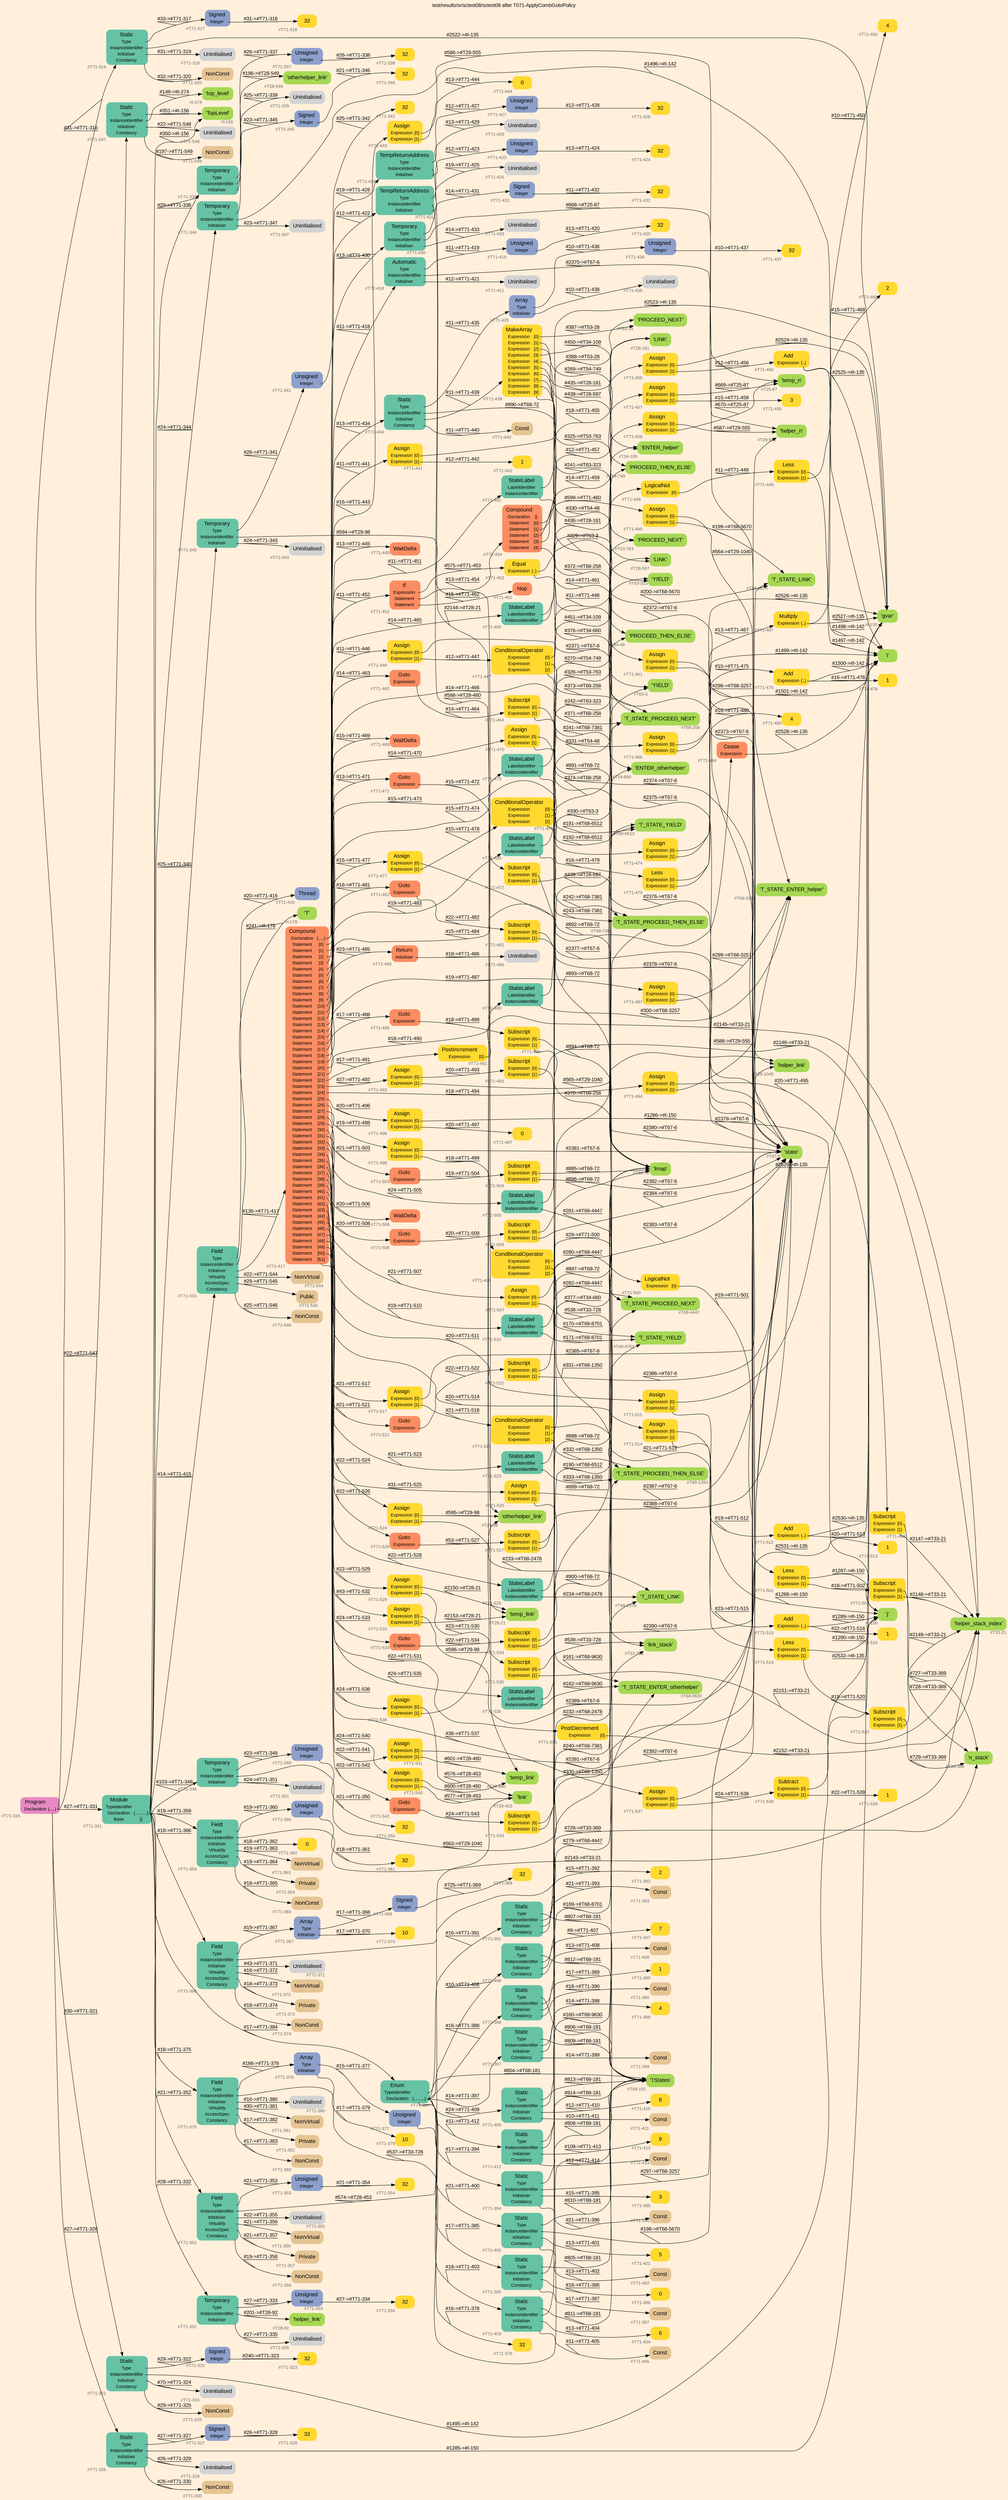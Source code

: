 digraph "test/results/sr/sctest08/sctest08 after T071-ApplyCombGotoPolicy" {
label = "test/results/sr/sctest08/sctest08 after T071-ApplyCombGotoPolicy"
labelloc = t
graph [
    rankdir = "LR"
    ranksep = 0.3
    bgcolor = antiquewhite1
    color = black
    fontcolor = black
    fontname = "Arial"
];
node [
    fontname = "Arial"
];
edge [
    fontname = "Arial"
];

// -------------------- node figure --------------------
// -------- block #T71-315 ----------
"#T71-315" [
    fillcolor = "/set28/4"
    xlabel = "#T71-315"
    fontsize = "12"
    fontcolor = grey40
    shape = "plaintext"
    label = <<TABLE BORDER="0" CELLBORDER="0" CELLSPACING="0">
     <TR><TD><FONT COLOR="black" POINT-SIZE="15">Program</FONT></TD></TR>
     <TR><TD><FONT COLOR="black" POINT-SIZE="12">Declaration</FONT></TD><TD PORT="port0"><FONT COLOR="black" POINT-SIZE="12">{.....}</FONT></TD></TR>
    </TABLE>>
    style = "rounded,filled"
];

// -------- block #T71-316 ----------
"#T71-316" [
    fillcolor = "/set28/1"
    xlabel = "#T71-316"
    fontsize = "12"
    fontcolor = grey40
    shape = "plaintext"
    label = <<TABLE BORDER="0" CELLBORDER="0" CELLSPACING="0">
     <TR><TD><FONT COLOR="black" POINT-SIZE="15">Static</FONT></TD></TR>
     <TR><TD><FONT COLOR="black" POINT-SIZE="12">Type</FONT></TD><TD PORT="port0"></TD></TR>
     <TR><TD><FONT COLOR="black" POINT-SIZE="12">InstanceIdentifier</FONT></TD><TD PORT="port1"></TD></TR>
     <TR><TD><FONT COLOR="black" POINT-SIZE="12">Initialiser</FONT></TD><TD PORT="port2"></TD></TR>
     <TR><TD><FONT COLOR="black" POINT-SIZE="12">Constancy</FONT></TD><TD PORT="port3"></TD></TR>
    </TABLE>>
    style = "rounded,filled"
];

// -------- block #T71-317 ----------
"#T71-317" [
    fillcolor = "/set28/3"
    xlabel = "#T71-317"
    fontsize = "12"
    fontcolor = grey40
    shape = "plaintext"
    label = <<TABLE BORDER="0" CELLBORDER="0" CELLSPACING="0">
     <TR><TD><FONT COLOR="black" POINT-SIZE="15">Signed</FONT></TD></TR>
     <TR><TD><FONT COLOR="black" POINT-SIZE="12">Integer</FONT></TD><TD PORT="port0"></TD></TR>
    </TABLE>>
    style = "rounded,filled"
];

// -------- block #T71-318 ----------
"#T71-318" [
    fillcolor = "/set28/6"
    xlabel = "#T71-318"
    fontsize = "12"
    fontcolor = grey40
    shape = "plaintext"
    label = <<TABLE BORDER="0" CELLBORDER="0" CELLSPACING="0">
     <TR><TD><FONT COLOR="black" POINT-SIZE="15">32</FONT></TD></TR>
    </TABLE>>
    style = "rounded,filled"
];

// -------- block #I-135 ----------
"#I-135" [
    fillcolor = "/set28/5"
    xlabel = "#I-135"
    fontsize = "12"
    fontcolor = grey40
    shape = "plaintext"
    label = <<TABLE BORDER="0" CELLBORDER="0" CELLSPACING="0">
     <TR><TD><FONT COLOR="black" POINT-SIZE="15">'gvar'</FONT></TD></TR>
    </TABLE>>
    style = "rounded,filled"
];

// -------- block #T71-319 ----------
"#T71-319" [
    xlabel = "#T71-319"
    fontsize = "12"
    fontcolor = grey40
    shape = "plaintext"
    label = <<TABLE BORDER="0" CELLBORDER="0" CELLSPACING="0">
     <TR><TD><FONT COLOR="black" POINT-SIZE="15">Uninitialised</FONT></TD></TR>
    </TABLE>>
    style = "rounded,filled"
];

// -------- block #T71-320 ----------
"#T71-320" [
    fillcolor = "/set28/7"
    xlabel = "#T71-320"
    fontsize = "12"
    fontcolor = grey40
    shape = "plaintext"
    label = <<TABLE BORDER="0" CELLBORDER="0" CELLSPACING="0">
     <TR><TD><FONT COLOR="black" POINT-SIZE="15">NonConst</FONT></TD></TR>
    </TABLE>>
    style = "rounded,filled"
];

// -------- block #T71-321 ----------
"#T71-321" [
    fillcolor = "/set28/1"
    xlabel = "#T71-321"
    fontsize = "12"
    fontcolor = grey40
    shape = "plaintext"
    label = <<TABLE BORDER="0" CELLBORDER="0" CELLSPACING="0">
     <TR><TD><FONT COLOR="black" POINT-SIZE="15">Static</FONT></TD></TR>
     <TR><TD><FONT COLOR="black" POINT-SIZE="12">Type</FONT></TD><TD PORT="port0"></TD></TR>
     <TR><TD><FONT COLOR="black" POINT-SIZE="12">InstanceIdentifier</FONT></TD><TD PORT="port1"></TD></TR>
     <TR><TD><FONT COLOR="black" POINT-SIZE="12">Initialiser</FONT></TD><TD PORT="port2"></TD></TR>
     <TR><TD><FONT COLOR="black" POINT-SIZE="12">Constancy</FONT></TD><TD PORT="port3"></TD></TR>
    </TABLE>>
    style = "rounded,filled"
];

// -------- block #T71-322 ----------
"#T71-322" [
    fillcolor = "/set28/3"
    xlabel = "#T71-322"
    fontsize = "12"
    fontcolor = grey40
    shape = "plaintext"
    label = <<TABLE BORDER="0" CELLBORDER="0" CELLSPACING="0">
     <TR><TD><FONT COLOR="black" POINT-SIZE="15">Signed</FONT></TD></TR>
     <TR><TD><FONT COLOR="black" POINT-SIZE="12">Integer</FONT></TD><TD PORT="port0"></TD></TR>
    </TABLE>>
    style = "rounded,filled"
];

// -------- block #T71-323 ----------
"#T71-323" [
    fillcolor = "/set28/6"
    xlabel = "#T71-323"
    fontsize = "12"
    fontcolor = grey40
    shape = "plaintext"
    label = <<TABLE BORDER="0" CELLBORDER="0" CELLSPACING="0">
     <TR><TD><FONT COLOR="black" POINT-SIZE="15">32</FONT></TD></TR>
    </TABLE>>
    style = "rounded,filled"
];

// -------- block #I-142 ----------
"#I-142" [
    fillcolor = "/set28/5"
    xlabel = "#I-142"
    fontsize = "12"
    fontcolor = grey40
    shape = "plaintext"
    label = <<TABLE BORDER="0" CELLBORDER="0" CELLSPACING="0">
     <TR><TD><FONT COLOR="black" POINT-SIZE="15">'i'</FONT></TD></TR>
    </TABLE>>
    style = "rounded,filled"
];

// -------- block #T71-324 ----------
"#T71-324" [
    xlabel = "#T71-324"
    fontsize = "12"
    fontcolor = grey40
    shape = "plaintext"
    label = <<TABLE BORDER="0" CELLBORDER="0" CELLSPACING="0">
     <TR><TD><FONT COLOR="black" POINT-SIZE="15">Uninitialised</FONT></TD></TR>
    </TABLE>>
    style = "rounded,filled"
];

// -------- block #T71-325 ----------
"#T71-325" [
    fillcolor = "/set28/7"
    xlabel = "#T71-325"
    fontsize = "12"
    fontcolor = grey40
    shape = "plaintext"
    label = <<TABLE BORDER="0" CELLBORDER="0" CELLSPACING="0">
     <TR><TD><FONT COLOR="black" POINT-SIZE="15">NonConst</FONT></TD></TR>
    </TABLE>>
    style = "rounded,filled"
];

// -------- block #T71-326 ----------
"#T71-326" [
    fillcolor = "/set28/1"
    xlabel = "#T71-326"
    fontsize = "12"
    fontcolor = grey40
    shape = "plaintext"
    label = <<TABLE BORDER="0" CELLBORDER="0" CELLSPACING="0">
     <TR><TD><FONT COLOR="black" POINT-SIZE="15">Static</FONT></TD></TR>
     <TR><TD><FONT COLOR="black" POINT-SIZE="12">Type</FONT></TD><TD PORT="port0"></TD></TR>
     <TR><TD><FONT COLOR="black" POINT-SIZE="12">InstanceIdentifier</FONT></TD><TD PORT="port1"></TD></TR>
     <TR><TD><FONT COLOR="black" POINT-SIZE="12">Initialiser</FONT></TD><TD PORT="port2"></TD></TR>
     <TR><TD><FONT COLOR="black" POINT-SIZE="12">Constancy</FONT></TD><TD PORT="port3"></TD></TR>
    </TABLE>>
    style = "rounded,filled"
];

// -------- block #T71-327 ----------
"#T71-327" [
    fillcolor = "/set28/3"
    xlabel = "#T71-327"
    fontsize = "12"
    fontcolor = grey40
    shape = "plaintext"
    label = <<TABLE BORDER="0" CELLBORDER="0" CELLSPACING="0">
     <TR><TD><FONT COLOR="black" POINT-SIZE="15">Signed</FONT></TD></TR>
     <TR><TD><FONT COLOR="black" POINT-SIZE="12">Integer</FONT></TD><TD PORT="port0"></TD></TR>
    </TABLE>>
    style = "rounded,filled"
];

// -------- block #T71-328 ----------
"#T71-328" [
    fillcolor = "/set28/6"
    xlabel = "#T71-328"
    fontsize = "12"
    fontcolor = grey40
    shape = "plaintext"
    label = <<TABLE BORDER="0" CELLBORDER="0" CELLSPACING="0">
     <TR><TD><FONT COLOR="black" POINT-SIZE="15">32</FONT></TD></TR>
    </TABLE>>
    style = "rounded,filled"
];

// -------- block #I-150 ----------
"#I-150" [
    fillcolor = "/set28/5"
    xlabel = "#I-150"
    fontsize = "12"
    fontcolor = grey40
    shape = "plaintext"
    label = <<TABLE BORDER="0" CELLBORDER="0" CELLSPACING="0">
     <TR><TD><FONT COLOR="black" POINT-SIZE="15">'j'</FONT></TD></TR>
    </TABLE>>
    style = "rounded,filled"
];

// -------- block #T71-329 ----------
"#T71-329" [
    xlabel = "#T71-329"
    fontsize = "12"
    fontcolor = grey40
    shape = "plaintext"
    label = <<TABLE BORDER="0" CELLBORDER="0" CELLSPACING="0">
     <TR><TD><FONT COLOR="black" POINT-SIZE="15">Uninitialised</FONT></TD></TR>
    </TABLE>>
    style = "rounded,filled"
];

// -------- block #T71-330 ----------
"#T71-330" [
    fillcolor = "/set28/7"
    xlabel = "#T71-330"
    fontsize = "12"
    fontcolor = grey40
    shape = "plaintext"
    label = <<TABLE BORDER="0" CELLBORDER="0" CELLSPACING="0">
     <TR><TD><FONT COLOR="black" POINT-SIZE="15">NonConst</FONT></TD></TR>
    </TABLE>>
    style = "rounded,filled"
];

// -------- block #T71-331 ----------
"#T71-331" [
    fillcolor = "/set28/1"
    xlabel = "#T71-331"
    fontsize = "12"
    fontcolor = grey40
    shape = "plaintext"
    label = <<TABLE BORDER="0" CELLBORDER="0" CELLSPACING="0">
     <TR><TD><FONT COLOR="black" POINT-SIZE="15">Module</FONT></TD></TR>
     <TR><TD><FONT COLOR="black" POINT-SIZE="12">TypeIdentifier</FONT></TD><TD PORT="port0"></TD></TR>
     <TR><TD><FONT COLOR="black" POINT-SIZE="12">Declaration</FONT></TD><TD PORT="port1"><FONT COLOR="black" POINT-SIZE="12">{...........}</FONT></TD></TR>
     <TR><TD><FONT COLOR="black" POINT-SIZE="12">Base</FONT></TD><TD PORT="port2"><FONT COLOR="black" POINT-SIZE="12">{}</FONT></TD></TR>
    </TABLE>>
    style = "rounded,filled"
];

// -------- block #I-156 ----------
"#I-156" [
    fillcolor = "/set28/5"
    xlabel = "#I-156"
    fontsize = "12"
    fontcolor = grey40
    shape = "plaintext"
    label = <<TABLE BORDER="0" CELLBORDER="0" CELLSPACING="0">
     <TR><TD><FONT COLOR="black" POINT-SIZE="15">'TopLevel'</FONT></TD></TR>
    </TABLE>>
    style = "rounded,filled"
];

// -------- block #T71-332 ----------
"#T71-332" [
    fillcolor = "/set28/1"
    xlabel = "#T71-332"
    fontsize = "12"
    fontcolor = grey40
    shape = "plaintext"
    label = <<TABLE BORDER="0" CELLBORDER="0" CELLSPACING="0">
     <TR><TD><FONT COLOR="black" POINT-SIZE="15">Temporary</FONT></TD></TR>
     <TR><TD><FONT COLOR="black" POINT-SIZE="12">Type</FONT></TD><TD PORT="port0"></TD></TR>
     <TR><TD><FONT COLOR="black" POINT-SIZE="12">InstanceIdentifier</FONT></TD><TD PORT="port1"></TD></TR>
     <TR><TD><FONT COLOR="black" POINT-SIZE="12">Initialiser</FONT></TD><TD PORT="port2"></TD></TR>
    </TABLE>>
    style = "rounded,filled"
];

// -------- block #T71-333 ----------
"#T71-333" [
    fillcolor = "/set28/3"
    xlabel = "#T71-333"
    fontsize = "12"
    fontcolor = grey40
    shape = "plaintext"
    label = <<TABLE BORDER="0" CELLBORDER="0" CELLSPACING="0">
     <TR><TD><FONT COLOR="black" POINT-SIZE="15">Unsigned</FONT></TD></TR>
     <TR><TD><FONT COLOR="black" POINT-SIZE="12">Integer</FONT></TD><TD PORT="port0"></TD></TR>
    </TABLE>>
    style = "rounded,filled"
];

// -------- block #T71-334 ----------
"#T71-334" [
    fillcolor = "/set28/6"
    xlabel = "#T71-334"
    fontsize = "12"
    fontcolor = grey40
    shape = "plaintext"
    label = <<TABLE BORDER="0" CELLBORDER="0" CELLSPACING="0">
     <TR><TD><FONT COLOR="black" POINT-SIZE="15">32</FONT></TD></TR>
    </TABLE>>
    style = "rounded,filled"
];

// -------- block #T28-92 ----------
"#T28-92" [
    fillcolor = "/set28/5"
    xlabel = "#T28-92"
    fontsize = "12"
    fontcolor = grey40
    shape = "plaintext"
    label = <<TABLE BORDER="0" CELLBORDER="0" CELLSPACING="0">
     <TR><TD><FONT COLOR="black" POINT-SIZE="15">'helper_link'</FONT></TD></TR>
    </TABLE>>
    style = "rounded,filled"
];

// -------- block #T71-335 ----------
"#T71-335" [
    xlabel = "#T71-335"
    fontsize = "12"
    fontcolor = grey40
    shape = "plaintext"
    label = <<TABLE BORDER="0" CELLBORDER="0" CELLSPACING="0">
     <TR><TD><FONT COLOR="black" POINT-SIZE="15">Uninitialised</FONT></TD></TR>
    </TABLE>>
    style = "rounded,filled"
];

// -------- block #T71-336 ----------
"#T71-336" [
    fillcolor = "/set28/1"
    xlabel = "#T71-336"
    fontsize = "12"
    fontcolor = grey40
    shape = "plaintext"
    label = <<TABLE BORDER="0" CELLBORDER="0" CELLSPACING="0">
     <TR><TD><FONT COLOR="black" POINT-SIZE="15">Temporary</FONT></TD></TR>
     <TR><TD><FONT COLOR="black" POINT-SIZE="12">Type</FONT></TD><TD PORT="port0"></TD></TR>
     <TR><TD><FONT COLOR="black" POINT-SIZE="12">InstanceIdentifier</FONT></TD><TD PORT="port1"></TD></TR>
     <TR><TD><FONT COLOR="black" POINT-SIZE="12">Initialiser</FONT></TD><TD PORT="port2"></TD></TR>
    </TABLE>>
    style = "rounded,filled"
];

// -------- block #T71-337 ----------
"#T71-337" [
    fillcolor = "/set28/3"
    xlabel = "#T71-337"
    fontsize = "12"
    fontcolor = grey40
    shape = "plaintext"
    label = <<TABLE BORDER="0" CELLBORDER="0" CELLSPACING="0">
     <TR><TD><FONT COLOR="black" POINT-SIZE="15">Unsigned</FONT></TD></TR>
     <TR><TD><FONT COLOR="black" POINT-SIZE="12">Integer</FONT></TD><TD PORT="port0"></TD></TR>
    </TABLE>>
    style = "rounded,filled"
];

// -------- block #T71-338 ----------
"#T71-338" [
    fillcolor = "/set28/6"
    xlabel = "#T71-338"
    fontsize = "12"
    fontcolor = grey40
    shape = "plaintext"
    label = <<TABLE BORDER="0" CELLBORDER="0" CELLSPACING="0">
     <TR><TD><FONT COLOR="black" POINT-SIZE="15">32</FONT></TD></TR>
    </TABLE>>
    style = "rounded,filled"
];

// -------- block #T28-549 ----------
"#T28-549" [
    fillcolor = "/set28/5"
    xlabel = "#T28-549"
    fontsize = "12"
    fontcolor = grey40
    shape = "plaintext"
    label = <<TABLE BORDER="0" CELLBORDER="0" CELLSPACING="0">
     <TR><TD><FONT COLOR="black" POINT-SIZE="15">'otherhelper_link'</FONT></TD></TR>
    </TABLE>>
    style = "rounded,filled"
];

// -------- block #T71-339 ----------
"#T71-339" [
    xlabel = "#T71-339"
    fontsize = "12"
    fontcolor = grey40
    shape = "plaintext"
    label = <<TABLE BORDER="0" CELLBORDER="0" CELLSPACING="0">
     <TR><TD><FONT COLOR="black" POINT-SIZE="15">Uninitialised</FONT></TD></TR>
    </TABLE>>
    style = "rounded,filled"
];

// -------- block #T71-340 ----------
"#T71-340" [
    fillcolor = "/set28/1"
    xlabel = "#T71-340"
    fontsize = "12"
    fontcolor = grey40
    shape = "plaintext"
    label = <<TABLE BORDER="0" CELLBORDER="0" CELLSPACING="0">
     <TR><TD><FONT COLOR="black" POINT-SIZE="15">Temporary</FONT></TD></TR>
     <TR><TD><FONT COLOR="black" POINT-SIZE="12">Type</FONT></TD><TD PORT="port0"></TD></TR>
     <TR><TD><FONT COLOR="black" POINT-SIZE="12">InstanceIdentifier</FONT></TD><TD PORT="port1"></TD></TR>
     <TR><TD><FONT COLOR="black" POINT-SIZE="12">Initialiser</FONT></TD><TD PORT="port2"></TD></TR>
    </TABLE>>
    style = "rounded,filled"
];

// -------- block #T71-341 ----------
"#T71-341" [
    fillcolor = "/set28/3"
    xlabel = "#T71-341"
    fontsize = "12"
    fontcolor = grey40
    shape = "plaintext"
    label = <<TABLE BORDER="0" CELLBORDER="0" CELLSPACING="0">
     <TR><TD><FONT COLOR="black" POINT-SIZE="15">Unsigned</FONT></TD></TR>
     <TR><TD><FONT COLOR="black" POINT-SIZE="12">Integer</FONT></TD><TD PORT="port0"></TD></TR>
    </TABLE>>
    style = "rounded,filled"
];

// -------- block #T71-342 ----------
"#T71-342" [
    fillcolor = "/set28/6"
    xlabel = "#T71-342"
    fontsize = "12"
    fontcolor = grey40
    shape = "plaintext"
    label = <<TABLE BORDER="0" CELLBORDER="0" CELLSPACING="0">
     <TR><TD><FONT COLOR="black" POINT-SIZE="15">32</FONT></TD></TR>
    </TABLE>>
    style = "rounded,filled"
];

// -------- block #T29-98 ----------
"#T29-98" [
    fillcolor = "/set28/5"
    xlabel = "#T29-98"
    fontsize = "12"
    fontcolor = grey40
    shape = "plaintext"
    label = <<TABLE BORDER="0" CELLBORDER="0" CELLSPACING="0">
     <TR><TD><FONT COLOR="black" POINT-SIZE="15">'otherhelper_link'</FONT></TD></TR>
    </TABLE>>
    style = "rounded,filled"
];

// -------- block #T71-343 ----------
"#T71-343" [
    xlabel = "#T71-343"
    fontsize = "12"
    fontcolor = grey40
    shape = "plaintext"
    label = <<TABLE BORDER="0" CELLBORDER="0" CELLSPACING="0">
     <TR><TD><FONT COLOR="black" POINT-SIZE="15">Uninitialised</FONT></TD></TR>
    </TABLE>>
    style = "rounded,filled"
];

// -------- block #T71-344 ----------
"#T71-344" [
    fillcolor = "/set28/1"
    xlabel = "#T71-344"
    fontsize = "12"
    fontcolor = grey40
    shape = "plaintext"
    label = <<TABLE BORDER="0" CELLBORDER="0" CELLSPACING="0">
     <TR><TD><FONT COLOR="black" POINT-SIZE="15">Temporary</FONT></TD></TR>
     <TR><TD><FONT COLOR="black" POINT-SIZE="12">Type</FONT></TD><TD PORT="port0"></TD></TR>
     <TR><TD><FONT COLOR="black" POINT-SIZE="12">InstanceIdentifier</FONT></TD><TD PORT="port1"></TD></TR>
     <TR><TD><FONT COLOR="black" POINT-SIZE="12">Initialiser</FONT></TD><TD PORT="port2"></TD></TR>
    </TABLE>>
    style = "rounded,filled"
];

// -------- block #T71-345 ----------
"#T71-345" [
    fillcolor = "/set28/3"
    xlabel = "#T71-345"
    fontsize = "12"
    fontcolor = grey40
    shape = "plaintext"
    label = <<TABLE BORDER="0" CELLBORDER="0" CELLSPACING="0">
     <TR><TD><FONT COLOR="black" POINT-SIZE="15">Signed</FONT></TD></TR>
     <TR><TD><FONT COLOR="black" POINT-SIZE="12">Integer</FONT></TD><TD PORT="port0"></TD></TR>
    </TABLE>>
    style = "rounded,filled"
];

// -------- block #T71-346 ----------
"#T71-346" [
    fillcolor = "/set28/6"
    xlabel = "#T71-346"
    fontsize = "12"
    fontcolor = grey40
    shape = "plaintext"
    label = <<TABLE BORDER="0" CELLBORDER="0" CELLSPACING="0">
     <TR><TD><FONT COLOR="black" POINT-SIZE="15">32</FONT></TD></TR>
    </TABLE>>
    style = "rounded,filled"
];

// -------- block #T29-555 ----------
"#T29-555" [
    fillcolor = "/set28/5"
    xlabel = "#T29-555"
    fontsize = "12"
    fontcolor = grey40
    shape = "plaintext"
    label = <<TABLE BORDER="0" CELLBORDER="0" CELLSPACING="0">
     <TR><TD><FONT COLOR="black" POINT-SIZE="15">'helper_n'</FONT></TD></TR>
    </TABLE>>
    style = "rounded,filled"
];

// -------- block #T71-347 ----------
"#T71-347" [
    xlabel = "#T71-347"
    fontsize = "12"
    fontcolor = grey40
    shape = "plaintext"
    label = <<TABLE BORDER="0" CELLBORDER="0" CELLSPACING="0">
     <TR><TD><FONT COLOR="black" POINT-SIZE="15">Uninitialised</FONT></TD></TR>
    </TABLE>>
    style = "rounded,filled"
];

// -------- block #T71-348 ----------
"#T71-348" [
    fillcolor = "/set28/1"
    xlabel = "#T71-348"
    fontsize = "12"
    fontcolor = grey40
    shape = "plaintext"
    label = <<TABLE BORDER="0" CELLBORDER="0" CELLSPACING="0">
     <TR><TD><FONT COLOR="black" POINT-SIZE="15">Temporary</FONT></TD></TR>
     <TR><TD><FONT COLOR="black" POINT-SIZE="12">Type</FONT></TD><TD PORT="port0"></TD></TR>
     <TR><TD><FONT COLOR="black" POINT-SIZE="12">InstanceIdentifier</FONT></TD><TD PORT="port1"></TD></TR>
     <TR><TD><FONT COLOR="black" POINT-SIZE="12">Initialiser</FONT></TD><TD PORT="port2"></TD></TR>
    </TABLE>>
    style = "rounded,filled"
];

// -------- block #T71-349 ----------
"#T71-349" [
    fillcolor = "/set28/3"
    xlabel = "#T71-349"
    fontsize = "12"
    fontcolor = grey40
    shape = "plaintext"
    label = <<TABLE BORDER="0" CELLBORDER="0" CELLSPACING="0">
     <TR><TD><FONT COLOR="black" POINT-SIZE="15">Unsigned</FONT></TD></TR>
     <TR><TD><FONT COLOR="black" POINT-SIZE="12">Integer</FONT></TD><TD PORT="port0"></TD></TR>
    </TABLE>>
    style = "rounded,filled"
];

// -------- block #T71-350 ----------
"#T71-350" [
    fillcolor = "/set28/6"
    xlabel = "#T71-350"
    fontsize = "12"
    fontcolor = grey40
    shape = "plaintext"
    label = <<TABLE BORDER="0" CELLBORDER="0" CELLSPACING="0">
     <TR><TD><FONT COLOR="black" POINT-SIZE="15">32</FONT></TD></TR>
    </TABLE>>
    style = "rounded,filled"
];

// -------- block #T29-1040 ----------
"#T29-1040" [
    fillcolor = "/set28/5"
    xlabel = "#T29-1040"
    fontsize = "12"
    fontcolor = grey40
    shape = "plaintext"
    label = <<TABLE BORDER="0" CELLBORDER="0" CELLSPACING="0">
     <TR><TD><FONT COLOR="black" POINT-SIZE="15">'helper_link'</FONT></TD></TR>
    </TABLE>>
    style = "rounded,filled"
];

// -------- block #T71-351 ----------
"#T71-351" [
    xlabel = "#T71-351"
    fontsize = "12"
    fontcolor = grey40
    shape = "plaintext"
    label = <<TABLE BORDER="0" CELLBORDER="0" CELLSPACING="0">
     <TR><TD><FONT COLOR="black" POINT-SIZE="15">Uninitialised</FONT></TD></TR>
    </TABLE>>
    style = "rounded,filled"
];

// -------- block #T71-352 ----------
"#T71-352" [
    fillcolor = "/set28/1"
    xlabel = "#T71-352"
    fontsize = "12"
    fontcolor = grey40
    shape = "plaintext"
    label = <<TABLE BORDER="0" CELLBORDER="0" CELLSPACING="0">
     <TR><TD><FONT COLOR="black" POINT-SIZE="15">Field</FONT></TD></TR>
     <TR><TD><FONT COLOR="black" POINT-SIZE="12">Type</FONT></TD><TD PORT="port0"></TD></TR>
     <TR><TD><FONT COLOR="black" POINT-SIZE="12">InstanceIdentifier</FONT></TD><TD PORT="port1"></TD></TR>
     <TR><TD><FONT COLOR="black" POINT-SIZE="12">Initialiser</FONT></TD><TD PORT="port2"></TD></TR>
     <TR><TD><FONT COLOR="black" POINT-SIZE="12">Virtuality</FONT></TD><TD PORT="port3"></TD></TR>
     <TR><TD><FONT COLOR="black" POINT-SIZE="12">AccessSpec</FONT></TD><TD PORT="port4"></TD></TR>
     <TR><TD><FONT COLOR="black" POINT-SIZE="12">Constancy</FONT></TD><TD PORT="port5"></TD></TR>
    </TABLE>>
    style = "rounded,filled"
];

// -------- block #T71-353 ----------
"#T71-353" [
    fillcolor = "/set28/3"
    xlabel = "#T71-353"
    fontsize = "12"
    fontcolor = grey40
    shape = "plaintext"
    label = <<TABLE BORDER="0" CELLBORDER="0" CELLSPACING="0">
     <TR><TD><FONT COLOR="black" POINT-SIZE="15">Unsigned</FONT></TD></TR>
     <TR><TD><FONT COLOR="black" POINT-SIZE="12">Integer</FONT></TD><TD PORT="port0"></TD></TR>
    </TABLE>>
    style = "rounded,filled"
];

// -------- block #T71-354 ----------
"#T71-354" [
    fillcolor = "/set28/6"
    xlabel = "#T71-354"
    fontsize = "12"
    fontcolor = grey40
    shape = "plaintext"
    label = <<TABLE BORDER="0" CELLBORDER="0" CELLSPACING="0">
     <TR><TD><FONT COLOR="black" POINT-SIZE="15">32</FONT></TD></TR>
    </TABLE>>
    style = "rounded,filled"
];

// -------- block #T28-453 ----------
"#T28-453" [
    fillcolor = "/set28/5"
    xlabel = "#T28-453"
    fontsize = "12"
    fontcolor = grey40
    shape = "plaintext"
    label = <<TABLE BORDER="0" CELLBORDER="0" CELLSPACING="0">
     <TR><TD><FONT COLOR="black" POINT-SIZE="15">'link'</FONT></TD></TR>
    </TABLE>>
    style = "rounded,filled"
];

// -------- block #T71-355 ----------
"#T71-355" [
    xlabel = "#T71-355"
    fontsize = "12"
    fontcolor = grey40
    shape = "plaintext"
    label = <<TABLE BORDER="0" CELLBORDER="0" CELLSPACING="0">
     <TR><TD><FONT COLOR="black" POINT-SIZE="15">Uninitialised</FONT></TD></TR>
    </TABLE>>
    style = "rounded,filled"
];

// -------- block #T71-356 ----------
"#T71-356" [
    fillcolor = "/set28/7"
    xlabel = "#T71-356"
    fontsize = "12"
    fontcolor = grey40
    shape = "plaintext"
    label = <<TABLE BORDER="0" CELLBORDER="0" CELLSPACING="0">
     <TR><TD><FONT COLOR="black" POINT-SIZE="15">NonVirtual</FONT></TD></TR>
    </TABLE>>
    style = "rounded,filled"
];

// -------- block #T71-357 ----------
"#T71-357" [
    fillcolor = "/set28/7"
    xlabel = "#T71-357"
    fontsize = "12"
    fontcolor = grey40
    shape = "plaintext"
    label = <<TABLE BORDER="0" CELLBORDER="0" CELLSPACING="0">
     <TR><TD><FONT COLOR="black" POINT-SIZE="15">Private</FONT></TD></TR>
    </TABLE>>
    style = "rounded,filled"
];

// -------- block #T71-358 ----------
"#T71-358" [
    fillcolor = "/set28/7"
    xlabel = "#T71-358"
    fontsize = "12"
    fontcolor = grey40
    shape = "plaintext"
    label = <<TABLE BORDER="0" CELLBORDER="0" CELLSPACING="0">
     <TR><TD><FONT COLOR="black" POINT-SIZE="15">NonConst</FONT></TD></TR>
    </TABLE>>
    style = "rounded,filled"
];

// -------- block #T71-359 ----------
"#T71-359" [
    fillcolor = "/set28/1"
    xlabel = "#T71-359"
    fontsize = "12"
    fontcolor = grey40
    shape = "plaintext"
    label = <<TABLE BORDER="0" CELLBORDER="0" CELLSPACING="0">
     <TR><TD><FONT COLOR="black" POINT-SIZE="15">Field</FONT></TD></TR>
     <TR><TD><FONT COLOR="black" POINT-SIZE="12">Type</FONT></TD><TD PORT="port0"></TD></TR>
     <TR><TD><FONT COLOR="black" POINT-SIZE="12">InstanceIdentifier</FONT></TD><TD PORT="port1"></TD></TR>
     <TR><TD><FONT COLOR="black" POINT-SIZE="12">Initialiser</FONT></TD><TD PORT="port2"></TD></TR>
     <TR><TD><FONT COLOR="black" POINT-SIZE="12">Virtuality</FONT></TD><TD PORT="port3"></TD></TR>
     <TR><TD><FONT COLOR="black" POINT-SIZE="12">AccessSpec</FONT></TD><TD PORT="port4"></TD></TR>
     <TR><TD><FONT COLOR="black" POINT-SIZE="12">Constancy</FONT></TD><TD PORT="port5"></TD></TR>
    </TABLE>>
    style = "rounded,filled"
];

// -------- block #T71-360 ----------
"#T71-360" [
    fillcolor = "/set28/3"
    xlabel = "#T71-360"
    fontsize = "12"
    fontcolor = grey40
    shape = "plaintext"
    label = <<TABLE BORDER="0" CELLBORDER="0" CELLSPACING="0">
     <TR><TD><FONT COLOR="black" POINT-SIZE="15">Unsigned</FONT></TD></TR>
     <TR><TD><FONT COLOR="black" POINT-SIZE="12">Integer</FONT></TD><TD PORT="port0"></TD></TR>
    </TABLE>>
    style = "rounded,filled"
];

// -------- block #T71-361 ----------
"#T71-361" [
    fillcolor = "/set28/6"
    xlabel = "#T71-361"
    fontsize = "12"
    fontcolor = grey40
    shape = "plaintext"
    label = <<TABLE BORDER="0" CELLBORDER="0" CELLSPACING="0">
     <TR><TD><FONT COLOR="black" POINT-SIZE="15">32</FONT></TD></TR>
    </TABLE>>
    style = "rounded,filled"
];

// -------- block #T33-21 ----------
"#T33-21" [
    fillcolor = "/set28/5"
    xlabel = "#T33-21"
    fontsize = "12"
    fontcolor = grey40
    shape = "plaintext"
    label = <<TABLE BORDER="0" CELLBORDER="0" CELLSPACING="0">
     <TR><TD><FONT COLOR="black" POINT-SIZE="15">'helper_stack_index'</FONT></TD></TR>
    </TABLE>>
    style = "rounded,filled"
];

// -------- block #T71-362 ----------
"#T71-362" [
    fillcolor = "/set28/6"
    xlabel = "#T71-362"
    fontsize = "12"
    fontcolor = grey40
    shape = "plaintext"
    label = <<TABLE BORDER="0" CELLBORDER="0" CELLSPACING="0">
     <TR><TD><FONT COLOR="black" POINT-SIZE="15">0</FONT></TD></TR>
    </TABLE>>
    style = "rounded,filled"
];

// -------- block #T71-363 ----------
"#T71-363" [
    fillcolor = "/set28/7"
    xlabel = "#T71-363"
    fontsize = "12"
    fontcolor = grey40
    shape = "plaintext"
    label = <<TABLE BORDER="0" CELLBORDER="0" CELLSPACING="0">
     <TR><TD><FONT COLOR="black" POINT-SIZE="15">NonVirtual</FONT></TD></TR>
    </TABLE>>
    style = "rounded,filled"
];

// -------- block #T71-364 ----------
"#T71-364" [
    fillcolor = "/set28/7"
    xlabel = "#T71-364"
    fontsize = "12"
    fontcolor = grey40
    shape = "plaintext"
    label = <<TABLE BORDER="0" CELLBORDER="0" CELLSPACING="0">
     <TR><TD><FONT COLOR="black" POINT-SIZE="15">Private</FONT></TD></TR>
    </TABLE>>
    style = "rounded,filled"
];

// -------- block #T71-365 ----------
"#T71-365" [
    fillcolor = "/set28/7"
    xlabel = "#T71-365"
    fontsize = "12"
    fontcolor = grey40
    shape = "plaintext"
    label = <<TABLE BORDER="0" CELLBORDER="0" CELLSPACING="0">
     <TR><TD><FONT COLOR="black" POINT-SIZE="15">NonConst</FONT></TD></TR>
    </TABLE>>
    style = "rounded,filled"
];

// -------- block #T71-366 ----------
"#T71-366" [
    fillcolor = "/set28/1"
    xlabel = "#T71-366"
    fontsize = "12"
    fontcolor = grey40
    shape = "plaintext"
    label = <<TABLE BORDER="0" CELLBORDER="0" CELLSPACING="0">
     <TR><TD><FONT COLOR="black" POINT-SIZE="15">Field</FONT></TD></TR>
     <TR><TD><FONT COLOR="black" POINT-SIZE="12">Type</FONT></TD><TD PORT="port0"></TD></TR>
     <TR><TD><FONT COLOR="black" POINT-SIZE="12">InstanceIdentifier</FONT></TD><TD PORT="port1"></TD></TR>
     <TR><TD><FONT COLOR="black" POINT-SIZE="12">Initialiser</FONT></TD><TD PORT="port2"></TD></TR>
     <TR><TD><FONT COLOR="black" POINT-SIZE="12">Virtuality</FONT></TD><TD PORT="port3"></TD></TR>
     <TR><TD><FONT COLOR="black" POINT-SIZE="12">AccessSpec</FONT></TD><TD PORT="port4"></TD></TR>
     <TR><TD><FONT COLOR="black" POINT-SIZE="12">Constancy</FONT></TD><TD PORT="port5"></TD></TR>
    </TABLE>>
    style = "rounded,filled"
];

// -------- block #T71-367 ----------
"#T71-367" [
    fillcolor = "/set28/3"
    xlabel = "#T71-367"
    fontsize = "12"
    fontcolor = grey40
    shape = "plaintext"
    label = <<TABLE BORDER="0" CELLBORDER="0" CELLSPACING="0">
     <TR><TD><FONT COLOR="black" POINT-SIZE="15">Array</FONT></TD></TR>
     <TR><TD><FONT COLOR="black" POINT-SIZE="12">Type</FONT></TD><TD PORT="port0"></TD></TR>
     <TR><TD><FONT COLOR="black" POINT-SIZE="12">Initialiser</FONT></TD><TD PORT="port1"></TD></TR>
    </TABLE>>
    style = "rounded,filled"
];

// -------- block #T71-368 ----------
"#T71-368" [
    fillcolor = "/set28/3"
    xlabel = "#T71-368"
    fontsize = "12"
    fontcolor = grey40
    shape = "plaintext"
    label = <<TABLE BORDER="0" CELLBORDER="0" CELLSPACING="0">
     <TR><TD><FONT COLOR="black" POINT-SIZE="15">Signed</FONT></TD></TR>
     <TR><TD><FONT COLOR="black" POINT-SIZE="12">Integer</FONT></TD><TD PORT="port0"></TD></TR>
    </TABLE>>
    style = "rounded,filled"
];

// -------- block #T71-369 ----------
"#T71-369" [
    fillcolor = "/set28/6"
    xlabel = "#T71-369"
    fontsize = "12"
    fontcolor = grey40
    shape = "plaintext"
    label = <<TABLE BORDER="0" CELLBORDER="0" CELLSPACING="0">
     <TR><TD><FONT COLOR="black" POINT-SIZE="15">32</FONT></TD></TR>
    </TABLE>>
    style = "rounded,filled"
];

// -------- block #T71-370 ----------
"#T71-370" [
    fillcolor = "/set28/6"
    xlabel = "#T71-370"
    fontsize = "12"
    fontcolor = grey40
    shape = "plaintext"
    label = <<TABLE BORDER="0" CELLBORDER="0" CELLSPACING="0">
     <TR><TD><FONT COLOR="black" POINT-SIZE="15">10</FONT></TD></TR>
    </TABLE>>
    style = "rounded,filled"
];

// -------- block #T33-369 ----------
"#T33-369" [
    fillcolor = "/set28/5"
    xlabel = "#T33-369"
    fontsize = "12"
    fontcolor = grey40
    shape = "plaintext"
    label = <<TABLE BORDER="0" CELLBORDER="0" CELLSPACING="0">
     <TR><TD><FONT COLOR="black" POINT-SIZE="15">'n_stack'</FONT></TD></TR>
    </TABLE>>
    style = "rounded,filled"
];

// -------- block #T71-371 ----------
"#T71-371" [
    xlabel = "#T71-371"
    fontsize = "12"
    fontcolor = grey40
    shape = "plaintext"
    label = <<TABLE BORDER="0" CELLBORDER="0" CELLSPACING="0">
     <TR><TD><FONT COLOR="black" POINT-SIZE="15">Uninitialised</FONT></TD></TR>
    </TABLE>>
    style = "rounded,filled"
];

// -------- block #T71-372 ----------
"#T71-372" [
    fillcolor = "/set28/7"
    xlabel = "#T71-372"
    fontsize = "12"
    fontcolor = grey40
    shape = "plaintext"
    label = <<TABLE BORDER="0" CELLBORDER="0" CELLSPACING="0">
     <TR><TD><FONT COLOR="black" POINT-SIZE="15">NonVirtual</FONT></TD></TR>
    </TABLE>>
    style = "rounded,filled"
];

// -------- block #T71-373 ----------
"#T71-373" [
    fillcolor = "/set28/7"
    xlabel = "#T71-373"
    fontsize = "12"
    fontcolor = grey40
    shape = "plaintext"
    label = <<TABLE BORDER="0" CELLBORDER="0" CELLSPACING="0">
     <TR><TD><FONT COLOR="black" POINT-SIZE="15">Private</FONT></TD></TR>
    </TABLE>>
    style = "rounded,filled"
];

// -------- block #T71-374 ----------
"#T71-374" [
    fillcolor = "/set28/7"
    xlabel = "#T71-374"
    fontsize = "12"
    fontcolor = grey40
    shape = "plaintext"
    label = <<TABLE BORDER="0" CELLBORDER="0" CELLSPACING="0">
     <TR><TD><FONT COLOR="black" POINT-SIZE="15">NonConst</FONT></TD></TR>
    </TABLE>>
    style = "rounded,filled"
];

// -------- block #T71-375 ----------
"#T71-375" [
    fillcolor = "/set28/1"
    xlabel = "#T71-375"
    fontsize = "12"
    fontcolor = grey40
    shape = "plaintext"
    label = <<TABLE BORDER="0" CELLBORDER="0" CELLSPACING="0">
     <TR><TD><FONT COLOR="black" POINT-SIZE="15">Field</FONT></TD></TR>
     <TR><TD><FONT COLOR="black" POINT-SIZE="12">Type</FONT></TD><TD PORT="port0"></TD></TR>
     <TR><TD><FONT COLOR="black" POINT-SIZE="12">InstanceIdentifier</FONT></TD><TD PORT="port1"></TD></TR>
     <TR><TD><FONT COLOR="black" POINT-SIZE="12">Initialiser</FONT></TD><TD PORT="port2"></TD></TR>
     <TR><TD><FONT COLOR="black" POINT-SIZE="12">Virtuality</FONT></TD><TD PORT="port3"></TD></TR>
     <TR><TD><FONT COLOR="black" POINT-SIZE="12">AccessSpec</FONT></TD><TD PORT="port4"></TD></TR>
     <TR><TD><FONT COLOR="black" POINT-SIZE="12">Constancy</FONT></TD><TD PORT="port5"></TD></TR>
    </TABLE>>
    style = "rounded,filled"
];

// -------- block #T71-376 ----------
"#T71-376" [
    fillcolor = "/set28/3"
    xlabel = "#T71-376"
    fontsize = "12"
    fontcolor = grey40
    shape = "plaintext"
    label = <<TABLE BORDER="0" CELLBORDER="0" CELLSPACING="0">
     <TR><TD><FONT COLOR="black" POINT-SIZE="15">Array</FONT></TD></TR>
     <TR><TD><FONT COLOR="black" POINT-SIZE="12">Type</FONT></TD><TD PORT="port0"></TD></TR>
     <TR><TD><FONT COLOR="black" POINT-SIZE="12">Initialiser</FONT></TD><TD PORT="port1"></TD></TR>
    </TABLE>>
    style = "rounded,filled"
];

// -------- block #T71-377 ----------
"#T71-377" [
    fillcolor = "/set28/3"
    xlabel = "#T71-377"
    fontsize = "12"
    fontcolor = grey40
    shape = "plaintext"
    label = <<TABLE BORDER="0" CELLBORDER="0" CELLSPACING="0">
     <TR><TD><FONT COLOR="black" POINT-SIZE="15">Unsigned</FONT></TD></TR>
     <TR><TD><FONT COLOR="black" POINT-SIZE="12">Integer</FONT></TD><TD PORT="port0"></TD></TR>
    </TABLE>>
    style = "rounded,filled"
];

// -------- block #T71-378 ----------
"#T71-378" [
    fillcolor = "/set28/6"
    xlabel = "#T71-378"
    fontsize = "12"
    fontcolor = grey40
    shape = "plaintext"
    label = <<TABLE BORDER="0" CELLBORDER="0" CELLSPACING="0">
     <TR><TD><FONT COLOR="black" POINT-SIZE="15">32</FONT></TD></TR>
    </TABLE>>
    style = "rounded,filled"
];

// -------- block #T71-379 ----------
"#T71-379" [
    fillcolor = "/set28/6"
    xlabel = "#T71-379"
    fontsize = "12"
    fontcolor = grey40
    shape = "plaintext"
    label = <<TABLE BORDER="0" CELLBORDER="0" CELLSPACING="0">
     <TR><TD><FONT COLOR="black" POINT-SIZE="15">10</FONT></TD></TR>
    </TABLE>>
    style = "rounded,filled"
];

// -------- block #T33-728 ----------
"#T33-728" [
    fillcolor = "/set28/5"
    xlabel = "#T33-728"
    fontsize = "12"
    fontcolor = grey40
    shape = "plaintext"
    label = <<TABLE BORDER="0" CELLBORDER="0" CELLSPACING="0">
     <TR><TD><FONT COLOR="black" POINT-SIZE="15">'link_stack'</FONT></TD></TR>
    </TABLE>>
    style = "rounded,filled"
];

// -------- block #T71-380 ----------
"#T71-380" [
    xlabel = "#T71-380"
    fontsize = "12"
    fontcolor = grey40
    shape = "plaintext"
    label = <<TABLE BORDER="0" CELLBORDER="0" CELLSPACING="0">
     <TR><TD><FONT COLOR="black" POINT-SIZE="15">Uninitialised</FONT></TD></TR>
    </TABLE>>
    style = "rounded,filled"
];

// -------- block #T71-381 ----------
"#T71-381" [
    fillcolor = "/set28/7"
    xlabel = "#T71-381"
    fontsize = "12"
    fontcolor = grey40
    shape = "plaintext"
    label = <<TABLE BORDER="0" CELLBORDER="0" CELLSPACING="0">
     <TR><TD><FONT COLOR="black" POINT-SIZE="15">NonVirtual</FONT></TD></TR>
    </TABLE>>
    style = "rounded,filled"
];

// -------- block #T71-382 ----------
"#T71-382" [
    fillcolor = "/set28/7"
    xlabel = "#T71-382"
    fontsize = "12"
    fontcolor = grey40
    shape = "plaintext"
    label = <<TABLE BORDER="0" CELLBORDER="0" CELLSPACING="0">
     <TR><TD><FONT COLOR="black" POINT-SIZE="15">Private</FONT></TD></TR>
    </TABLE>>
    style = "rounded,filled"
];

// -------- block #T71-383 ----------
"#T71-383" [
    fillcolor = "/set28/7"
    xlabel = "#T71-383"
    fontsize = "12"
    fontcolor = grey40
    shape = "plaintext"
    label = <<TABLE BORDER="0" CELLBORDER="0" CELLSPACING="0">
     <TR><TD><FONT COLOR="black" POINT-SIZE="15">NonConst</FONT></TD></TR>
    </TABLE>>
    style = "rounded,filled"
];

// -------- block #T71-384 ----------
"#T71-384" [
    fillcolor = "/set28/1"
    xlabel = "#T71-384"
    fontsize = "12"
    fontcolor = grey40
    shape = "plaintext"
    label = <<TABLE BORDER="0" CELLBORDER="0" CELLSPACING="0">
     <TR><TD><FONT COLOR="black" POINT-SIZE="15">Enum</FONT></TD></TR>
     <TR><TD><FONT COLOR="black" POINT-SIZE="12">TypeIdentifier</FONT></TD><TD PORT="port0"></TD></TR>
     <TR><TD><FONT COLOR="black" POINT-SIZE="12">Declaration</FONT></TD><TD PORT="port1"><FONT COLOR="black" POINT-SIZE="12">{..........}</FONT></TD></TR>
    </TABLE>>
    style = "rounded,filled"
];

// -------- block #T68-181 ----------
"#T68-181" [
    fillcolor = "/set28/5"
    xlabel = "#T68-181"
    fontsize = "12"
    fontcolor = grey40
    shape = "plaintext"
    label = <<TABLE BORDER="0" CELLBORDER="0" CELLSPACING="0">
     <TR><TD><FONT COLOR="black" POINT-SIZE="15">'TStates'</FONT></TD></TR>
    </TABLE>>
    style = "rounded,filled"
];

// -------- block #T71-385 ----------
"#T71-385" [
    fillcolor = "/set28/1"
    xlabel = "#T71-385"
    fontsize = "12"
    fontcolor = grey40
    shape = "plaintext"
    label = <<TABLE BORDER="0" CELLBORDER="0" CELLSPACING="0">
     <TR><TD><FONT COLOR="black" POINT-SIZE="15">Static</FONT></TD></TR>
     <TR><TD><FONT COLOR="black" POINT-SIZE="12">Type</FONT></TD><TD PORT="port0"></TD></TR>
     <TR><TD><FONT COLOR="black" POINT-SIZE="12">InstanceIdentifier</FONT></TD><TD PORT="port1"></TD></TR>
     <TR><TD><FONT COLOR="black" POINT-SIZE="12">Initialiser</FONT></TD><TD PORT="port2"></TD></TR>
     <TR><TD><FONT COLOR="black" POINT-SIZE="12">Constancy</FONT></TD><TD PORT="port3"></TD></TR>
    </TABLE>>
    style = "rounded,filled"
];

// -------- block #T68-258 ----------
"#T68-258" [
    fillcolor = "/set28/5"
    xlabel = "#T68-258"
    fontsize = "12"
    fontcolor = grey40
    shape = "plaintext"
    label = <<TABLE BORDER="0" CELLBORDER="0" CELLSPACING="0">
     <TR><TD><FONT COLOR="black" POINT-SIZE="15">'T_STATE_PROCEED_NEXT'</FONT></TD></TR>
    </TABLE>>
    style = "rounded,filled"
];

// -------- block #T71-386 ----------
"#T71-386" [
    fillcolor = "/set28/6"
    xlabel = "#T71-386"
    fontsize = "12"
    fontcolor = grey40
    shape = "plaintext"
    label = <<TABLE BORDER="0" CELLBORDER="0" CELLSPACING="0">
     <TR><TD><FONT COLOR="black" POINT-SIZE="15">0</FONT></TD></TR>
    </TABLE>>
    style = "rounded,filled"
];

// -------- block #T71-387 ----------
"#T71-387" [
    fillcolor = "/set28/7"
    xlabel = "#T71-387"
    fontsize = "12"
    fontcolor = grey40
    shape = "plaintext"
    label = <<TABLE BORDER="0" CELLBORDER="0" CELLSPACING="0">
     <TR><TD><FONT COLOR="black" POINT-SIZE="15">Const</FONT></TD></TR>
    </TABLE>>
    style = "rounded,filled"
];

// -------- block #T71-388 ----------
"#T71-388" [
    fillcolor = "/set28/1"
    xlabel = "#T71-388"
    fontsize = "12"
    fontcolor = grey40
    shape = "plaintext"
    label = <<TABLE BORDER="0" CELLBORDER="0" CELLSPACING="0">
     <TR><TD><FONT COLOR="black" POINT-SIZE="15">Static</FONT></TD></TR>
     <TR><TD><FONT COLOR="black" POINT-SIZE="12">Type</FONT></TD><TD PORT="port0"></TD></TR>
     <TR><TD><FONT COLOR="black" POINT-SIZE="12">InstanceIdentifier</FONT></TD><TD PORT="port1"></TD></TR>
     <TR><TD><FONT COLOR="black" POINT-SIZE="12">Initialiser</FONT></TD><TD PORT="port2"></TD></TR>
     <TR><TD><FONT COLOR="black" POINT-SIZE="12">Constancy</FONT></TD><TD PORT="port3"></TD></TR>
    </TABLE>>
    style = "rounded,filled"
];

// -------- block #T68-1350 ----------
"#T68-1350" [
    fillcolor = "/set28/5"
    xlabel = "#T68-1350"
    fontsize = "12"
    fontcolor = grey40
    shape = "plaintext"
    label = <<TABLE BORDER="0" CELLBORDER="0" CELLSPACING="0">
     <TR><TD><FONT COLOR="black" POINT-SIZE="15">'T_STATE_PROCEED_THEN_ELSE'</FONT></TD></TR>
    </TABLE>>
    style = "rounded,filled"
];

// -------- block #T71-389 ----------
"#T71-389" [
    fillcolor = "/set28/6"
    xlabel = "#T71-389"
    fontsize = "12"
    fontcolor = grey40
    shape = "plaintext"
    label = <<TABLE BORDER="0" CELLBORDER="0" CELLSPACING="0">
     <TR><TD><FONT COLOR="black" POINT-SIZE="15">1</FONT></TD></TR>
    </TABLE>>
    style = "rounded,filled"
];

// -------- block #T71-390 ----------
"#T71-390" [
    fillcolor = "/set28/7"
    xlabel = "#T71-390"
    fontsize = "12"
    fontcolor = grey40
    shape = "plaintext"
    label = <<TABLE BORDER="0" CELLBORDER="0" CELLSPACING="0">
     <TR><TD><FONT COLOR="black" POINT-SIZE="15">Const</FONT></TD></TR>
    </TABLE>>
    style = "rounded,filled"
];

// -------- block #T71-391 ----------
"#T71-391" [
    fillcolor = "/set28/1"
    xlabel = "#T71-391"
    fontsize = "12"
    fontcolor = grey40
    shape = "plaintext"
    label = <<TABLE BORDER="0" CELLBORDER="0" CELLSPACING="0">
     <TR><TD><FONT COLOR="black" POINT-SIZE="15">Static</FONT></TD></TR>
     <TR><TD><FONT COLOR="black" POINT-SIZE="12">Type</FONT></TD><TD PORT="port0"></TD></TR>
     <TR><TD><FONT COLOR="black" POINT-SIZE="12">InstanceIdentifier</FONT></TD><TD PORT="port1"></TD></TR>
     <TR><TD><FONT COLOR="black" POINT-SIZE="12">Initialiser</FONT></TD><TD PORT="port2"></TD></TR>
     <TR><TD><FONT COLOR="black" POINT-SIZE="12">Constancy</FONT></TD><TD PORT="port3"></TD></TR>
    </TABLE>>
    style = "rounded,filled"
];

// -------- block #T68-2478 ----------
"#T68-2478" [
    fillcolor = "/set28/5"
    xlabel = "#T68-2478"
    fontsize = "12"
    fontcolor = grey40
    shape = "plaintext"
    label = <<TABLE BORDER="0" CELLBORDER="0" CELLSPACING="0">
     <TR><TD><FONT COLOR="black" POINT-SIZE="15">'T_STATE_LINK'</FONT></TD></TR>
    </TABLE>>
    style = "rounded,filled"
];

// -------- block #T71-392 ----------
"#T71-392" [
    fillcolor = "/set28/6"
    xlabel = "#T71-392"
    fontsize = "12"
    fontcolor = grey40
    shape = "plaintext"
    label = <<TABLE BORDER="0" CELLBORDER="0" CELLSPACING="0">
     <TR><TD><FONT COLOR="black" POINT-SIZE="15">2</FONT></TD></TR>
    </TABLE>>
    style = "rounded,filled"
];

// -------- block #T71-393 ----------
"#T71-393" [
    fillcolor = "/set28/7"
    xlabel = "#T71-393"
    fontsize = "12"
    fontcolor = grey40
    shape = "plaintext"
    label = <<TABLE BORDER="0" CELLBORDER="0" CELLSPACING="0">
     <TR><TD><FONT COLOR="black" POINT-SIZE="15">Const</FONT></TD></TR>
    </TABLE>>
    style = "rounded,filled"
];

// -------- block #T71-394 ----------
"#T71-394" [
    fillcolor = "/set28/1"
    xlabel = "#T71-394"
    fontsize = "12"
    fontcolor = grey40
    shape = "plaintext"
    label = <<TABLE BORDER="0" CELLBORDER="0" CELLSPACING="0">
     <TR><TD><FONT COLOR="black" POINT-SIZE="15">Static</FONT></TD></TR>
     <TR><TD><FONT COLOR="black" POINT-SIZE="12">Type</FONT></TD><TD PORT="port0"></TD></TR>
     <TR><TD><FONT COLOR="black" POINT-SIZE="12">InstanceIdentifier</FONT></TD><TD PORT="port1"></TD></TR>
     <TR><TD><FONT COLOR="black" POINT-SIZE="12">Initialiser</FONT></TD><TD PORT="port2"></TD></TR>
     <TR><TD><FONT COLOR="black" POINT-SIZE="12">Constancy</FONT></TD><TD PORT="port3"></TD></TR>
    </TABLE>>
    style = "rounded,filled"
];

// -------- block #T68-3257 ----------
"#T68-3257" [
    fillcolor = "/set28/5"
    xlabel = "#T68-3257"
    fontsize = "12"
    fontcolor = grey40
    shape = "plaintext"
    label = <<TABLE BORDER="0" CELLBORDER="0" CELLSPACING="0">
     <TR><TD><FONT COLOR="black" POINT-SIZE="15">'T_STATE_ENTER_helper'</FONT></TD></TR>
    </TABLE>>
    style = "rounded,filled"
];

// -------- block #T71-395 ----------
"#T71-395" [
    fillcolor = "/set28/6"
    xlabel = "#T71-395"
    fontsize = "12"
    fontcolor = grey40
    shape = "plaintext"
    label = <<TABLE BORDER="0" CELLBORDER="0" CELLSPACING="0">
     <TR><TD><FONT COLOR="black" POINT-SIZE="15">3</FONT></TD></TR>
    </TABLE>>
    style = "rounded,filled"
];

// -------- block #T71-396 ----------
"#T71-396" [
    fillcolor = "/set28/7"
    xlabel = "#T71-396"
    fontsize = "12"
    fontcolor = grey40
    shape = "plaintext"
    label = <<TABLE BORDER="0" CELLBORDER="0" CELLSPACING="0">
     <TR><TD><FONT COLOR="black" POINT-SIZE="15">Const</FONT></TD></TR>
    </TABLE>>
    style = "rounded,filled"
];

// -------- block #T71-397 ----------
"#T71-397" [
    fillcolor = "/set28/1"
    xlabel = "#T71-397"
    fontsize = "12"
    fontcolor = grey40
    shape = "plaintext"
    label = <<TABLE BORDER="0" CELLBORDER="0" CELLSPACING="0">
     <TR><TD><FONT COLOR="black" POINT-SIZE="15">Static</FONT></TD></TR>
     <TR><TD><FONT COLOR="black" POINT-SIZE="12">Type</FONT></TD><TD PORT="port0"></TD></TR>
     <TR><TD><FONT COLOR="black" POINT-SIZE="12">InstanceIdentifier</FONT></TD><TD PORT="port1"></TD></TR>
     <TR><TD><FONT COLOR="black" POINT-SIZE="12">Initialiser</FONT></TD><TD PORT="port2"></TD></TR>
     <TR><TD><FONT COLOR="black" POINT-SIZE="12">Constancy</FONT></TD><TD PORT="port3"></TD></TR>
    </TABLE>>
    style = "rounded,filled"
];

// -------- block #T68-4447 ----------
"#T68-4447" [
    fillcolor = "/set28/5"
    xlabel = "#T68-4447"
    fontsize = "12"
    fontcolor = grey40
    shape = "plaintext"
    label = <<TABLE BORDER="0" CELLBORDER="0" CELLSPACING="0">
     <TR><TD><FONT COLOR="black" POINT-SIZE="15">'T_STATE_PROCEED_NEXT'</FONT></TD></TR>
    </TABLE>>
    style = "rounded,filled"
];

// -------- block #T71-398 ----------
"#T71-398" [
    fillcolor = "/set28/6"
    xlabel = "#T71-398"
    fontsize = "12"
    fontcolor = grey40
    shape = "plaintext"
    label = <<TABLE BORDER="0" CELLBORDER="0" CELLSPACING="0">
     <TR><TD><FONT COLOR="black" POINT-SIZE="15">4</FONT></TD></TR>
    </TABLE>>
    style = "rounded,filled"
];

// -------- block #T71-399 ----------
"#T71-399" [
    fillcolor = "/set28/7"
    xlabel = "#T71-399"
    fontsize = "12"
    fontcolor = grey40
    shape = "plaintext"
    label = <<TABLE BORDER="0" CELLBORDER="0" CELLSPACING="0">
     <TR><TD><FONT COLOR="black" POINT-SIZE="15">Const</FONT></TD></TR>
    </TABLE>>
    style = "rounded,filled"
];

// -------- block #T71-400 ----------
"#T71-400" [
    fillcolor = "/set28/1"
    xlabel = "#T71-400"
    fontsize = "12"
    fontcolor = grey40
    shape = "plaintext"
    label = <<TABLE BORDER="0" CELLBORDER="0" CELLSPACING="0">
     <TR><TD><FONT COLOR="black" POINT-SIZE="15">Static</FONT></TD></TR>
     <TR><TD><FONT COLOR="black" POINT-SIZE="12">Type</FONT></TD><TD PORT="port0"></TD></TR>
     <TR><TD><FONT COLOR="black" POINT-SIZE="12">InstanceIdentifier</FONT></TD><TD PORT="port1"></TD></TR>
     <TR><TD><FONT COLOR="black" POINT-SIZE="12">Initialiser</FONT></TD><TD PORT="port2"></TD></TR>
     <TR><TD><FONT COLOR="black" POINT-SIZE="12">Constancy</FONT></TD><TD PORT="port3"></TD></TR>
    </TABLE>>
    style = "rounded,filled"
];

// -------- block #T68-5670 ----------
"#T68-5670" [
    fillcolor = "/set28/5"
    xlabel = "#T68-5670"
    fontsize = "12"
    fontcolor = grey40
    shape = "plaintext"
    label = <<TABLE BORDER="0" CELLBORDER="0" CELLSPACING="0">
     <TR><TD><FONT COLOR="black" POINT-SIZE="15">'T_STATE_LINK'</FONT></TD></TR>
    </TABLE>>
    style = "rounded,filled"
];

// -------- block #T71-401 ----------
"#T71-401" [
    fillcolor = "/set28/6"
    xlabel = "#T71-401"
    fontsize = "12"
    fontcolor = grey40
    shape = "plaintext"
    label = <<TABLE BORDER="0" CELLBORDER="0" CELLSPACING="0">
     <TR><TD><FONT COLOR="black" POINT-SIZE="15">5</FONT></TD></TR>
    </TABLE>>
    style = "rounded,filled"
];

// -------- block #T71-402 ----------
"#T71-402" [
    fillcolor = "/set28/7"
    xlabel = "#T71-402"
    fontsize = "12"
    fontcolor = grey40
    shape = "plaintext"
    label = <<TABLE BORDER="0" CELLBORDER="0" CELLSPACING="0">
     <TR><TD><FONT COLOR="black" POINT-SIZE="15">Const</FONT></TD></TR>
    </TABLE>>
    style = "rounded,filled"
];

// -------- block #T71-403 ----------
"#T71-403" [
    fillcolor = "/set28/1"
    xlabel = "#T71-403"
    fontsize = "12"
    fontcolor = grey40
    shape = "plaintext"
    label = <<TABLE BORDER="0" CELLBORDER="0" CELLSPACING="0">
     <TR><TD><FONT COLOR="black" POINT-SIZE="15">Static</FONT></TD></TR>
     <TR><TD><FONT COLOR="black" POINT-SIZE="12">Type</FONT></TD><TD PORT="port0"></TD></TR>
     <TR><TD><FONT COLOR="black" POINT-SIZE="12">InstanceIdentifier</FONT></TD><TD PORT="port1"></TD></TR>
     <TR><TD><FONT COLOR="black" POINT-SIZE="12">Initialiser</FONT></TD><TD PORT="port2"></TD></TR>
     <TR><TD><FONT COLOR="black" POINT-SIZE="12">Constancy</FONT></TD><TD PORT="port3"></TD></TR>
    </TABLE>>
    style = "rounded,filled"
];

// -------- block #T68-6512 ----------
"#T68-6512" [
    fillcolor = "/set28/5"
    xlabel = "#T68-6512"
    fontsize = "12"
    fontcolor = grey40
    shape = "plaintext"
    label = <<TABLE BORDER="0" CELLBORDER="0" CELLSPACING="0">
     <TR><TD><FONT COLOR="black" POINT-SIZE="15">'T_STATE_YIELD'</FONT></TD></TR>
    </TABLE>>
    style = "rounded,filled"
];

// -------- block #T71-404 ----------
"#T71-404" [
    fillcolor = "/set28/6"
    xlabel = "#T71-404"
    fontsize = "12"
    fontcolor = grey40
    shape = "plaintext"
    label = <<TABLE BORDER="0" CELLBORDER="0" CELLSPACING="0">
     <TR><TD><FONT COLOR="black" POINT-SIZE="15">6</FONT></TD></TR>
    </TABLE>>
    style = "rounded,filled"
];

// -------- block #T71-405 ----------
"#T71-405" [
    fillcolor = "/set28/7"
    xlabel = "#T71-405"
    fontsize = "12"
    fontcolor = grey40
    shape = "plaintext"
    label = <<TABLE BORDER="0" CELLBORDER="0" CELLSPACING="0">
     <TR><TD><FONT COLOR="black" POINT-SIZE="15">Const</FONT></TD></TR>
    </TABLE>>
    style = "rounded,filled"
];

// -------- block #T71-406 ----------
"#T71-406" [
    fillcolor = "/set28/1"
    xlabel = "#T71-406"
    fontsize = "12"
    fontcolor = grey40
    shape = "plaintext"
    label = <<TABLE BORDER="0" CELLBORDER="0" CELLSPACING="0">
     <TR><TD><FONT COLOR="black" POINT-SIZE="15">Static</FONT></TD></TR>
     <TR><TD><FONT COLOR="black" POINT-SIZE="12">Type</FONT></TD><TD PORT="port0"></TD></TR>
     <TR><TD><FONT COLOR="black" POINT-SIZE="12">InstanceIdentifier</FONT></TD><TD PORT="port1"></TD></TR>
     <TR><TD><FONT COLOR="black" POINT-SIZE="12">Initialiser</FONT></TD><TD PORT="port2"></TD></TR>
     <TR><TD><FONT COLOR="black" POINT-SIZE="12">Constancy</FONT></TD><TD PORT="port3"></TD></TR>
    </TABLE>>
    style = "rounded,filled"
];

// -------- block #T68-7381 ----------
"#T68-7381" [
    fillcolor = "/set28/5"
    xlabel = "#T68-7381"
    fontsize = "12"
    fontcolor = grey40
    shape = "plaintext"
    label = <<TABLE BORDER="0" CELLBORDER="0" CELLSPACING="0">
     <TR><TD><FONT COLOR="black" POINT-SIZE="15">'T_STATE_PROCEED_THEN_ELSE'</FONT></TD></TR>
    </TABLE>>
    style = "rounded,filled"
];

// -------- block #T71-407 ----------
"#T71-407" [
    fillcolor = "/set28/6"
    xlabel = "#T71-407"
    fontsize = "12"
    fontcolor = grey40
    shape = "plaintext"
    label = <<TABLE BORDER="0" CELLBORDER="0" CELLSPACING="0">
     <TR><TD><FONT COLOR="black" POINT-SIZE="15">7</FONT></TD></TR>
    </TABLE>>
    style = "rounded,filled"
];

// -------- block #T71-408 ----------
"#T71-408" [
    fillcolor = "/set28/7"
    xlabel = "#T71-408"
    fontsize = "12"
    fontcolor = grey40
    shape = "plaintext"
    label = <<TABLE BORDER="0" CELLBORDER="0" CELLSPACING="0">
     <TR><TD><FONT COLOR="black" POINT-SIZE="15">Const</FONT></TD></TR>
    </TABLE>>
    style = "rounded,filled"
];

// -------- block #T71-409 ----------
"#T71-409" [
    fillcolor = "/set28/1"
    xlabel = "#T71-409"
    fontsize = "12"
    fontcolor = grey40
    shape = "plaintext"
    label = <<TABLE BORDER="0" CELLBORDER="0" CELLSPACING="0">
     <TR><TD><FONT COLOR="black" POINT-SIZE="15">Static</FONT></TD></TR>
     <TR><TD><FONT COLOR="black" POINT-SIZE="12">Type</FONT></TD><TD PORT="port0"></TD></TR>
     <TR><TD><FONT COLOR="black" POINT-SIZE="12">InstanceIdentifier</FONT></TD><TD PORT="port1"></TD></TR>
     <TR><TD><FONT COLOR="black" POINT-SIZE="12">Initialiser</FONT></TD><TD PORT="port2"></TD></TR>
     <TR><TD><FONT COLOR="black" POINT-SIZE="12">Constancy</FONT></TD><TD PORT="port3"></TD></TR>
    </TABLE>>
    style = "rounded,filled"
];

// -------- block #T68-8701 ----------
"#T68-8701" [
    fillcolor = "/set28/5"
    xlabel = "#T68-8701"
    fontsize = "12"
    fontcolor = grey40
    shape = "plaintext"
    label = <<TABLE BORDER="0" CELLBORDER="0" CELLSPACING="0">
     <TR><TD><FONT COLOR="black" POINT-SIZE="15">'T_STATE_YIELD'</FONT></TD></TR>
    </TABLE>>
    style = "rounded,filled"
];

// -------- block #T71-410 ----------
"#T71-410" [
    fillcolor = "/set28/6"
    xlabel = "#T71-410"
    fontsize = "12"
    fontcolor = grey40
    shape = "plaintext"
    label = <<TABLE BORDER="0" CELLBORDER="0" CELLSPACING="0">
     <TR><TD><FONT COLOR="black" POINT-SIZE="15">8</FONT></TD></TR>
    </TABLE>>
    style = "rounded,filled"
];

// -------- block #T71-411 ----------
"#T71-411" [
    fillcolor = "/set28/7"
    xlabel = "#T71-411"
    fontsize = "12"
    fontcolor = grey40
    shape = "plaintext"
    label = <<TABLE BORDER="0" CELLBORDER="0" CELLSPACING="0">
     <TR><TD><FONT COLOR="black" POINT-SIZE="15">Const</FONT></TD></TR>
    </TABLE>>
    style = "rounded,filled"
];

// -------- block #T71-412 ----------
"#T71-412" [
    fillcolor = "/set28/1"
    xlabel = "#T71-412"
    fontsize = "12"
    fontcolor = grey40
    shape = "plaintext"
    label = <<TABLE BORDER="0" CELLBORDER="0" CELLSPACING="0">
     <TR><TD><FONT COLOR="black" POINT-SIZE="15">Static</FONT></TD></TR>
     <TR><TD><FONT COLOR="black" POINT-SIZE="12">Type</FONT></TD><TD PORT="port0"></TD></TR>
     <TR><TD><FONT COLOR="black" POINT-SIZE="12">InstanceIdentifier</FONT></TD><TD PORT="port1"></TD></TR>
     <TR><TD><FONT COLOR="black" POINT-SIZE="12">Initialiser</FONT></TD><TD PORT="port2"></TD></TR>
     <TR><TD><FONT COLOR="black" POINT-SIZE="12">Constancy</FONT></TD><TD PORT="port3"></TD></TR>
    </TABLE>>
    style = "rounded,filled"
];

// -------- block #T68-9630 ----------
"#T68-9630" [
    fillcolor = "/set28/5"
    xlabel = "#T68-9630"
    fontsize = "12"
    fontcolor = grey40
    shape = "plaintext"
    label = <<TABLE BORDER="0" CELLBORDER="0" CELLSPACING="0">
     <TR><TD><FONT COLOR="black" POINT-SIZE="15">'T_STATE_ENTER_otherhelper'</FONT></TD></TR>
    </TABLE>>
    style = "rounded,filled"
];

// -------- block #T71-413 ----------
"#T71-413" [
    fillcolor = "/set28/6"
    xlabel = "#T71-413"
    fontsize = "12"
    fontcolor = grey40
    shape = "plaintext"
    label = <<TABLE BORDER="0" CELLBORDER="0" CELLSPACING="0">
     <TR><TD><FONT COLOR="black" POINT-SIZE="15">9</FONT></TD></TR>
    </TABLE>>
    style = "rounded,filled"
];

// -------- block #T71-414 ----------
"#T71-414" [
    fillcolor = "/set28/7"
    xlabel = "#T71-414"
    fontsize = "12"
    fontcolor = grey40
    shape = "plaintext"
    label = <<TABLE BORDER="0" CELLBORDER="0" CELLSPACING="0">
     <TR><TD><FONT COLOR="black" POINT-SIZE="15">Const</FONT></TD></TR>
    </TABLE>>
    style = "rounded,filled"
];

// -------- block #T71-415 ----------
"#T71-415" [
    fillcolor = "/set28/1"
    xlabel = "#T71-415"
    fontsize = "12"
    fontcolor = grey40
    shape = "plaintext"
    label = <<TABLE BORDER="0" CELLBORDER="0" CELLSPACING="0">
     <TR><TD><FONT COLOR="black" POINT-SIZE="15">Field</FONT></TD></TR>
     <TR><TD><FONT COLOR="black" POINT-SIZE="12">Type</FONT></TD><TD PORT="port0"></TD></TR>
     <TR><TD><FONT COLOR="black" POINT-SIZE="12">InstanceIdentifier</FONT></TD><TD PORT="port1"></TD></TR>
     <TR><TD><FONT COLOR="black" POINT-SIZE="12">Initialiser</FONT></TD><TD PORT="port2"></TD></TR>
     <TR><TD><FONT COLOR="black" POINT-SIZE="12">Virtuality</FONT></TD><TD PORT="port3"></TD></TR>
     <TR><TD><FONT COLOR="black" POINT-SIZE="12">AccessSpec</FONT></TD><TD PORT="port4"></TD></TR>
     <TR><TD><FONT COLOR="black" POINT-SIZE="12">Constancy</FONT></TD><TD PORT="port5"></TD></TR>
    </TABLE>>
    style = "rounded,filled"
];

// -------- block #T71-416 ----------
"#T71-416" [
    fillcolor = "/set28/3"
    xlabel = "#T71-416"
    fontsize = "12"
    fontcolor = grey40
    shape = "plaintext"
    label = <<TABLE BORDER="0" CELLBORDER="0" CELLSPACING="0">
     <TR><TD><FONT COLOR="black" POINT-SIZE="15">Thread</FONT></TD></TR>
    </TABLE>>
    style = "rounded,filled"
];

// -------- block #I-178 ----------
"#I-178" [
    fillcolor = "/set28/5"
    xlabel = "#I-178"
    fontsize = "12"
    fontcolor = grey40
    shape = "plaintext"
    label = <<TABLE BORDER="0" CELLBORDER="0" CELLSPACING="0">
     <TR><TD><FONT COLOR="black" POINT-SIZE="15">'T'</FONT></TD></TR>
    </TABLE>>
    style = "rounded,filled"
];

// -------- block #T71-417 ----------
"#T71-417" [
    fillcolor = "/set28/2"
    xlabel = "#T71-417"
    fontsize = "12"
    fontcolor = grey40
    shape = "plaintext"
    label = <<TABLE BORDER="0" CELLBORDER="0" CELLSPACING="0">
     <TR><TD><FONT COLOR="black" POINT-SIZE="15">Compound</FONT></TD></TR>
     <TR><TD><FONT COLOR="black" POINT-SIZE="12">Declaration</FONT></TD><TD PORT="port0"><FONT COLOR="black" POINT-SIZE="12">{.....}</FONT></TD></TR>
     <TR><TD><FONT COLOR="black" POINT-SIZE="12">Statement</FONT></TD><TD PORT="port1"><FONT COLOR="black" POINT-SIZE="12">[0]</FONT></TD></TR>
     <TR><TD><FONT COLOR="black" POINT-SIZE="12">Statement</FONT></TD><TD PORT="port2"><FONT COLOR="black" POINT-SIZE="12">[1]</FONT></TD></TR>
     <TR><TD><FONT COLOR="black" POINT-SIZE="12">Statement</FONT></TD><TD PORT="port3"><FONT COLOR="black" POINT-SIZE="12">[2]</FONT></TD></TR>
     <TR><TD><FONT COLOR="black" POINT-SIZE="12">Statement</FONT></TD><TD PORT="port4"><FONT COLOR="black" POINT-SIZE="12">[3]</FONT></TD></TR>
     <TR><TD><FONT COLOR="black" POINT-SIZE="12">Statement</FONT></TD><TD PORT="port5"><FONT COLOR="black" POINT-SIZE="12">[4]</FONT></TD></TR>
     <TR><TD><FONT COLOR="black" POINT-SIZE="12">Statement</FONT></TD><TD PORT="port6"><FONT COLOR="black" POINT-SIZE="12">[5]</FONT></TD></TR>
     <TR><TD><FONT COLOR="black" POINT-SIZE="12">Statement</FONT></TD><TD PORT="port7"><FONT COLOR="black" POINT-SIZE="12">[6]</FONT></TD></TR>
     <TR><TD><FONT COLOR="black" POINT-SIZE="12">Statement</FONT></TD><TD PORT="port8"><FONT COLOR="black" POINT-SIZE="12">[7]</FONT></TD></TR>
     <TR><TD><FONT COLOR="black" POINT-SIZE="12">Statement</FONT></TD><TD PORT="port9"><FONT COLOR="black" POINT-SIZE="12">[8]</FONT></TD></TR>
     <TR><TD><FONT COLOR="black" POINT-SIZE="12">Statement</FONT></TD><TD PORT="port10"><FONT COLOR="black" POINT-SIZE="12">[9]</FONT></TD></TR>
     <TR><TD><FONT COLOR="black" POINT-SIZE="12">Statement</FONT></TD><TD PORT="port11"><FONT COLOR="black" POINT-SIZE="12">[10]</FONT></TD></TR>
     <TR><TD><FONT COLOR="black" POINT-SIZE="12">Statement</FONT></TD><TD PORT="port12"><FONT COLOR="black" POINT-SIZE="12">[11]</FONT></TD></TR>
     <TR><TD><FONT COLOR="black" POINT-SIZE="12">Statement</FONT></TD><TD PORT="port13"><FONT COLOR="black" POINT-SIZE="12">[12]</FONT></TD></TR>
     <TR><TD><FONT COLOR="black" POINT-SIZE="12">Statement</FONT></TD><TD PORT="port14"><FONT COLOR="black" POINT-SIZE="12">[13]</FONT></TD></TR>
     <TR><TD><FONT COLOR="black" POINT-SIZE="12">Statement</FONT></TD><TD PORT="port15"><FONT COLOR="black" POINT-SIZE="12">[14]</FONT></TD></TR>
     <TR><TD><FONT COLOR="black" POINT-SIZE="12">Statement</FONT></TD><TD PORT="port16"><FONT COLOR="black" POINT-SIZE="12">[15]</FONT></TD></TR>
     <TR><TD><FONT COLOR="black" POINT-SIZE="12">Statement</FONT></TD><TD PORT="port17"><FONT COLOR="black" POINT-SIZE="12">[16]</FONT></TD></TR>
     <TR><TD><FONT COLOR="black" POINT-SIZE="12">Statement</FONT></TD><TD PORT="port18"><FONT COLOR="black" POINT-SIZE="12">[17]</FONT></TD></TR>
     <TR><TD><FONT COLOR="black" POINT-SIZE="12">Statement</FONT></TD><TD PORT="port19"><FONT COLOR="black" POINT-SIZE="12">[18]</FONT></TD></TR>
     <TR><TD><FONT COLOR="black" POINT-SIZE="12">Statement</FONT></TD><TD PORT="port20"><FONT COLOR="black" POINT-SIZE="12">[19]</FONT></TD></TR>
     <TR><TD><FONT COLOR="black" POINT-SIZE="12">Statement</FONT></TD><TD PORT="port21"><FONT COLOR="black" POINT-SIZE="12">[20]</FONT></TD></TR>
     <TR><TD><FONT COLOR="black" POINT-SIZE="12">Statement</FONT></TD><TD PORT="port22"><FONT COLOR="black" POINT-SIZE="12">[21]</FONT></TD></TR>
     <TR><TD><FONT COLOR="black" POINT-SIZE="12">Statement</FONT></TD><TD PORT="port23"><FONT COLOR="black" POINT-SIZE="12">[22]</FONT></TD></TR>
     <TR><TD><FONT COLOR="black" POINT-SIZE="12">Statement</FONT></TD><TD PORT="port24"><FONT COLOR="black" POINT-SIZE="12">[23]</FONT></TD></TR>
     <TR><TD><FONT COLOR="black" POINT-SIZE="12">Statement</FONT></TD><TD PORT="port25"><FONT COLOR="black" POINT-SIZE="12">[24]</FONT></TD></TR>
     <TR><TD><FONT COLOR="black" POINT-SIZE="12">Statement</FONT></TD><TD PORT="port26"><FONT COLOR="black" POINT-SIZE="12">[25]</FONT></TD></TR>
     <TR><TD><FONT COLOR="black" POINT-SIZE="12">Statement</FONT></TD><TD PORT="port27"><FONT COLOR="black" POINT-SIZE="12">[26]</FONT></TD></TR>
     <TR><TD><FONT COLOR="black" POINT-SIZE="12">Statement</FONT></TD><TD PORT="port28"><FONT COLOR="black" POINT-SIZE="12">[27]</FONT></TD></TR>
     <TR><TD><FONT COLOR="black" POINT-SIZE="12">Statement</FONT></TD><TD PORT="port29"><FONT COLOR="black" POINT-SIZE="12">[28]</FONT></TD></TR>
     <TR><TD><FONT COLOR="black" POINT-SIZE="12">Statement</FONT></TD><TD PORT="port30"><FONT COLOR="black" POINT-SIZE="12">[29]</FONT></TD></TR>
     <TR><TD><FONT COLOR="black" POINT-SIZE="12">Statement</FONT></TD><TD PORT="port31"><FONT COLOR="black" POINT-SIZE="12">[30]</FONT></TD></TR>
     <TR><TD><FONT COLOR="black" POINT-SIZE="12">Statement</FONT></TD><TD PORT="port32"><FONT COLOR="black" POINT-SIZE="12">[31]</FONT></TD></TR>
     <TR><TD><FONT COLOR="black" POINT-SIZE="12">Statement</FONT></TD><TD PORT="port33"><FONT COLOR="black" POINT-SIZE="12">[32]</FONT></TD></TR>
     <TR><TD><FONT COLOR="black" POINT-SIZE="12">Statement</FONT></TD><TD PORT="port34"><FONT COLOR="black" POINT-SIZE="12">[33]</FONT></TD></TR>
     <TR><TD><FONT COLOR="black" POINT-SIZE="12">Statement</FONT></TD><TD PORT="port35"><FONT COLOR="black" POINT-SIZE="12">[34]</FONT></TD></TR>
     <TR><TD><FONT COLOR="black" POINT-SIZE="12">Statement</FONT></TD><TD PORT="port36"><FONT COLOR="black" POINT-SIZE="12">[35]</FONT></TD></TR>
     <TR><TD><FONT COLOR="black" POINT-SIZE="12">Statement</FONT></TD><TD PORT="port37"><FONT COLOR="black" POINT-SIZE="12">[36]</FONT></TD></TR>
     <TR><TD><FONT COLOR="black" POINT-SIZE="12">Statement</FONT></TD><TD PORT="port38"><FONT COLOR="black" POINT-SIZE="12">[37]</FONT></TD></TR>
     <TR><TD><FONT COLOR="black" POINT-SIZE="12">Statement</FONT></TD><TD PORT="port39"><FONT COLOR="black" POINT-SIZE="12">[38]</FONT></TD></TR>
     <TR><TD><FONT COLOR="black" POINT-SIZE="12">Statement</FONT></TD><TD PORT="port40"><FONT COLOR="black" POINT-SIZE="12">[39]</FONT></TD></TR>
     <TR><TD><FONT COLOR="black" POINT-SIZE="12">Statement</FONT></TD><TD PORT="port41"><FONT COLOR="black" POINT-SIZE="12">[40]</FONT></TD></TR>
     <TR><TD><FONT COLOR="black" POINT-SIZE="12">Statement</FONT></TD><TD PORT="port42"><FONT COLOR="black" POINT-SIZE="12">[41]</FONT></TD></TR>
     <TR><TD><FONT COLOR="black" POINT-SIZE="12">Statement</FONT></TD><TD PORT="port43"><FONT COLOR="black" POINT-SIZE="12">[42]</FONT></TD></TR>
     <TR><TD><FONT COLOR="black" POINT-SIZE="12">Statement</FONT></TD><TD PORT="port44"><FONT COLOR="black" POINT-SIZE="12">[43]</FONT></TD></TR>
     <TR><TD><FONT COLOR="black" POINT-SIZE="12">Statement</FONT></TD><TD PORT="port45"><FONT COLOR="black" POINT-SIZE="12">[44]</FONT></TD></TR>
     <TR><TD><FONT COLOR="black" POINT-SIZE="12">Statement</FONT></TD><TD PORT="port46"><FONT COLOR="black" POINT-SIZE="12">[45]</FONT></TD></TR>
     <TR><TD><FONT COLOR="black" POINT-SIZE="12">Statement</FONT></TD><TD PORT="port47"><FONT COLOR="black" POINT-SIZE="12">[46]</FONT></TD></TR>
     <TR><TD><FONT COLOR="black" POINT-SIZE="12">Statement</FONT></TD><TD PORT="port48"><FONT COLOR="black" POINT-SIZE="12">[47]</FONT></TD></TR>
     <TR><TD><FONT COLOR="black" POINT-SIZE="12">Statement</FONT></TD><TD PORT="port49"><FONT COLOR="black" POINT-SIZE="12">[48]</FONT></TD></TR>
     <TR><TD><FONT COLOR="black" POINT-SIZE="12">Statement</FONT></TD><TD PORT="port50"><FONT COLOR="black" POINT-SIZE="12">[49]</FONT></TD></TR>
     <TR><TD><FONT COLOR="black" POINT-SIZE="12">Statement</FONT></TD><TD PORT="port51"><FONT COLOR="black" POINT-SIZE="12">[50]</FONT></TD></TR>
     <TR><TD><FONT COLOR="black" POINT-SIZE="12">Statement</FONT></TD><TD PORT="port52"><FONT COLOR="black" POINT-SIZE="12">[51]</FONT></TD></TR>
    </TABLE>>
    style = "rounded,filled"
];

// -------- block #T71-418 ----------
"#T71-418" [
    fillcolor = "/set28/1"
    xlabel = "#T71-418"
    fontsize = "12"
    fontcolor = grey40
    shape = "plaintext"
    label = <<TABLE BORDER="0" CELLBORDER="0" CELLSPACING="0">
     <TR><TD><FONT COLOR="black" POINT-SIZE="15">Automatic</FONT></TD></TR>
     <TR><TD><FONT COLOR="black" POINT-SIZE="12">Type</FONT></TD><TD PORT="port0"></TD></TR>
     <TR><TD><FONT COLOR="black" POINT-SIZE="12">InstanceIdentifier</FONT></TD><TD PORT="port1"></TD></TR>
     <TR><TD><FONT COLOR="black" POINT-SIZE="12">Initialiser</FONT></TD><TD PORT="port2"></TD></TR>
    </TABLE>>
    style = "rounded,filled"
];

// -------- block #T71-419 ----------
"#T71-419" [
    fillcolor = "/set28/3"
    xlabel = "#T71-419"
    fontsize = "12"
    fontcolor = grey40
    shape = "plaintext"
    label = <<TABLE BORDER="0" CELLBORDER="0" CELLSPACING="0">
     <TR><TD><FONT COLOR="black" POINT-SIZE="15">Unsigned</FONT></TD></TR>
     <TR><TD><FONT COLOR="black" POINT-SIZE="12">Integer</FONT></TD><TD PORT="port0"></TD></TR>
    </TABLE>>
    style = "rounded,filled"
];

// -------- block #T71-420 ----------
"#T71-420" [
    fillcolor = "/set28/6"
    xlabel = "#T71-420"
    fontsize = "12"
    fontcolor = grey40
    shape = "plaintext"
    label = <<TABLE BORDER="0" CELLBORDER="0" CELLSPACING="0">
     <TR><TD><FONT COLOR="black" POINT-SIZE="15">32</FONT></TD></TR>
    </TABLE>>
    style = "rounded,filled"
];

// -------- block #T67-6 ----------
"#T67-6" [
    fillcolor = "/set28/5"
    xlabel = "#T67-6"
    fontsize = "12"
    fontcolor = grey40
    shape = "plaintext"
    label = <<TABLE BORDER="0" CELLBORDER="0" CELLSPACING="0">
     <TR><TD><FONT COLOR="black" POINT-SIZE="15">'state'</FONT></TD></TR>
    </TABLE>>
    style = "rounded,filled"
];

// -------- block #T71-421 ----------
"#T71-421" [
    xlabel = "#T71-421"
    fontsize = "12"
    fontcolor = grey40
    shape = "plaintext"
    label = <<TABLE BORDER="0" CELLBORDER="0" CELLSPACING="0">
     <TR><TD><FONT COLOR="black" POINT-SIZE="15">Uninitialised</FONT></TD></TR>
    </TABLE>>
    style = "rounded,filled"
];

// -------- block #T71-422 ----------
"#T71-422" [
    fillcolor = "/set28/1"
    xlabel = "#T71-422"
    fontsize = "12"
    fontcolor = grey40
    shape = "plaintext"
    label = <<TABLE BORDER="0" CELLBORDER="0" CELLSPACING="0">
     <TR><TD><FONT COLOR="black" POINT-SIZE="15">TempReturnAddress</FONT></TD></TR>
     <TR><TD><FONT COLOR="black" POINT-SIZE="12">Type</FONT></TD><TD PORT="port0"></TD></TR>
     <TR><TD><FONT COLOR="black" POINT-SIZE="12">InstanceIdentifier</FONT></TD><TD PORT="port1"></TD></TR>
     <TR><TD><FONT COLOR="black" POINT-SIZE="12">Initialiser</FONT></TD><TD PORT="port2"></TD></TR>
    </TABLE>>
    style = "rounded,filled"
];

// -------- block #T71-423 ----------
"#T71-423" [
    fillcolor = "/set28/3"
    xlabel = "#T71-423"
    fontsize = "12"
    fontcolor = grey40
    shape = "plaintext"
    label = <<TABLE BORDER="0" CELLBORDER="0" CELLSPACING="0">
     <TR><TD><FONT COLOR="black" POINT-SIZE="15">Unsigned</FONT></TD></TR>
     <TR><TD><FONT COLOR="black" POINT-SIZE="12">Integer</FONT></TD><TD PORT="port0"></TD></TR>
    </TABLE>>
    style = "rounded,filled"
];

// -------- block #T71-424 ----------
"#T71-424" [
    fillcolor = "/set28/6"
    xlabel = "#T71-424"
    fontsize = "12"
    fontcolor = grey40
    shape = "plaintext"
    label = <<TABLE BORDER="0" CELLBORDER="0" CELLSPACING="0">
     <TR><TD><FONT COLOR="black" POINT-SIZE="15">32</FONT></TD></TR>
    </TABLE>>
    style = "rounded,filled"
];

// -------- block #T28-460 ----------
"#T28-460" [
    fillcolor = "/set28/5"
    xlabel = "#T28-460"
    fontsize = "12"
    fontcolor = grey40
    shape = "plaintext"
    label = <<TABLE BORDER="0" CELLBORDER="0" CELLSPACING="0">
     <TR><TD><FONT COLOR="black" POINT-SIZE="15">'temp_link'</FONT></TD></TR>
    </TABLE>>
    style = "rounded,filled"
];

// -------- block #T71-425 ----------
"#T71-425" [
    xlabel = "#T71-425"
    fontsize = "12"
    fontcolor = grey40
    shape = "plaintext"
    label = <<TABLE BORDER="0" CELLBORDER="0" CELLSPACING="0">
     <TR><TD><FONT COLOR="black" POINT-SIZE="15">Uninitialised</FONT></TD></TR>
    </TABLE>>
    style = "rounded,filled"
];

// -------- block #T71-426 ----------
"#T71-426" [
    fillcolor = "/set28/1"
    xlabel = "#T71-426"
    fontsize = "12"
    fontcolor = grey40
    shape = "plaintext"
    label = <<TABLE BORDER="0" CELLBORDER="0" CELLSPACING="0">
     <TR><TD><FONT COLOR="black" POINT-SIZE="15">TempReturnAddress</FONT></TD></TR>
     <TR><TD><FONT COLOR="black" POINT-SIZE="12">Type</FONT></TD><TD PORT="port0"></TD></TR>
     <TR><TD><FONT COLOR="black" POINT-SIZE="12">InstanceIdentifier</FONT></TD><TD PORT="port1"></TD></TR>
     <TR><TD><FONT COLOR="black" POINT-SIZE="12">Initialiser</FONT></TD><TD PORT="port2"></TD></TR>
    </TABLE>>
    style = "rounded,filled"
];

// -------- block #T71-427 ----------
"#T71-427" [
    fillcolor = "/set28/3"
    xlabel = "#T71-427"
    fontsize = "12"
    fontcolor = grey40
    shape = "plaintext"
    label = <<TABLE BORDER="0" CELLBORDER="0" CELLSPACING="0">
     <TR><TD><FONT COLOR="black" POINT-SIZE="15">Unsigned</FONT></TD></TR>
     <TR><TD><FONT COLOR="black" POINT-SIZE="12">Integer</FONT></TD><TD PORT="port0"></TD></TR>
    </TABLE>>
    style = "rounded,filled"
];

// -------- block #T71-428 ----------
"#T71-428" [
    fillcolor = "/set28/6"
    xlabel = "#T71-428"
    fontsize = "12"
    fontcolor = grey40
    shape = "plaintext"
    label = <<TABLE BORDER="0" CELLBORDER="0" CELLSPACING="0">
     <TR><TD><FONT COLOR="black" POINT-SIZE="15">32</FONT></TD></TR>
    </TABLE>>
    style = "rounded,filled"
];

// -------- block #T28-21 ----------
"#T28-21" [
    fillcolor = "/set28/5"
    xlabel = "#T28-21"
    fontsize = "12"
    fontcolor = grey40
    shape = "plaintext"
    label = <<TABLE BORDER="0" CELLBORDER="0" CELLSPACING="0">
     <TR><TD><FONT COLOR="black" POINT-SIZE="15">'temp_link'</FONT></TD></TR>
    </TABLE>>
    style = "rounded,filled"
];

// -------- block #T71-429 ----------
"#T71-429" [
    xlabel = "#T71-429"
    fontsize = "12"
    fontcolor = grey40
    shape = "plaintext"
    label = <<TABLE BORDER="0" CELLBORDER="0" CELLSPACING="0">
     <TR><TD><FONT COLOR="black" POINT-SIZE="15">Uninitialised</FONT></TD></TR>
    </TABLE>>
    style = "rounded,filled"
];

// -------- block #T71-430 ----------
"#T71-430" [
    fillcolor = "/set28/1"
    xlabel = "#T71-430"
    fontsize = "12"
    fontcolor = grey40
    shape = "plaintext"
    label = <<TABLE BORDER="0" CELLBORDER="0" CELLSPACING="0">
     <TR><TD><FONT COLOR="black" POINT-SIZE="15">Temporary</FONT></TD></TR>
     <TR><TD><FONT COLOR="black" POINT-SIZE="12">Type</FONT></TD><TD PORT="port0"></TD></TR>
     <TR><TD><FONT COLOR="black" POINT-SIZE="12">InstanceIdentifier</FONT></TD><TD PORT="port1"></TD></TR>
     <TR><TD><FONT COLOR="black" POINT-SIZE="12">Initialiser</FONT></TD><TD PORT="port2"></TD></TR>
    </TABLE>>
    style = "rounded,filled"
];

// -------- block #T71-431 ----------
"#T71-431" [
    fillcolor = "/set28/3"
    xlabel = "#T71-431"
    fontsize = "12"
    fontcolor = grey40
    shape = "plaintext"
    label = <<TABLE BORDER="0" CELLBORDER="0" CELLSPACING="0">
     <TR><TD><FONT COLOR="black" POINT-SIZE="15">Signed</FONT></TD></TR>
     <TR><TD><FONT COLOR="black" POINT-SIZE="12">Integer</FONT></TD><TD PORT="port0"></TD></TR>
    </TABLE>>
    style = "rounded,filled"
];

// -------- block #T71-432 ----------
"#T71-432" [
    fillcolor = "/set28/6"
    xlabel = "#T71-432"
    fontsize = "12"
    fontcolor = grey40
    shape = "plaintext"
    label = <<TABLE BORDER="0" CELLBORDER="0" CELLSPACING="0">
     <TR><TD><FONT COLOR="black" POINT-SIZE="15">32</FONT></TD></TR>
    </TABLE>>
    style = "rounded,filled"
];

// -------- block #T25-87 ----------
"#T25-87" [
    fillcolor = "/set28/5"
    xlabel = "#T25-87"
    fontsize = "12"
    fontcolor = grey40
    shape = "plaintext"
    label = <<TABLE BORDER="0" CELLBORDER="0" CELLSPACING="0">
     <TR><TD><FONT COLOR="black" POINT-SIZE="15">'temp_n'</FONT></TD></TR>
    </TABLE>>
    style = "rounded,filled"
];

// -------- block #T71-433 ----------
"#T71-433" [
    xlabel = "#T71-433"
    fontsize = "12"
    fontcolor = grey40
    shape = "plaintext"
    label = <<TABLE BORDER="0" CELLBORDER="0" CELLSPACING="0">
     <TR><TD><FONT COLOR="black" POINT-SIZE="15">Uninitialised</FONT></TD></TR>
    </TABLE>>
    style = "rounded,filled"
];

// -------- block #T71-434 ----------
"#T71-434" [
    fillcolor = "/set28/1"
    xlabel = "#T71-434"
    fontsize = "12"
    fontcolor = grey40
    shape = "plaintext"
    label = <<TABLE BORDER="0" CELLBORDER="0" CELLSPACING="0">
     <TR><TD><FONT COLOR="black" POINT-SIZE="15">Static</FONT></TD></TR>
     <TR><TD><FONT COLOR="black" POINT-SIZE="12">Type</FONT></TD><TD PORT="port0"></TD></TR>
     <TR><TD><FONT COLOR="black" POINT-SIZE="12">InstanceIdentifier</FONT></TD><TD PORT="port1"></TD></TR>
     <TR><TD><FONT COLOR="black" POINT-SIZE="12">Initialiser</FONT></TD><TD PORT="port2"></TD></TR>
     <TR><TD><FONT COLOR="black" POINT-SIZE="12">Constancy</FONT></TD><TD PORT="port3"></TD></TR>
    </TABLE>>
    style = "rounded,filled"
];

// -------- block #T71-435 ----------
"#T71-435" [
    fillcolor = "/set28/3"
    xlabel = "#T71-435"
    fontsize = "12"
    fontcolor = grey40
    shape = "plaintext"
    label = <<TABLE BORDER="0" CELLBORDER="0" CELLSPACING="0">
     <TR><TD><FONT COLOR="black" POINT-SIZE="15">Array</FONT></TD></TR>
     <TR><TD><FONT COLOR="black" POINT-SIZE="12">Type</FONT></TD><TD PORT="port0"></TD></TR>
     <TR><TD><FONT COLOR="black" POINT-SIZE="12">Initialiser</FONT></TD><TD PORT="port1"></TD></TR>
    </TABLE>>
    style = "rounded,filled"
];

// -------- block #T71-436 ----------
"#T71-436" [
    fillcolor = "/set28/3"
    xlabel = "#T71-436"
    fontsize = "12"
    fontcolor = grey40
    shape = "plaintext"
    label = <<TABLE BORDER="0" CELLBORDER="0" CELLSPACING="0">
     <TR><TD><FONT COLOR="black" POINT-SIZE="15">Unsigned</FONT></TD></TR>
     <TR><TD><FONT COLOR="black" POINT-SIZE="12">Integer</FONT></TD><TD PORT="port0"></TD></TR>
    </TABLE>>
    style = "rounded,filled"
];

// -------- block #T71-437 ----------
"#T71-437" [
    fillcolor = "/set28/6"
    xlabel = "#T71-437"
    fontsize = "12"
    fontcolor = grey40
    shape = "plaintext"
    label = <<TABLE BORDER="0" CELLBORDER="0" CELLSPACING="0">
     <TR><TD><FONT COLOR="black" POINT-SIZE="15">32</FONT></TD></TR>
    </TABLE>>
    style = "rounded,filled"
];

// -------- block #T71-438 ----------
"#T71-438" [
    xlabel = "#T71-438"
    fontsize = "12"
    fontcolor = grey40
    shape = "plaintext"
    label = <<TABLE BORDER="0" CELLBORDER="0" CELLSPACING="0">
     <TR><TD><FONT COLOR="black" POINT-SIZE="15">Uninitialised</FONT></TD></TR>
    </TABLE>>
    style = "rounded,filled"
];

// -------- block #T68-72 ----------
"#T68-72" [
    fillcolor = "/set28/5"
    xlabel = "#T68-72"
    fontsize = "12"
    fontcolor = grey40
    shape = "plaintext"
    label = <<TABLE BORDER="0" CELLBORDER="0" CELLSPACING="0">
     <TR><TD><FONT COLOR="black" POINT-SIZE="15">'lmap'</FONT></TD></TR>
    </TABLE>>
    style = "rounded,filled"
];

// -------- block #T71-439 ----------
"#T71-439" [
    fillcolor = "/set28/6"
    xlabel = "#T71-439"
    fontsize = "12"
    fontcolor = grey40
    shape = "plaintext"
    label = <<TABLE BORDER="0" CELLBORDER="0" CELLSPACING="0">
     <TR><TD><FONT COLOR="black" POINT-SIZE="15">MakeArray</FONT></TD></TR>
     <TR><TD><FONT COLOR="black" POINT-SIZE="12">Expression</FONT></TD><TD PORT="port0"><FONT COLOR="black" POINT-SIZE="12">[0]</FONT></TD></TR>
     <TR><TD><FONT COLOR="black" POINT-SIZE="12">Expression</FONT></TD><TD PORT="port1"><FONT COLOR="black" POINT-SIZE="12">[1]</FONT></TD></TR>
     <TR><TD><FONT COLOR="black" POINT-SIZE="12">Expression</FONT></TD><TD PORT="port2"><FONT COLOR="black" POINT-SIZE="12">[2]</FONT></TD></TR>
     <TR><TD><FONT COLOR="black" POINT-SIZE="12">Expression</FONT></TD><TD PORT="port3"><FONT COLOR="black" POINT-SIZE="12">[3]</FONT></TD></TR>
     <TR><TD><FONT COLOR="black" POINT-SIZE="12">Expression</FONT></TD><TD PORT="port4"><FONT COLOR="black" POINT-SIZE="12">[4]</FONT></TD></TR>
     <TR><TD><FONT COLOR="black" POINT-SIZE="12">Expression</FONT></TD><TD PORT="port5"><FONT COLOR="black" POINT-SIZE="12">[5]</FONT></TD></TR>
     <TR><TD><FONT COLOR="black" POINT-SIZE="12">Expression</FONT></TD><TD PORT="port6"><FONT COLOR="black" POINT-SIZE="12">[6]</FONT></TD></TR>
     <TR><TD><FONT COLOR="black" POINT-SIZE="12">Expression</FONT></TD><TD PORT="port7"><FONT COLOR="black" POINT-SIZE="12">[7]</FONT></TD></TR>
     <TR><TD><FONT COLOR="black" POINT-SIZE="12">Expression</FONT></TD><TD PORT="port8"><FONT COLOR="black" POINT-SIZE="12">[8]</FONT></TD></TR>
     <TR><TD><FONT COLOR="black" POINT-SIZE="12">Expression</FONT></TD><TD PORT="port9"><FONT COLOR="black" POINT-SIZE="12">[9]</FONT></TD></TR>
    </TABLE>>
    style = "rounded,filled"
];

// -------- block #T53-28 ----------
"#T53-28" [
    fillcolor = "/set28/5"
    xlabel = "#T53-28"
    fontsize = "12"
    fontcolor = grey40
    shape = "plaintext"
    label = <<TABLE BORDER="0" CELLBORDER="0" CELLSPACING="0">
     <TR><TD><FONT COLOR="black" POINT-SIZE="15">'PROCEED_NEXT'</FONT></TD></TR>
    </TABLE>>
    style = "rounded,filled"
];

// -------- block #T54-749 ----------
"#T54-749" [
    fillcolor = "/set28/5"
    xlabel = "#T54-749"
    fontsize = "12"
    fontcolor = grey40
    shape = "plaintext"
    label = <<TABLE BORDER="0" CELLBORDER="0" CELLSPACING="0">
     <TR><TD><FONT COLOR="black" POINT-SIZE="15">'PROCEED_THEN_ELSE'</FONT></TD></TR>
    </TABLE>>
    style = "rounded,filled"
];

// -------- block #T28-597 ----------
"#T28-597" [
    fillcolor = "/set28/5"
    xlabel = "#T28-597"
    fontsize = "12"
    fontcolor = grey40
    shape = "plaintext"
    label = <<TABLE BORDER="0" CELLBORDER="0" CELLSPACING="0">
     <TR><TD><FONT COLOR="black" POINT-SIZE="15">'LINK'</FONT></TD></TR>
    </TABLE>>
    style = "rounded,filled"
];

// -------- block #T34-109 ----------
"#T34-109" [
    fillcolor = "/set28/5"
    xlabel = "#T34-109"
    fontsize = "12"
    fontcolor = grey40
    shape = "plaintext"
    label = <<TABLE BORDER="0" CELLBORDER="0" CELLSPACING="0">
     <TR><TD><FONT COLOR="black" POINT-SIZE="15">'ENTER_helper'</FONT></TD></TR>
    </TABLE>>
    style = "rounded,filled"
];

// -------- block #T53-763 ----------
"#T53-763" [
    fillcolor = "/set28/5"
    xlabel = "#T53-763"
    fontsize = "12"
    fontcolor = grey40
    shape = "plaintext"
    label = <<TABLE BORDER="0" CELLBORDER="0" CELLSPACING="0">
     <TR><TD><FONT COLOR="black" POINT-SIZE="15">'PROCEED_NEXT'</FONT></TD></TR>
    </TABLE>>
    style = "rounded,filled"
];

// -------- block #T28-161 ----------
"#T28-161" [
    fillcolor = "/set28/5"
    xlabel = "#T28-161"
    fontsize = "12"
    fontcolor = grey40
    shape = "plaintext"
    label = <<TABLE BORDER="0" CELLBORDER="0" CELLSPACING="0">
     <TR><TD><FONT COLOR="black" POINT-SIZE="15">'LINK'</FONT></TD></TR>
    </TABLE>>
    style = "rounded,filled"
];

// -------- block #T63-323 ----------
"#T63-323" [
    fillcolor = "/set28/5"
    xlabel = "#T63-323"
    fontsize = "12"
    fontcolor = grey40
    shape = "plaintext"
    label = <<TABLE BORDER="0" CELLBORDER="0" CELLSPACING="0">
     <TR><TD><FONT COLOR="black" POINT-SIZE="15">'YIELD'</FONT></TD></TR>
    </TABLE>>
    style = "rounded,filled"
];

// -------- block #T54-48 ----------
"#T54-48" [
    fillcolor = "/set28/5"
    xlabel = "#T54-48"
    fontsize = "12"
    fontcolor = grey40
    shape = "plaintext"
    label = <<TABLE BORDER="0" CELLBORDER="0" CELLSPACING="0">
     <TR><TD><FONT COLOR="black" POINT-SIZE="15">'PROCEED_THEN_ELSE'</FONT></TD></TR>
    </TABLE>>
    style = "rounded,filled"
];

// -------- block #T63-3 ----------
"#T63-3" [
    fillcolor = "/set28/5"
    xlabel = "#T63-3"
    fontsize = "12"
    fontcolor = grey40
    shape = "plaintext"
    label = <<TABLE BORDER="0" CELLBORDER="0" CELLSPACING="0">
     <TR><TD><FONT COLOR="black" POINT-SIZE="15">'YIELD'</FONT></TD></TR>
    </TABLE>>
    style = "rounded,filled"
];

// -------- block #T34-660 ----------
"#T34-660" [
    fillcolor = "/set28/5"
    xlabel = "#T34-660"
    fontsize = "12"
    fontcolor = grey40
    shape = "plaintext"
    label = <<TABLE BORDER="0" CELLBORDER="0" CELLSPACING="0">
     <TR><TD><FONT COLOR="black" POINT-SIZE="15">'ENTER_otherhelper'</FONT></TD></TR>
    </TABLE>>
    style = "rounded,filled"
];

// -------- block #T71-440 ----------
"#T71-440" [
    fillcolor = "/set28/7"
    xlabel = "#T71-440"
    fontsize = "12"
    fontcolor = grey40
    shape = "plaintext"
    label = <<TABLE BORDER="0" CELLBORDER="0" CELLSPACING="0">
     <TR><TD><FONT COLOR="black" POINT-SIZE="15">Const</FONT></TD></TR>
    </TABLE>>
    style = "rounded,filled"
];

// -------- block #T71-441 ----------
"#T71-441" [
    fillcolor = "/set28/6"
    xlabel = "#T71-441"
    fontsize = "12"
    fontcolor = grey40
    shape = "plaintext"
    label = <<TABLE BORDER="0" CELLBORDER="0" CELLSPACING="0">
     <TR><TD><FONT COLOR="black" POINT-SIZE="15">Assign</FONT></TD></TR>
     <TR><TD><FONT COLOR="black" POINT-SIZE="12">Expression</FONT></TD><TD PORT="port0"><FONT COLOR="black" POINT-SIZE="12">[0]</FONT></TD></TR>
     <TR><TD><FONT COLOR="black" POINT-SIZE="12">Expression</FONT></TD><TD PORT="port1"><FONT COLOR="black" POINT-SIZE="12">[1]</FONT></TD></TR>
    </TABLE>>
    style = "rounded,filled"
];

// -------- block #T71-442 ----------
"#T71-442" [
    fillcolor = "/set28/6"
    xlabel = "#T71-442"
    fontsize = "12"
    fontcolor = grey40
    shape = "plaintext"
    label = <<TABLE BORDER="0" CELLBORDER="0" CELLSPACING="0">
     <TR><TD><FONT COLOR="black" POINT-SIZE="15">1</FONT></TD></TR>
    </TABLE>>
    style = "rounded,filled"
];

// -------- block #T71-443 ----------
"#T71-443" [
    fillcolor = "/set28/6"
    xlabel = "#T71-443"
    fontsize = "12"
    fontcolor = grey40
    shape = "plaintext"
    label = <<TABLE BORDER="0" CELLBORDER="0" CELLSPACING="0">
     <TR><TD><FONT COLOR="black" POINT-SIZE="15">Assign</FONT></TD></TR>
     <TR><TD><FONT COLOR="black" POINT-SIZE="12">Expression</FONT></TD><TD PORT="port0"><FONT COLOR="black" POINT-SIZE="12">[0]</FONT></TD></TR>
     <TR><TD><FONT COLOR="black" POINT-SIZE="12">Expression</FONT></TD><TD PORT="port1"><FONT COLOR="black" POINT-SIZE="12">[1]</FONT></TD></TR>
    </TABLE>>
    style = "rounded,filled"
];

// -------- block #T71-444 ----------
"#T71-444" [
    fillcolor = "/set28/6"
    xlabel = "#T71-444"
    fontsize = "12"
    fontcolor = grey40
    shape = "plaintext"
    label = <<TABLE BORDER="0" CELLBORDER="0" CELLSPACING="0">
     <TR><TD><FONT COLOR="black" POINT-SIZE="15">0</FONT></TD></TR>
    </TABLE>>
    style = "rounded,filled"
];

// -------- block #T71-445 ----------
"#T71-445" [
    fillcolor = "/set28/2"
    xlabel = "#T71-445"
    fontsize = "12"
    fontcolor = grey40
    shape = "plaintext"
    label = <<TABLE BORDER="0" CELLBORDER="0" CELLSPACING="0">
     <TR><TD><FONT COLOR="black" POINT-SIZE="15">WaitDelta</FONT></TD></TR>
    </TABLE>>
    style = "rounded,filled"
];

// -------- block #T71-446 ----------
"#T71-446" [
    fillcolor = "/set28/6"
    xlabel = "#T71-446"
    fontsize = "12"
    fontcolor = grey40
    shape = "plaintext"
    label = <<TABLE BORDER="0" CELLBORDER="0" CELLSPACING="0">
     <TR><TD><FONT COLOR="black" POINT-SIZE="15">Assign</FONT></TD></TR>
     <TR><TD><FONT COLOR="black" POINT-SIZE="12">Expression</FONT></TD><TD PORT="port0"><FONT COLOR="black" POINT-SIZE="12">[0]</FONT></TD></TR>
     <TR><TD><FONT COLOR="black" POINT-SIZE="12">Expression</FONT></TD><TD PORT="port1"><FONT COLOR="black" POINT-SIZE="12">[1]</FONT></TD></TR>
    </TABLE>>
    style = "rounded,filled"
];

// -------- block #T71-447 ----------
"#T71-447" [
    fillcolor = "/set28/6"
    xlabel = "#T71-447"
    fontsize = "12"
    fontcolor = grey40
    shape = "plaintext"
    label = <<TABLE BORDER="0" CELLBORDER="0" CELLSPACING="0">
     <TR><TD><FONT COLOR="black" POINT-SIZE="15">ConditionalOperator</FONT></TD></TR>
     <TR><TD><FONT COLOR="black" POINT-SIZE="12">Expression</FONT></TD><TD PORT="port0"><FONT COLOR="black" POINT-SIZE="12">[0]</FONT></TD></TR>
     <TR><TD><FONT COLOR="black" POINT-SIZE="12">Expression</FONT></TD><TD PORT="port1"><FONT COLOR="black" POINT-SIZE="12">[1]</FONT></TD></TR>
     <TR><TD><FONT COLOR="black" POINT-SIZE="12">Expression</FONT></TD><TD PORT="port2"><FONT COLOR="black" POINT-SIZE="12">[2]</FONT></TD></TR>
    </TABLE>>
    style = "rounded,filled"
];

// -------- block #T71-448 ----------
"#T71-448" [
    fillcolor = "/set28/6"
    xlabel = "#T71-448"
    fontsize = "12"
    fontcolor = grey40
    shape = "plaintext"
    label = <<TABLE BORDER="0" CELLBORDER="0" CELLSPACING="0">
     <TR><TD><FONT COLOR="black" POINT-SIZE="15">LogicalNot</FONT></TD></TR>
     <TR><TD><FONT COLOR="black" POINT-SIZE="12">Expression</FONT></TD><TD PORT="port0"><FONT COLOR="black" POINT-SIZE="12">[0]</FONT></TD></TR>
    </TABLE>>
    style = "rounded,filled"
];

// -------- block #T71-449 ----------
"#T71-449" [
    fillcolor = "/set28/6"
    xlabel = "#T71-449"
    fontsize = "12"
    fontcolor = grey40
    shape = "plaintext"
    label = <<TABLE BORDER="0" CELLBORDER="0" CELLSPACING="0">
     <TR><TD><FONT COLOR="black" POINT-SIZE="15">Less</FONT></TD></TR>
     <TR><TD><FONT COLOR="black" POINT-SIZE="12">Expression</FONT></TD><TD PORT="port0"><FONT COLOR="black" POINT-SIZE="12">[0]</FONT></TD></TR>
     <TR><TD><FONT COLOR="black" POINT-SIZE="12">Expression</FONT></TD><TD PORT="port1"><FONT COLOR="black" POINT-SIZE="12">[1]</FONT></TD></TR>
    </TABLE>>
    style = "rounded,filled"
];

// -------- block #T71-450 ----------
"#T71-450" [
    fillcolor = "/set28/6"
    xlabel = "#T71-450"
    fontsize = "12"
    fontcolor = grey40
    shape = "plaintext"
    label = <<TABLE BORDER="0" CELLBORDER="0" CELLSPACING="0">
     <TR><TD><FONT COLOR="black" POINT-SIZE="15">4</FONT></TD></TR>
    </TABLE>>
    style = "rounded,filled"
];

// -------- block #T71-451 ----------
"#T71-451" [
    fillcolor = "/set28/1"
    xlabel = "#T71-451"
    fontsize = "12"
    fontcolor = grey40
    shape = "plaintext"
    label = <<TABLE BORDER="0" CELLBORDER="0" CELLSPACING="0">
     <TR><TD><FONT COLOR="black" POINT-SIZE="15">StateLabel</FONT></TD></TR>
     <TR><TD><FONT COLOR="black" POINT-SIZE="12">LabelIdentifier</FONT></TD><TD PORT="port0"></TD></TR>
     <TR><TD><FONT COLOR="black" POINT-SIZE="12">InstanceIdentifier</FONT></TD><TD PORT="port1"></TD></TR>
    </TABLE>>
    style = "rounded,filled"
];

// -------- block #T71-452 ----------
"#T71-452" [
    fillcolor = "/set28/2"
    xlabel = "#T71-452"
    fontsize = "12"
    fontcolor = grey40
    shape = "plaintext"
    label = <<TABLE BORDER="0" CELLBORDER="0" CELLSPACING="0">
     <TR><TD><FONT COLOR="black" POINT-SIZE="15">If</FONT></TD></TR>
     <TR><TD><FONT COLOR="black" POINT-SIZE="12">Expression</FONT></TD><TD PORT="port0"></TD></TR>
     <TR><TD><FONT COLOR="black" POINT-SIZE="12">Statement</FONT></TD><TD PORT="port1"></TD></TR>
     <TR><TD><FONT COLOR="black" POINT-SIZE="12">Statement</FONT></TD><TD PORT="port2"></TD></TR>
    </TABLE>>
    style = "rounded,filled"
];

// -------- block #T71-453 ----------
"#T71-453" [
    fillcolor = "/set28/6"
    xlabel = "#T71-453"
    fontsize = "12"
    fontcolor = grey40
    shape = "plaintext"
    label = <<TABLE BORDER="0" CELLBORDER="0" CELLSPACING="0">
     <TR><TD><FONT COLOR="black" POINT-SIZE="15">Equal</FONT></TD></TR>
     <TR><TD><FONT COLOR="black" POINT-SIZE="12">Expression</FONT></TD><TD PORT="port0"><FONT COLOR="black" POINT-SIZE="12">{..}</FONT></TD></TR>
    </TABLE>>
    style = "rounded,filled"
];

// -------- block #T71-454 ----------
"#T71-454" [
    fillcolor = "/set28/2"
    xlabel = "#T71-454"
    fontsize = "12"
    fontcolor = grey40
    shape = "plaintext"
    label = <<TABLE BORDER="0" CELLBORDER="0" CELLSPACING="0">
     <TR><TD><FONT COLOR="black" POINT-SIZE="15">Compound</FONT></TD></TR>
     <TR><TD><FONT COLOR="black" POINT-SIZE="12">Declaration</FONT></TD><TD PORT="port0"><FONT COLOR="black" POINT-SIZE="12">{}</FONT></TD></TR>
     <TR><TD><FONT COLOR="black" POINT-SIZE="12">Statement</FONT></TD><TD PORT="port1"><FONT COLOR="black" POINT-SIZE="12">[0]</FONT></TD></TR>
     <TR><TD><FONT COLOR="black" POINT-SIZE="12">Statement</FONT></TD><TD PORT="port2"><FONT COLOR="black" POINT-SIZE="12">[1]</FONT></TD></TR>
     <TR><TD><FONT COLOR="black" POINT-SIZE="12">Statement</FONT></TD><TD PORT="port3"><FONT COLOR="black" POINT-SIZE="12">[2]</FONT></TD></TR>
     <TR><TD><FONT COLOR="black" POINT-SIZE="12">Statement</FONT></TD><TD PORT="port4"><FONT COLOR="black" POINT-SIZE="12">[3]</FONT></TD></TR>
     <TR><TD><FONT COLOR="black" POINT-SIZE="12">Statement</FONT></TD><TD PORT="port5"><FONT COLOR="black" POINT-SIZE="12">[4]</FONT></TD></TR>
    </TABLE>>
    style = "rounded,filled"
];

// -------- block #T71-455 ----------
"#T71-455" [
    fillcolor = "/set28/6"
    xlabel = "#T71-455"
    fontsize = "12"
    fontcolor = grey40
    shape = "plaintext"
    label = <<TABLE BORDER="0" CELLBORDER="0" CELLSPACING="0">
     <TR><TD><FONT COLOR="black" POINT-SIZE="15">Assign</FONT></TD></TR>
     <TR><TD><FONT COLOR="black" POINT-SIZE="12">Expression</FONT></TD><TD PORT="port0"><FONT COLOR="black" POINT-SIZE="12">[0]</FONT></TD></TR>
     <TR><TD><FONT COLOR="black" POINT-SIZE="12">Expression</FONT></TD><TD PORT="port1"><FONT COLOR="black" POINT-SIZE="12">[1]</FONT></TD></TR>
    </TABLE>>
    style = "rounded,filled"
];

// -------- block #T71-456 ----------
"#T71-456" [
    fillcolor = "/set28/6"
    xlabel = "#T71-456"
    fontsize = "12"
    fontcolor = grey40
    shape = "plaintext"
    label = <<TABLE BORDER="0" CELLBORDER="0" CELLSPACING="0">
     <TR><TD><FONT COLOR="black" POINT-SIZE="15">Add</FONT></TD></TR>
     <TR><TD><FONT COLOR="black" POINT-SIZE="12">Expression</FONT></TD><TD PORT="port0"><FONT COLOR="black" POINT-SIZE="12">{..}</FONT></TD></TR>
    </TABLE>>
    style = "rounded,filled"
];

// -------- block #T71-457 ----------
"#T71-457" [
    fillcolor = "/set28/6"
    xlabel = "#T71-457"
    fontsize = "12"
    fontcolor = grey40
    shape = "plaintext"
    label = <<TABLE BORDER="0" CELLBORDER="0" CELLSPACING="0">
     <TR><TD><FONT COLOR="black" POINT-SIZE="15">Assign</FONT></TD></TR>
     <TR><TD><FONT COLOR="black" POINT-SIZE="12">Expression</FONT></TD><TD PORT="port0"><FONT COLOR="black" POINT-SIZE="12">[0]</FONT></TD></TR>
     <TR><TD><FONT COLOR="black" POINT-SIZE="12">Expression</FONT></TD><TD PORT="port1"><FONT COLOR="black" POINT-SIZE="12">[1]</FONT></TD></TR>
    </TABLE>>
    style = "rounded,filled"
];

// -------- block #T71-458 ----------
"#T71-458" [
    fillcolor = "/set28/6"
    xlabel = "#T71-458"
    fontsize = "12"
    fontcolor = grey40
    shape = "plaintext"
    label = <<TABLE BORDER="0" CELLBORDER="0" CELLSPACING="0">
     <TR><TD><FONT COLOR="black" POINT-SIZE="15">3</FONT></TD></TR>
    </TABLE>>
    style = "rounded,filled"
];

// -------- block #T71-459 ----------
"#T71-459" [
    fillcolor = "/set28/6"
    xlabel = "#T71-459"
    fontsize = "12"
    fontcolor = grey40
    shape = "plaintext"
    label = <<TABLE BORDER="0" CELLBORDER="0" CELLSPACING="0">
     <TR><TD><FONT COLOR="black" POINT-SIZE="15">Assign</FONT></TD></TR>
     <TR><TD><FONT COLOR="black" POINT-SIZE="12">Expression</FONT></TD><TD PORT="port0"><FONT COLOR="black" POINT-SIZE="12">[0]</FONT></TD></TR>
     <TR><TD><FONT COLOR="black" POINT-SIZE="12">Expression</FONT></TD><TD PORT="port1"><FONT COLOR="black" POINT-SIZE="12">[1]</FONT></TD></TR>
    </TABLE>>
    style = "rounded,filled"
];

// -------- block #T71-460 ----------
"#T71-460" [
    fillcolor = "/set28/6"
    xlabel = "#T71-460"
    fontsize = "12"
    fontcolor = grey40
    shape = "plaintext"
    label = <<TABLE BORDER="0" CELLBORDER="0" CELLSPACING="0">
     <TR><TD><FONT COLOR="black" POINT-SIZE="15">Assign</FONT></TD></TR>
     <TR><TD><FONT COLOR="black" POINT-SIZE="12">Expression</FONT></TD><TD PORT="port0"><FONT COLOR="black" POINT-SIZE="12">[0]</FONT></TD></TR>
     <TR><TD><FONT COLOR="black" POINT-SIZE="12">Expression</FONT></TD><TD PORT="port1"><FONT COLOR="black" POINT-SIZE="12">[1]</FONT></TD></TR>
    </TABLE>>
    style = "rounded,filled"
];

// -------- block #T71-461 ----------
"#T71-461" [
    fillcolor = "/set28/6"
    xlabel = "#T71-461"
    fontsize = "12"
    fontcolor = grey40
    shape = "plaintext"
    label = <<TABLE BORDER="0" CELLBORDER="0" CELLSPACING="0">
     <TR><TD><FONT COLOR="black" POINT-SIZE="15">Assign</FONT></TD></TR>
     <TR><TD><FONT COLOR="black" POINT-SIZE="12">Expression</FONT></TD><TD PORT="port0"><FONT COLOR="black" POINT-SIZE="12">[0]</FONT></TD></TR>
     <TR><TD><FONT COLOR="black" POINT-SIZE="12">Expression</FONT></TD><TD PORT="port1"><FONT COLOR="black" POINT-SIZE="12">[1]</FONT></TD></TR>
    </TABLE>>
    style = "rounded,filled"
];

// -------- block #T71-462 ----------
"#T71-462" [
    fillcolor = "/set28/2"
    xlabel = "#T71-462"
    fontsize = "12"
    fontcolor = grey40
    shape = "plaintext"
    label = <<TABLE BORDER="0" CELLBORDER="0" CELLSPACING="0">
     <TR><TD><FONT COLOR="black" POINT-SIZE="15">Nop</FONT></TD></TR>
    </TABLE>>
    style = "rounded,filled"
];

// -------- block #T71-463 ----------
"#T71-463" [
    fillcolor = "/set28/2"
    xlabel = "#T71-463"
    fontsize = "12"
    fontcolor = grey40
    shape = "plaintext"
    label = <<TABLE BORDER="0" CELLBORDER="0" CELLSPACING="0">
     <TR><TD><FONT COLOR="black" POINT-SIZE="15">Goto</FONT></TD></TR>
     <TR><TD><FONT COLOR="black" POINT-SIZE="12">Expression</FONT></TD><TD PORT="port0"></TD></TR>
    </TABLE>>
    style = "rounded,filled"
];

// -------- block #T71-464 ----------
"#T71-464" [
    fillcolor = "/set28/6"
    xlabel = "#T71-464"
    fontsize = "12"
    fontcolor = grey40
    shape = "plaintext"
    label = <<TABLE BORDER="0" CELLBORDER="0" CELLSPACING="0">
     <TR><TD><FONT COLOR="black" POINT-SIZE="15">Subscript</FONT></TD></TR>
     <TR><TD><FONT COLOR="black" POINT-SIZE="12">Expression</FONT></TD><TD PORT="port0"><FONT COLOR="black" POINT-SIZE="12">[0]</FONT></TD></TR>
     <TR><TD><FONT COLOR="black" POINT-SIZE="12">Expression</FONT></TD><TD PORT="port1"><FONT COLOR="black" POINT-SIZE="12">[1]</FONT></TD></TR>
    </TABLE>>
    style = "rounded,filled"
];

// -------- block #T71-465 ----------
"#T71-465" [
    fillcolor = "/set28/1"
    xlabel = "#T71-465"
    fontsize = "12"
    fontcolor = grey40
    shape = "plaintext"
    label = <<TABLE BORDER="0" CELLBORDER="0" CELLSPACING="0">
     <TR><TD><FONT COLOR="black" POINT-SIZE="15">StateLabel</FONT></TD></TR>
     <TR><TD><FONT COLOR="black" POINT-SIZE="12">LabelIdentifier</FONT></TD><TD PORT="port0"></TD></TR>
     <TR><TD><FONT COLOR="black" POINT-SIZE="12">InstanceIdentifier</FONT></TD><TD PORT="port1"></TD></TR>
    </TABLE>>
    style = "rounded,filled"
];

// -------- block #T71-466 ----------
"#T71-466" [
    fillcolor = "/set28/6"
    xlabel = "#T71-466"
    fontsize = "12"
    fontcolor = grey40
    shape = "plaintext"
    label = <<TABLE BORDER="0" CELLBORDER="0" CELLSPACING="0">
     <TR><TD><FONT COLOR="black" POINT-SIZE="15">Assign</FONT></TD></TR>
     <TR><TD><FONT COLOR="black" POINT-SIZE="12">Expression</FONT></TD><TD PORT="port0"><FONT COLOR="black" POINT-SIZE="12">[0]</FONT></TD></TR>
     <TR><TD><FONT COLOR="black" POINT-SIZE="12">Expression</FONT></TD><TD PORT="port1"><FONT COLOR="black" POINT-SIZE="12">[1]</FONT></TD></TR>
    </TABLE>>
    style = "rounded,filled"
];

// -------- block #T71-467 ----------
"#T71-467" [
    fillcolor = "/set28/6"
    xlabel = "#T71-467"
    fontsize = "12"
    fontcolor = grey40
    shape = "plaintext"
    label = <<TABLE BORDER="0" CELLBORDER="0" CELLSPACING="0">
     <TR><TD><FONT COLOR="black" POINT-SIZE="15">Multiply</FONT></TD></TR>
     <TR><TD><FONT COLOR="black" POINT-SIZE="12">Expression</FONT></TD><TD PORT="port0"><FONT COLOR="black" POINT-SIZE="12">{..}</FONT></TD></TR>
    </TABLE>>
    style = "rounded,filled"
];

// -------- block #T71-468 ----------
"#T71-468" [
    fillcolor = "/set28/6"
    xlabel = "#T71-468"
    fontsize = "12"
    fontcolor = grey40
    shape = "plaintext"
    label = <<TABLE BORDER="0" CELLBORDER="0" CELLSPACING="0">
     <TR><TD><FONT COLOR="black" POINT-SIZE="15">2</FONT></TD></TR>
    </TABLE>>
    style = "rounded,filled"
];

// -------- block #T71-469 ----------
"#T71-469" [
    fillcolor = "/set28/2"
    xlabel = "#T71-469"
    fontsize = "12"
    fontcolor = grey40
    shape = "plaintext"
    label = <<TABLE BORDER="0" CELLBORDER="0" CELLSPACING="0">
     <TR><TD><FONT COLOR="black" POINT-SIZE="15">WaitDelta</FONT></TD></TR>
    </TABLE>>
    style = "rounded,filled"
];

// -------- block #T71-470 ----------
"#T71-470" [
    fillcolor = "/set28/6"
    xlabel = "#T71-470"
    fontsize = "12"
    fontcolor = grey40
    shape = "plaintext"
    label = <<TABLE BORDER="0" CELLBORDER="0" CELLSPACING="0">
     <TR><TD><FONT COLOR="black" POINT-SIZE="15">Assign</FONT></TD></TR>
     <TR><TD><FONT COLOR="black" POINT-SIZE="12">Expression</FONT></TD><TD PORT="port0"><FONT COLOR="black" POINT-SIZE="12">[0]</FONT></TD></TR>
     <TR><TD><FONT COLOR="black" POINT-SIZE="12">Expression</FONT></TD><TD PORT="port1"><FONT COLOR="black" POINT-SIZE="12">[1]</FONT></TD></TR>
    </TABLE>>
    style = "rounded,filled"
];

// -------- block #T71-471 ----------
"#T71-471" [
    fillcolor = "/set28/2"
    xlabel = "#T71-471"
    fontsize = "12"
    fontcolor = grey40
    shape = "plaintext"
    label = <<TABLE BORDER="0" CELLBORDER="0" CELLSPACING="0">
     <TR><TD><FONT COLOR="black" POINT-SIZE="15">Goto</FONT></TD></TR>
     <TR><TD><FONT COLOR="black" POINT-SIZE="12">Expression</FONT></TD><TD PORT="port0"></TD></TR>
    </TABLE>>
    style = "rounded,filled"
];

// -------- block #T71-472 ----------
"#T71-472" [
    fillcolor = "/set28/6"
    xlabel = "#T71-472"
    fontsize = "12"
    fontcolor = grey40
    shape = "plaintext"
    label = <<TABLE BORDER="0" CELLBORDER="0" CELLSPACING="0">
     <TR><TD><FONT COLOR="black" POINT-SIZE="15">Subscript</FONT></TD></TR>
     <TR><TD><FONT COLOR="black" POINT-SIZE="12">Expression</FONT></TD><TD PORT="port0"><FONT COLOR="black" POINT-SIZE="12">[0]</FONT></TD></TR>
     <TR><TD><FONT COLOR="black" POINT-SIZE="12">Expression</FONT></TD><TD PORT="port1"><FONT COLOR="black" POINT-SIZE="12">[1]</FONT></TD></TR>
    </TABLE>>
    style = "rounded,filled"
];

// -------- block #T71-473 ----------
"#T71-473" [
    fillcolor = "/set28/1"
    xlabel = "#T71-473"
    fontsize = "12"
    fontcolor = grey40
    shape = "plaintext"
    label = <<TABLE BORDER="0" CELLBORDER="0" CELLSPACING="0">
     <TR><TD><FONT COLOR="black" POINT-SIZE="15">StateLabel</FONT></TD></TR>
     <TR><TD><FONT COLOR="black" POINT-SIZE="12">LabelIdentifier</FONT></TD><TD PORT="port0"></TD></TR>
     <TR><TD><FONT COLOR="black" POINT-SIZE="12">InstanceIdentifier</FONT></TD><TD PORT="port1"></TD></TR>
    </TABLE>>
    style = "rounded,filled"
];

// -------- block #T71-474 ----------
"#T71-474" [
    fillcolor = "/set28/6"
    xlabel = "#T71-474"
    fontsize = "12"
    fontcolor = grey40
    shape = "plaintext"
    label = <<TABLE BORDER="0" CELLBORDER="0" CELLSPACING="0">
     <TR><TD><FONT COLOR="black" POINT-SIZE="15">Assign</FONT></TD></TR>
     <TR><TD><FONT COLOR="black" POINT-SIZE="12">Expression</FONT></TD><TD PORT="port0"><FONT COLOR="black" POINT-SIZE="12">[0]</FONT></TD></TR>
     <TR><TD><FONT COLOR="black" POINT-SIZE="12">Expression</FONT></TD><TD PORT="port1"><FONT COLOR="black" POINT-SIZE="12">[1]</FONT></TD></TR>
    </TABLE>>
    style = "rounded,filled"
];

// -------- block #T71-475 ----------
"#T71-475" [
    fillcolor = "/set28/6"
    xlabel = "#T71-475"
    fontsize = "12"
    fontcolor = grey40
    shape = "plaintext"
    label = <<TABLE BORDER="0" CELLBORDER="0" CELLSPACING="0">
     <TR><TD><FONT COLOR="black" POINT-SIZE="15">Add</FONT></TD></TR>
     <TR><TD><FONT COLOR="black" POINT-SIZE="12">Expression</FONT></TD><TD PORT="port0"><FONT COLOR="black" POINT-SIZE="12">{..}</FONT></TD></TR>
    </TABLE>>
    style = "rounded,filled"
];

// -------- block #T71-476 ----------
"#T71-476" [
    fillcolor = "/set28/6"
    xlabel = "#T71-476"
    fontsize = "12"
    fontcolor = grey40
    shape = "plaintext"
    label = <<TABLE BORDER="0" CELLBORDER="0" CELLSPACING="0">
     <TR><TD><FONT COLOR="black" POINT-SIZE="15">1</FONT></TD></TR>
    </TABLE>>
    style = "rounded,filled"
];

// -------- block #T71-477 ----------
"#T71-477" [
    fillcolor = "/set28/6"
    xlabel = "#T71-477"
    fontsize = "12"
    fontcolor = grey40
    shape = "plaintext"
    label = <<TABLE BORDER="0" CELLBORDER="0" CELLSPACING="0">
     <TR><TD><FONT COLOR="black" POINT-SIZE="15">Assign</FONT></TD></TR>
     <TR><TD><FONT COLOR="black" POINT-SIZE="12">Expression</FONT></TD><TD PORT="port0"><FONT COLOR="black" POINT-SIZE="12">[0]</FONT></TD></TR>
     <TR><TD><FONT COLOR="black" POINT-SIZE="12">Expression</FONT></TD><TD PORT="port1"><FONT COLOR="black" POINT-SIZE="12">[1]</FONT></TD></TR>
    </TABLE>>
    style = "rounded,filled"
];

// -------- block #T71-478 ----------
"#T71-478" [
    fillcolor = "/set28/6"
    xlabel = "#T71-478"
    fontsize = "12"
    fontcolor = grey40
    shape = "plaintext"
    label = <<TABLE BORDER="0" CELLBORDER="0" CELLSPACING="0">
     <TR><TD><FONT COLOR="black" POINT-SIZE="15">ConditionalOperator</FONT></TD></TR>
     <TR><TD><FONT COLOR="black" POINT-SIZE="12">Expression</FONT></TD><TD PORT="port0"><FONT COLOR="black" POINT-SIZE="12">[0]</FONT></TD></TR>
     <TR><TD><FONT COLOR="black" POINT-SIZE="12">Expression</FONT></TD><TD PORT="port1"><FONT COLOR="black" POINT-SIZE="12">[1]</FONT></TD></TR>
     <TR><TD><FONT COLOR="black" POINT-SIZE="12">Expression</FONT></TD><TD PORT="port2"><FONT COLOR="black" POINT-SIZE="12">[2]</FONT></TD></TR>
    </TABLE>>
    style = "rounded,filled"
];

// -------- block #T71-479 ----------
"#T71-479" [
    fillcolor = "/set28/6"
    xlabel = "#T71-479"
    fontsize = "12"
    fontcolor = grey40
    shape = "plaintext"
    label = <<TABLE BORDER="0" CELLBORDER="0" CELLSPACING="0">
     <TR><TD><FONT COLOR="black" POINT-SIZE="15">Less</FONT></TD></TR>
     <TR><TD><FONT COLOR="black" POINT-SIZE="12">Expression</FONT></TD><TD PORT="port0"><FONT COLOR="black" POINT-SIZE="12">[0]</FONT></TD></TR>
     <TR><TD><FONT COLOR="black" POINT-SIZE="12">Expression</FONT></TD><TD PORT="port1"><FONT COLOR="black" POINT-SIZE="12">[1]</FONT></TD></TR>
    </TABLE>>
    style = "rounded,filled"
];

// -------- block #T71-480 ----------
"#T71-480" [
    fillcolor = "/set28/6"
    xlabel = "#T71-480"
    fontsize = "12"
    fontcolor = grey40
    shape = "plaintext"
    label = <<TABLE BORDER="0" CELLBORDER="0" CELLSPACING="0">
     <TR><TD><FONT COLOR="black" POINT-SIZE="15">4</FONT></TD></TR>
    </TABLE>>
    style = "rounded,filled"
];

// -------- block #T71-481 ----------
"#T71-481" [
    fillcolor = "/set28/2"
    xlabel = "#T71-481"
    fontsize = "12"
    fontcolor = grey40
    shape = "plaintext"
    label = <<TABLE BORDER="0" CELLBORDER="0" CELLSPACING="0">
     <TR><TD><FONT COLOR="black" POINT-SIZE="15">Goto</FONT></TD></TR>
     <TR><TD><FONT COLOR="black" POINT-SIZE="12">Expression</FONT></TD><TD PORT="port0"></TD></TR>
    </TABLE>>
    style = "rounded,filled"
];

// -------- block #T71-482 ----------
"#T71-482" [
    fillcolor = "/set28/6"
    xlabel = "#T71-482"
    fontsize = "12"
    fontcolor = grey40
    shape = "plaintext"
    label = <<TABLE BORDER="0" CELLBORDER="0" CELLSPACING="0">
     <TR><TD><FONT COLOR="black" POINT-SIZE="15">Subscript</FONT></TD></TR>
     <TR><TD><FONT COLOR="black" POINT-SIZE="12">Expression</FONT></TD><TD PORT="port0"><FONT COLOR="black" POINT-SIZE="12">[0]</FONT></TD></TR>
     <TR><TD><FONT COLOR="black" POINT-SIZE="12">Expression</FONT></TD><TD PORT="port1"><FONT COLOR="black" POINT-SIZE="12">[1]</FONT></TD></TR>
    </TABLE>>
    style = "rounded,filled"
];

// -------- block #T71-483 ----------
"#T71-483" [
    fillcolor = "/set28/1"
    xlabel = "#T71-483"
    fontsize = "12"
    fontcolor = grey40
    shape = "plaintext"
    label = <<TABLE BORDER="0" CELLBORDER="0" CELLSPACING="0">
     <TR><TD><FONT COLOR="black" POINT-SIZE="15">StateLabel</FONT></TD></TR>
     <TR><TD><FONT COLOR="black" POINT-SIZE="12">LabelIdentifier</FONT></TD><TD PORT="port0"></TD></TR>
     <TR><TD><FONT COLOR="black" POINT-SIZE="12">InstanceIdentifier</FONT></TD><TD PORT="port1"></TD></TR>
    </TABLE>>
    style = "rounded,filled"
];

// -------- block #T71-484 ----------
"#T71-484" [
    fillcolor = "/set28/2"
    xlabel = "#T71-484"
    fontsize = "12"
    fontcolor = grey40
    shape = "plaintext"
    label = <<TABLE BORDER="0" CELLBORDER="0" CELLSPACING="0">
     <TR><TD><FONT COLOR="black" POINT-SIZE="15">Cease</FONT></TD></TR>
     <TR><TD><FONT COLOR="black" POINT-SIZE="12">Expression</FONT></TD><TD PORT="port0"></TD></TR>
    </TABLE>>
    style = "rounded,filled"
];

// -------- block #T71-485 ----------
"#T71-485" [
    fillcolor = "/set28/2"
    xlabel = "#T71-485"
    fontsize = "12"
    fontcolor = grey40
    shape = "plaintext"
    label = <<TABLE BORDER="0" CELLBORDER="0" CELLSPACING="0">
     <TR><TD><FONT COLOR="black" POINT-SIZE="15">Return</FONT></TD></TR>
     <TR><TD><FONT COLOR="black" POINT-SIZE="12">Initialiser</FONT></TD><TD PORT="port0"></TD></TR>
    </TABLE>>
    style = "rounded,filled"
];

// -------- block #T71-486 ----------
"#T71-486" [
    xlabel = "#T71-486"
    fontsize = "12"
    fontcolor = grey40
    shape = "plaintext"
    label = <<TABLE BORDER="0" CELLBORDER="0" CELLSPACING="0">
     <TR><TD><FONT COLOR="black" POINT-SIZE="15">Uninitialised</FONT></TD></TR>
    </TABLE>>
    style = "rounded,filled"
];

// -------- block #T71-487 ----------
"#T71-487" [
    fillcolor = "/set28/6"
    xlabel = "#T71-487"
    fontsize = "12"
    fontcolor = grey40
    shape = "plaintext"
    label = <<TABLE BORDER="0" CELLBORDER="0" CELLSPACING="0">
     <TR><TD><FONT COLOR="black" POINT-SIZE="15">Assign</FONT></TD></TR>
     <TR><TD><FONT COLOR="black" POINT-SIZE="12">Expression</FONT></TD><TD PORT="port0"><FONT COLOR="black" POINT-SIZE="12">[0]</FONT></TD></TR>
     <TR><TD><FONT COLOR="black" POINT-SIZE="12">Expression</FONT></TD><TD PORT="port1"><FONT COLOR="black" POINT-SIZE="12">[1]</FONT></TD></TR>
    </TABLE>>
    style = "rounded,filled"
];

// -------- block #T71-488 ----------
"#T71-488" [
    fillcolor = "/set28/2"
    xlabel = "#T71-488"
    fontsize = "12"
    fontcolor = grey40
    shape = "plaintext"
    label = <<TABLE BORDER="0" CELLBORDER="0" CELLSPACING="0">
     <TR><TD><FONT COLOR="black" POINT-SIZE="15">Goto</FONT></TD></TR>
     <TR><TD><FONT COLOR="black" POINT-SIZE="12">Expression</FONT></TD><TD PORT="port0"></TD></TR>
    </TABLE>>
    style = "rounded,filled"
];

// -------- block #T71-489 ----------
"#T71-489" [
    fillcolor = "/set28/6"
    xlabel = "#T71-489"
    fontsize = "12"
    fontcolor = grey40
    shape = "plaintext"
    label = <<TABLE BORDER="0" CELLBORDER="0" CELLSPACING="0">
     <TR><TD><FONT COLOR="black" POINT-SIZE="15">Subscript</FONT></TD></TR>
     <TR><TD><FONT COLOR="black" POINT-SIZE="12">Expression</FONT></TD><TD PORT="port0"><FONT COLOR="black" POINT-SIZE="12">[0]</FONT></TD></TR>
     <TR><TD><FONT COLOR="black" POINT-SIZE="12">Expression</FONT></TD><TD PORT="port1"><FONT COLOR="black" POINT-SIZE="12">[1]</FONT></TD></TR>
    </TABLE>>
    style = "rounded,filled"
];

// -------- block #T71-490 ----------
"#T71-490" [
    fillcolor = "/set28/1"
    xlabel = "#T71-490"
    fontsize = "12"
    fontcolor = grey40
    shape = "plaintext"
    label = <<TABLE BORDER="0" CELLBORDER="0" CELLSPACING="0">
     <TR><TD><FONT COLOR="black" POINT-SIZE="15">StateLabel</FONT></TD></TR>
     <TR><TD><FONT COLOR="black" POINT-SIZE="12">LabelIdentifier</FONT></TD><TD PORT="port0"></TD></TR>
     <TR><TD><FONT COLOR="black" POINT-SIZE="12">InstanceIdentifier</FONT></TD><TD PORT="port1"></TD></TR>
    </TABLE>>
    style = "rounded,filled"
];

// -------- block #T71-491 ----------
"#T71-491" [
    fillcolor = "/set28/6"
    xlabel = "#T71-491"
    fontsize = "12"
    fontcolor = grey40
    shape = "plaintext"
    label = <<TABLE BORDER="0" CELLBORDER="0" CELLSPACING="0">
     <TR><TD><FONT COLOR="black" POINT-SIZE="15">PostIncrement</FONT></TD></TR>
     <TR><TD><FONT COLOR="black" POINT-SIZE="12">Expression</FONT></TD><TD PORT="port0"><FONT COLOR="black" POINT-SIZE="12">[0]</FONT></TD></TR>
    </TABLE>>
    style = "rounded,filled"
];

// -------- block #T71-492 ----------
"#T71-492" [
    fillcolor = "/set28/6"
    xlabel = "#T71-492"
    fontsize = "12"
    fontcolor = grey40
    shape = "plaintext"
    label = <<TABLE BORDER="0" CELLBORDER="0" CELLSPACING="0">
     <TR><TD><FONT COLOR="black" POINT-SIZE="15">Assign</FONT></TD></TR>
     <TR><TD><FONT COLOR="black" POINT-SIZE="12">Expression</FONT></TD><TD PORT="port0"><FONT COLOR="black" POINT-SIZE="12">[0]</FONT></TD></TR>
     <TR><TD><FONT COLOR="black" POINT-SIZE="12">Expression</FONT></TD><TD PORT="port1"><FONT COLOR="black" POINT-SIZE="12">[1]</FONT></TD></TR>
    </TABLE>>
    style = "rounded,filled"
];

// -------- block #T71-493 ----------
"#T71-493" [
    fillcolor = "/set28/6"
    xlabel = "#T71-493"
    fontsize = "12"
    fontcolor = grey40
    shape = "plaintext"
    label = <<TABLE BORDER="0" CELLBORDER="0" CELLSPACING="0">
     <TR><TD><FONT COLOR="black" POINT-SIZE="15">Subscript</FONT></TD></TR>
     <TR><TD><FONT COLOR="black" POINT-SIZE="12">Expression</FONT></TD><TD PORT="port0"><FONT COLOR="black" POINT-SIZE="12">[0]</FONT></TD></TR>
     <TR><TD><FONT COLOR="black" POINT-SIZE="12">Expression</FONT></TD><TD PORT="port1"><FONT COLOR="black" POINT-SIZE="12">[1]</FONT></TD></TR>
    </TABLE>>
    style = "rounded,filled"
];

// -------- block #T71-494 ----------
"#T71-494" [
    fillcolor = "/set28/6"
    xlabel = "#T71-494"
    fontsize = "12"
    fontcolor = grey40
    shape = "plaintext"
    label = <<TABLE BORDER="0" CELLBORDER="0" CELLSPACING="0">
     <TR><TD><FONT COLOR="black" POINT-SIZE="15">Assign</FONT></TD></TR>
     <TR><TD><FONT COLOR="black" POINT-SIZE="12">Expression</FONT></TD><TD PORT="port0"><FONT COLOR="black" POINT-SIZE="12">[0]</FONT></TD></TR>
     <TR><TD><FONT COLOR="black" POINT-SIZE="12">Expression</FONT></TD><TD PORT="port1"><FONT COLOR="black" POINT-SIZE="12">[1]</FONT></TD></TR>
    </TABLE>>
    style = "rounded,filled"
];

// -------- block #T71-495 ----------
"#T71-495" [
    fillcolor = "/set28/6"
    xlabel = "#T71-495"
    fontsize = "12"
    fontcolor = grey40
    shape = "plaintext"
    label = <<TABLE BORDER="0" CELLBORDER="0" CELLSPACING="0">
     <TR><TD><FONT COLOR="black" POINT-SIZE="15">Subscript</FONT></TD></TR>
     <TR><TD><FONT COLOR="black" POINT-SIZE="12">Expression</FONT></TD><TD PORT="port0"><FONT COLOR="black" POINT-SIZE="12">[0]</FONT></TD></TR>
     <TR><TD><FONT COLOR="black" POINT-SIZE="12">Expression</FONT></TD><TD PORT="port1"><FONT COLOR="black" POINT-SIZE="12">[1]</FONT></TD></TR>
    </TABLE>>
    style = "rounded,filled"
];

// -------- block #T71-496 ----------
"#T71-496" [
    fillcolor = "/set28/6"
    xlabel = "#T71-496"
    fontsize = "12"
    fontcolor = grey40
    shape = "plaintext"
    label = <<TABLE BORDER="0" CELLBORDER="0" CELLSPACING="0">
     <TR><TD><FONT COLOR="black" POINT-SIZE="15">Assign</FONT></TD></TR>
     <TR><TD><FONT COLOR="black" POINT-SIZE="12">Expression</FONT></TD><TD PORT="port0"><FONT COLOR="black" POINT-SIZE="12">[0]</FONT></TD></TR>
     <TR><TD><FONT COLOR="black" POINT-SIZE="12">Expression</FONT></TD><TD PORT="port1"><FONT COLOR="black" POINT-SIZE="12">[1]</FONT></TD></TR>
    </TABLE>>
    style = "rounded,filled"
];

// -------- block #T71-497 ----------
"#T71-497" [
    fillcolor = "/set28/6"
    xlabel = "#T71-497"
    fontsize = "12"
    fontcolor = grey40
    shape = "plaintext"
    label = <<TABLE BORDER="0" CELLBORDER="0" CELLSPACING="0">
     <TR><TD><FONT COLOR="black" POINT-SIZE="15">0</FONT></TD></TR>
    </TABLE>>
    style = "rounded,filled"
];

// -------- block #T71-498 ----------
"#T71-498" [
    fillcolor = "/set28/6"
    xlabel = "#T71-498"
    fontsize = "12"
    fontcolor = grey40
    shape = "plaintext"
    label = <<TABLE BORDER="0" CELLBORDER="0" CELLSPACING="0">
     <TR><TD><FONT COLOR="black" POINT-SIZE="15">Assign</FONT></TD></TR>
     <TR><TD><FONT COLOR="black" POINT-SIZE="12">Expression</FONT></TD><TD PORT="port0"><FONT COLOR="black" POINT-SIZE="12">[0]</FONT></TD></TR>
     <TR><TD><FONT COLOR="black" POINT-SIZE="12">Expression</FONT></TD><TD PORT="port1"><FONT COLOR="black" POINT-SIZE="12">[1]</FONT></TD></TR>
    </TABLE>>
    style = "rounded,filled"
];

// -------- block #T71-499 ----------
"#T71-499" [
    fillcolor = "/set28/6"
    xlabel = "#T71-499"
    fontsize = "12"
    fontcolor = grey40
    shape = "plaintext"
    label = <<TABLE BORDER="0" CELLBORDER="0" CELLSPACING="0">
     <TR><TD><FONT COLOR="black" POINT-SIZE="15">ConditionalOperator</FONT></TD></TR>
     <TR><TD><FONT COLOR="black" POINT-SIZE="12">Expression</FONT></TD><TD PORT="port0"><FONT COLOR="black" POINT-SIZE="12">[0]</FONT></TD></TR>
     <TR><TD><FONT COLOR="black" POINT-SIZE="12">Expression</FONT></TD><TD PORT="port1"><FONT COLOR="black" POINT-SIZE="12">[1]</FONT></TD></TR>
     <TR><TD><FONT COLOR="black" POINT-SIZE="12">Expression</FONT></TD><TD PORT="port2"><FONT COLOR="black" POINT-SIZE="12">[2]</FONT></TD></TR>
    </TABLE>>
    style = "rounded,filled"
];

// -------- block #T71-500 ----------
"#T71-500" [
    fillcolor = "/set28/6"
    xlabel = "#T71-500"
    fontsize = "12"
    fontcolor = grey40
    shape = "plaintext"
    label = <<TABLE BORDER="0" CELLBORDER="0" CELLSPACING="0">
     <TR><TD><FONT COLOR="black" POINT-SIZE="15">LogicalNot</FONT></TD></TR>
     <TR><TD><FONT COLOR="black" POINT-SIZE="12">Expression</FONT></TD><TD PORT="port0"><FONT COLOR="black" POINT-SIZE="12">[0]</FONT></TD></TR>
    </TABLE>>
    style = "rounded,filled"
];

// -------- block #T71-501 ----------
"#T71-501" [
    fillcolor = "/set28/6"
    xlabel = "#T71-501"
    fontsize = "12"
    fontcolor = grey40
    shape = "plaintext"
    label = <<TABLE BORDER="0" CELLBORDER="0" CELLSPACING="0">
     <TR><TD><FONT COLOR="black" POINT-SIZE="15">Less</FONT></TD></TR>
     <TR><TD><FONT COLOR="black" POINT-SIZE="12">Expression</FONT></TD><TD PORT="port0"><FONT COLOR="black" POINT-SIZE="12">[0]</FONT></TD></TR>
     <TR><TD><FONT COLOR="black" POINT-SIZE="12">Expression</FONT></TD><TD PORT="port1"><FONT COLOR="black" POINT-SIZE="12">[1]</FONT></TD></TR>
    </TABLE>>
    style = "rounded,filled"
];

// -------- block #T71-502 ----------
"#T71-502" [
    fillcolor = "/set28/6"
    xlabel = "#T71-502"
    fontsize = "12"
    fontcolor = grey40
    shape = "plaintext"
    label = <<TABLE BORDER="0" CELLBORDER="0" CELLSPACING="0">
     <TR><TD><FONT COLOR="black" POINT-SIZE="15">Subscript</FONT></TD></TR>
     <TR><TD><FONT COLOR="black" POINT-SIZE="12">Expression</FONT></TD><TD PORT="port0"><FONT COLOR="black" POINT-SIZE="12">[0]</FONT></TD></TR>
     <TR><TD><FONT COLOR="black" POINT-SIZE="12">Expression</FONT></TD><TD PORT="port1"><FONT COLOR="black" POINT-SIZE="12">[1]</FONT></TD></TR>
    </TABLE>>
    style = "rounded,filled"
];

// -------- block #T71-503 ----------
"#T71-503" [
    fillcolor = "/set28/2"
    xlabel = "#T71-503"
    fontsize = "12"
    fontcolor = grey40
    shape = "plaintext"
    label = <<TABLE BORDER="0" CELLBORDER="0" CELLSPACING="0">
     <TR><TD><FONT COLOR="black" POINT-SIZE="15">Goto</FONT></TD></TR>
     <TR><TD><FONT COLOR="black" POINT-SIZE="12">Expression</FONT></TD><TD PORT="port0"></TD></TR>
    </TABLE>>
    style = "rounded,filled"
];

// -------- block #T71-504 ----------
"#T71-504" [
    fillcolor = "/set28/6"
    xlabel = "#T71-504"
    fontsize = "12"
    fontcolor = grey40
    shape = "plaintext"
    label = <<TABLE BORDER="0" CELLBORDER="0" CELLSPACING="0">
     <TR><TD><FONT COLOR="black" POINT-SIZE="15">Subscript</FONT></TD></TR>
     <TR><TD><FONT COLOR="black" POINT-SIZE="12">Expression</FONT></TD><TD PORT="port0"><FONT COLOR="black" POINT-SIZE="12">[0]</FONT></TD></TR>
     <TR><TD><FONT COLOR="black" POINT-SIZE="12">Expression</FONT></TD><TD PORT="port1"><FONT COLOR="black" POINT-SIZE="12">[1]</FONT></TD></TR>
    </TABLE>>
    style = "rounded,filled"
];

// -------- block #T71-505 ----------
"#T71-505" [
    fillcolor = "/set28/1"
    xlabel = "#T71-505"
    fontsize = "12"
    fontcolor = grey40
    shape = "plaintext"
    label = <<TABLE BORDER="0" CELLBORDER="0" CELLSPACING="0">
     <TR><TD><FONT COLOR="black" POINT-SIZE="15">StateLabel</FONT></TD></TR>
     <TR><TD><FONT COLOR="black" POINT-SIZE="12">LabelIdentifier</FONT></TD><TD PORT="port0"></TD></TR>
     <TR><TD><FONT COLOR="black" POINT-SIZE="12">InstanceIdentifier</FONT></TD><TD PORT="port1"></TD></TR>
    </TABLE>>
    style = "rounded,filled"
];

// -------- block #T71-506 ----------
"#T71-506" [
    fillcolor = "/set28/2"
    xlabel = "#T71-506"
    fontsize = "12"
    fontcolor = grey40
    shape = "plaintext"
    label = <<TABLE BORDER="0" CELLBORDER="0" CELLSPACING="0">
     <TR><TD><FONT COLOR="black" POINT-SIZE="15">WaitDelta</FONT></TD></TR>
    </TABLE>>
    style = "rounded,filled"
];

// -------- block #T71-507 ----------
"#T71-507" [
    fillcolor = "/set28/6"
    xlabel = "#T71-507"
    fontsize = "12"
    fontcolor = grey40
    shape = "plaintext"
    label = <<TABLE BORDER="0" CELLBORDER="0" CELLSPACING="0">
     <TR><TD><FONT COLOR="black" POINT-SIZE="15">Assign</FONT></TD></TR>
     <TR><TD><FONT COLOR="black" POINT-SIZE="12">Expression</FONT></TD><TD PORT="port0"><FONT COLOR="black" POINT-SIZE="12">[0]</FONT></TD></TR>
     <TR><TD><FONT COLOR="black" POINT-SIZE="12">Expression</FONT></TD><TD PORT="port1"><FONT COLOR="black" POINT-SIZE="12">[1]</FONT></TD></TR>
    </TABLE>>
    style = "rounded,filled"
];

// -------- block #T71-508 ----------
"#T71-508" [
    fillcolor = "/set28/2"
    xlabel = "#T71-508"
    fontsize = "12"
    fontcolor = grey40
    shape = "plaintext"
    label = <<TABLE BORDER="0" CELLBORDER="0" CELLSPACING="0">
     <TR><TD><FONT COLOR="black" POINT-SIZE="15">Goto</FONT></TD></TR>
     <TR><TD><FONT COLOR="black" POINT-SIZE="12">Expression</FONT></TD><TD PORT="port0"></TD></TR>
    </TABLE>>
    style = "rounded,filled"
];

// -------- block #T71-509 ----------
"#T71-509" [
    fillcolor = "/set28/6"
    xlabel = "#T71-509"
    fontsize = "12"
    fontcolor = grey40
    shape = "plaintext"
    label = <<TABLE BORDER="0" CELLBORDER="0" CELLSPACING="0">
     <TR><TD><FONT COLOR="black" POINT-SIZE="15">Subscript</FONT></TD></TR>
     <TR><TD><FONT COLOR="black" POINT-SIZE="12">Expression</FONT></TD><TD PORT="port0"><FONT COLOR="black" POINT-SIZE="12">[0]</FONT></TD></TR>
     <TR><TD><FONT COLOR="black" POINT-SIZE="12">Expression</FONT></TD><TD PORT="port1"><FONT COLOR="black" POINT-SIZE="12">[1]</FONT></TD></TR>
    </TABLE>>
    style = "rounded,filled"
];

// -------- block #T71-510 ----------
"#T71-510" [
    fillcolor = "/set28/1"
    xlabel = "#T71-510"
    fontsize = "12"
    fontcolor = grey40
    shape = "plaintext"
    label = <<TABLE BORDER="0" CELLBORDER="0" CELLSPACING="0">
     <TR><TD><FONT COLOR="black" POINT-SIZE="15">StateLabel</FONT></TD></TR>
     <TR><TD><FONT COLOR="black" POINT-SIZE="12">LabelIdentifier</FONT></TD><TD PORT="port0"></TD></TR>
     <TR><TD><FONT COLOR="black" POINT-SIZE="12">InstanceIdentifier</FONT></TD><TD PORT="port1"></TD></TR>
    </TABLE>>
    style = "rounded,filled"
];

// -------- block #T71-511 ----------
"#T71-511" [
    fillcolor = "/set28/6"
    xlabel = "#T71-511"
    fontsize = "12"
    fontcolor = grey40
    shape = "plaintext"
    label = <<TABLE BORDER="0" CELLBORDER="0" CELLSPACING="0">
     <TR><TD><FONT COLOR="black" POINT-SIZE="15">Assign</FONT></TD></TR>
     <TR><TD><FONT COLOR="black" POINT-SIZE="12">Expression</FONT></TD><TD PORT="port0"><FONT COLOR="black" POINT-SIZE="12">[0]</FONT></TD></TR>
     <TR><TD><FONT COLOR="black" POINT-SIZE="12">Expression</FONT></TD><TD PORT="port1"><FONT COLOR="black" POINT-SIZE="12">[1]</FONT></TD></TR>
    </TABLE>>
    style = "rounded,filled"
];

// -------- block #T71-512 ----------
"#T71-512" [
    fillcolor = "/set28/6"
    xlabel = "#T71-512"
    fontsize = "12"
    fontcolor = grey40
    shape = "plaintext"
    label = <<TABLE BORDER="0" CELLBORDER="0" CELLSPACING="0">
     <TR><TD><FONT COLOR="black" POINT-SIZE="15">Add</FONT></TD></TR>
     <TR><TD><FONT COLOR="black" POINT-SIZE="12">Expression</FONT></TD><TD PORT="port0"><FONT COLOR="black" POINT-SIZE="12">{..}</FONT></TD></TR>
    </TABLE>>
    style = "rounded,filled"
];

// -------- block #T71-513 ----------
"#T71-513" [
    fillcolor = "/set28/6"
    xlabel = "#T71-513"
    fontsize = "12"
    fontcolor = grey40
    shape = "plaintext"
    label = <<TABLE BORDER="0" CELLBORDER="0" CELLSPACING="0">
     <TR><TD><FONT COLOR="black" POINT-SIZE="15">1</FONT></TD></TR>
    </TABLE>>
    style = "rounded,filled"
];

// -------- block #T71-514 ----------
"#T71-514" [
    fillcolor = "/set28/6"
    xlabel = "#T71-514"
    fontsize = "12"
    fontcolor = grey40
    shape = "plaintext"
    label = <<TABLE BORDER="0" CELLBORDER="0" CELLSPACING="0">
     <TR><TD><FONT COLOR="black" POINT-SIZE="15">Assign</FONT></TD></TR>
     <TR><TD><FONT COLOR="black" POINT-SIZE="12">Expression</FONT></TD><TD PORT="port0"><FONT COLOR="black" POINT-SIZE="12">[0]</FONT></TD></TR>
     <TR><TD><FONT COLOR="black" POINT-SIZE="12">Expression</FONT></TD><TD PORT="port1"><FONT COLOR="black" POINT-SIZE="12">[1]</FONT></TD></TR>
    </TABLE>>
    style = "rounded,filled"
];

// -------- block #T71-515 ----------
"#T71-515" [
    fillcolor = "/set28/6"
    xlabel = "#T71-515"
    fontsize = "12"
    fontcolor = grey40
    shape = "plaintext"
    label = <<TABLE BORDER="0" CELLBORDER="0" CELLSPACING="0">
     <TR><TD><FONT COLOR="black" POINT-SIZE="15">Add</FONT></TD></TR>
     <TR><TD><FONT COLOR="black" POINT-SIZE="12">Expression</FONT></TD><TD PORT="port0"><FONT COLOR="black" POINT-SIZE="12">{..}</FONT></TD></TR>
    </TABLE>>
    style = "rounded,filled"
];

// -------- block #T71-516 ----------
"#T71-516" [
    fillcolor = "/set28/6"
    xlabel = "#T71-516"
    fontsize = "12"
    fontcolor = grey40
    shape = "plaintext"
    label = <<TABLE BORDER="0" CELLBORDER="0" CELLSPACING="0">
     <TR><TD><FONT COLOR="black" POINT-SIZE="15">1</FONT></TD></TR>
    </TABLE>>
    style = "rounded,filled"
];

// -------- block #T71-517 ----------
"#T71-517" [
    fillcolor = "/set28/6"
    xlabel = "#T71-517"
    fontsize = "12"
    fontcolor = grey40
    shape = "plaintext"
    label = <<TABLE BORDER="0" CELLBORDER="0" CELLSPACING="0">
     <TR><TD><FONT COLOR="black" POINT-SIZE="15">Assign</FONT></TD></TR>
     <TR><TD><FONT COLOR="black" POINT-SIZE="12">Expression</FONT></TD><TD PORT="port0"><FONT COLOR="black" POINT-SIZE="12">[0]</FONT></TD></TR>
     <TR><TD><FONT COLOR="black" POINT-SIZE="12">Expression</FONT></TD><TD PORT="port1"><FONT COLOR="black" POINT-SIZE="12">[1]</FONT></TD></TR>
    </TABLE>>
    style = "rounded,filled"
];

// -------- block #T71-518 ----------
"#T71-518" [
    fillcolor = "/set28/6"
    xlabel = "#T71-518"
    fontsize = "12"
    fontcolor = grey40
    shape = "plaintext"
    label = <<TABLE BORDER="0" CELLBORDER="0" CELLSPACING="0">
     <TR><TD><FONT COLOR="black" POINT-SIZE="15">ConditionalOperator</FONT></TD></TR>
     <TR><TD><FONT COLOR="black" POINT-SIZE="12">Expression</FONT></TD><TD PORT="port0"><FONT COLOR="black" POINT-SIZE="12">[0]</FONT></TD></TR>
     <TR><TD><FONT COLOR="black" POINT-SIZE="12">Expression</FONT></TD><TD PORT="port1"><FONT COLOR="black" POINT-SIZE="12">[1]</FONT></TD></TR>
     <TR><TD><FONT COLOR="black" POINT-SIZE="12">Expression</FONT></TD><TD PORT="port2"><FONT COLOR="black" POINT-SIZE="12">[2]</FONT></TD></TR>
    </TABLE>>
    style = "rounded,filled"
];

// -------- block #T71-519 ----------
"#T71-519" [
    fillcolor = "/set28/6"
    xlabel = "#T71-519"
    fontsize = "12"
    fontcolor = grey40
    shape = "plaintext"
    label = <<TABLE BORDER="0" CELLBORDER="0" CELLSPACING="0">
     <TR><TD><FONT COLOR="black" POINT-SIZE="15">Less</FONT></TD></TR>
     <TR><TD><FONT COLOR="black" POINT-SIZE="12">Expression</FONT></TD><TD PORT="port0"><FONT COLOR="black" POINT-SIZE="12">[0]</FONT></TD></TR>
     <TR><TD><FONT COLOR="black" POINT-SIZE="12">Expression</FONT></TD><TD PORT="port1"><FONT COLOR="black" POINT-SIZE="12">[1]</FONT></TD></TR>
    </TABLE>>
    style = "rounded,filled"
];

// -------- block #T71-520 ----------
"#T71-520" [
    fillcolor = "/set28/6"
    xlabel = "#T71-520"
    fontsize = "12"
    fontcolor = grey40
    shape = "plaintext"
    label = <<TABLE BORDER="0" CELLBORDER="0" CELLSPACING="0">
     <TR><TD><FONT COLOR="black" POINT-SIZE="15">Subscript</FONT></TD></TR>
     <TR><TD><FONT COLOR="black" POINT-SIZE="12">Expression</FONT></TD><TD PORT="port0"><FONT COLOR="black" POINT-SIZE="12">[0]</FONT></TD></TR>
     <TR><TD><FONT COLOR="black" POINT-SIZE="12">Expression</FONT></TD><TD PORT="port1"><FONT COLOR="black" POINT-SIZE="12">[1]</FONT></TD></TR>
    </TABLE>>
    style = "rounded,filled"
];

// -------- block #T71-521 ----------
"#T71-521" [
    fillcolor = "/set28/2"
    xlabel = "#T71-521"
    fontsize = "12"
    fontcolor = grey40
    shape = "plaintext"
    label = <<TABLE BORDER="0" CELLBORDER="0" CELLSPACING="0">
     <TR><TD><FONT COLOR="black" POINT-SIZE="15">Goto</FONT></TD></TR>
     <TR><TD><FONT COLOR="black" POINT-SIZE="12">Expression</FONT></TD><TD PORT="port0"></TD></TR>
    </TABLE>>
    style = "rounded,filled"
];

// -------- block #T71-522 ----------
"#T71-522" [
    fillcolor = "/set28/6"
    xlabel = "#T71-522"
    fontsize = "12"
    fontcolor = grey40
    shape = "plaintext"
    label = <<TABLE BORDER="0" CELLBORDER="0" CELLSPACING="0">
     <TR><TD><FONT COLOR="black" POINT-SIZE="15">Subscript</FONT></TD></TR>
     <TR><TD><FONT COLOR="black" POINT-SIZE="12">Expression</FONT></TD><TD PORT="port0"><FONT COLOR="black" POINT-SIZE="12">[0]</FONT></TD></TR>
     <TR><TD><FONT COLOR="black" POINT-SIZE="12">Expression</FONT></TD><TD PORT="port1"><FONT COLOR="black" POINT-SIZE="12">[1]</FONT></TD></TR>
    </TABLE>>
    style = "rounded,filled"
];

// -------- block #T71-523 ----------
"#T71-523" [
    fillcolor = "/set28/1"
    xlabel = "#T71-523"
    fontsize = "12"
    fontcolor = grey40
    shape = "plaintext"
    label = <<TABLE BORDER="0" CELLBORDER="0" CELLSPACING="0">
     <TR><TD><FONT COLOR="black" POINT-SIZE="15">StateLabel</FONT></TD></TR>
     <TR><TD><FONT COLOR="black" POINT-SIZE="12">LabelIdentifier</FONT></TD><TD PORT="port0"></TD></TR>
     <TR><TD><FONT COLOR="black" POINT-SIZE="12">InstanceIdentifier</FONT></TD><TD PORT="port1"></TD></TR>
    </TABLE>>
    style = "rounded,filled"
];

// -------- block #T71-524 ----------
"#T71-524" [
    fillcolor = "/set28/6"
    xlabel = "#T71-524"
    fontsize = "12"
    fontcolor = grey40
    shape = "plaintext"
    label = <<TABLE BORDER="0" CELLBORDER="0" CELLSPACING="0">
     <TR><TD><FONT COLOR="black" POINT-SIZE="15">Assign</FONT></TD></TR>
     <TR><TD><FONT COLOR="black" POINT-SIZE="12">Expression</FONT></TD><TD PORT="port0"><FONT COLOR="black" POINT-SIZE="12">[0]</FONT></TD></TR>
     <TR><TD><FONT COLOR="black" POINT-SIZE="12">Expression</FONT></TD><TD PORT="port1"><FONT COLOR="black" POINT-SIZE="12">[1]</FONT></TD></TR>
    </TABLE>>
    style = "rounded,filled"
];

// -------- block #T71-525 ----------
"#T71-525" [
    fillcolor = "/set28/6"
    xlabel = "#T71-525"
    fontsize = "12"
    fontcolor = grey40
    shape = "plaintext"
    label = <<TABLE BORDER="0" CELLBORDER="0" CELLSPACING="0">
     <TR><TD><FONT COLOR="black" POINT-SIZE="15">Assign</FONT></TD></TR>
     <TR><TD><FONT COLOR="black" POINT-SIZE="12">Expression</FONT></TD><TD PORT="port0"><FONT COLOR="black" POINT-SIZE="12">[0]</FONT></TD></TR>
     <TR><TD><FONT COLOR="black" POINT-SIZE="12">Expression</FONT></TD><TD PORT="port1"><FONT COLOR="black" POINT-SIZE="12">[1]</FONT></TD></TR>
    </TABLE>>
    style = "rounded,filled"
];

// -------- block #T71-526 ----------
"#T71-526" [
    fillcolor = "/set28/2"
    xlabel = "#T71-526"
    fontsize = "12"
    fontcolor = grey40
    shape = "plaintext"
    label = <<TABLE BORDER="0" CELLBORDER="0" CELLSPACING="0">
     <TR><TD><FONT COLOR="black" POINT-SIZE="15">Goto</FONT></TD></TR>
     <TR><TD><FONT COLOR="black" POINT-SIZE="12">Expression</FONT></TD><TD PORT="port0"></TD></TR>
    </TABLE>>
    style = "rounded,filled"
];

// -------- block #T71-527 ----------
"#T71-527" [
    fillcolor = "/set28/6"
    xlabel = "#T71-527"
    fontsize = "12"
    fontcolor = grey40
    shape = "plaintext"
    label = <<TABLE BORDER="0" CELLBORDER="0" CELLSPACING="0">
     <TR><TD><FONT COLOR="black" POINT-SIZE="15">Subscript</FONT></TD></TR>
     <TR><TD><FONT COLOR="black" POINT-SIZE="12">Expression</FONT></TD><TD PORT="port0"><FONT COLOR="black" POINT-SIZE="12">[0]</FONT></TD></TR>
     <TR><TD><FONT COLOR="black" POINT-SIZE="12">Expression</FONT></TD><TD PORT="port1"><FONT COLOR="black" POINT-SIZE="12">[1]</FONT></TD></TR>
    </TABLE>>
    style = "rounded,filled"
];

// -------- block #T71-528 ----------
"#T71-528" [
    fillcolor = "/set28/1"
    xlabel = "#T71-528"
    fontsize = "12"
    fontcolor = grey40
    shape = "plaintext"
    label = <<TABLE BORDER="0" CELLBORDER="0" CELLSPACING="0">
     <TR><TD><FONT COLOR="black" POINT-SIZE="15">StateLabel</FONT></TD></TR>
     <TR><TD><FONT COLOR="black" POINT-SIZE="12">LabelIdentifier</FONT></TD><TD PORT="port0"></TD></TR>
     <TR><TD><FONT COLOR="black" POINT-SIZE="12">InstanceIdentifier</FONT></TD><TD PORT="port1"></TD></TR>
    </TABLE>>
    style = "rounded,filled"
];

// -------- block #T71-529 ----------
"#T71-529" [
    fillcolor = "/set28/6"
    xlabel = "#T71-529"
    fontsize = "12"
    fontcolor = grey40
    shape = "plaintext"
    label = <<TABLE BORDER="0" CELLBORDER="0" CELLSPACING="0">
     <TR><TD><FONT COLOR="black" POINT-SIZE="15">Assign</FONT></TD></TR>
     <TR><TD><FONT COLOR="black" POINT-SIZE="12">Expression</FONT></TD><TD PORT="port0"><FONT COLOR="black" POINT-SIZE="12">[0]</FONT></TD></TR>
     <TR><TD><FONT COLOR="black" POINT-SIZE="12">Expression</FONT></TD><TD PORT="port1"><FONT COLOR="black" POINT-SIZE="12">[1]</FONT></TD></TR>
    </TABLE>>
    style = "rounded,filled"
];

// -------- block #T71-530 ----------
"#T71-530" [
    fillcolor = "/set28/6"
    xlabel = "#T71-530"
    fontsize = "12"
    fontcolor = grey40
    shape = "plaintext"
    label = <<TABLE BORDER="0" CELLBORDER="0" CELLSPACING="0">
     <TR><TD><FONT COLOR="black" POINT-SIZE="15">Subscript</FONT></TD></TR>
     <TR><TD><FONT COLOR="black" POINT-SIZE="12">Expression</FONT></TD><TD PORT="port0"><FONT COLOR="black" POINT-SIZE="12">[0]</FONT></TD></TR>
     <TR><TD><FONT COLOR="black" POINT-SIZE="12">Expression</FONT></TD><TD PORT="port1"><FONT COLOR="black" POINT-SIZE="12">[1]</FONT></TD></TR>
    </TABLE>>
    style = "rounded,filled"
];

// -------- block #T71-531 ----------
"#T71-531" [
    fillcolor = "/set28/6"
    xlabel = "#T71-531"
    fontsize = "12"
    fontcolor = grey40
    shape = "plaintext"
    label = <<TABLE BORDER="0" CELLBORDER="0" CELLSPACING="0">
     <TR><TD><FONT COLOR="black" POINT-SIZE="15">PostDecrement</FONT></TD></TR>
     <TR><TD><FONT COLOR="black" POINT-SIZE="12">Expression</FONT></TD><TD PORT="port0"><FONT COLOR="black" POINT-SIZE="12">[0]</FONT></TD></TR>
    </TABLE>>
    style = "rounded,filled"
];

// -------- block #T71-532 ----------
"#T71-532" [
    fillcolor = "/set28/6"
    xlabel = "#T71-532"
    fontsize = "12"
    fontcolor = grey40
    shape = "plaintext"
    label = <<TABLE BORDER="0" CELLBORDER="0" CELLSPACING="0">
     <TR><TD><FONT COLOR="black" POINT-SIZE="15">Assign</FONT></TD></TR>
     <TR><TD><FONT COLOR="black" POINT-SIZE="12">Expression</FONT></TD><TD PORT="port0"><FONT COLOR="black" POINT-SIZE="12">[0]</FONT></TD></TR>
     <TR><TD><FONT COLOR="black" POINT-SIZE="12">Expression</FONT></TD><TD PORT="port1"><FONT COLOR="black" POINT-SIZE="12">[1]</FONT></TD></TR>
    </TABLE>>
    style = "rounded,filled"
];

// -------- block #T71-533 ----------
"#T71-533" [
    fillcolor = "/set28/2"
    xlabel = "#T71-533"
    fontsize = "12"
    fontcolor = grey40
    shape = "plaintext"
    label = <<TABLE BORDER="0" CELLBORDER="0" CELLSPACING="0">
     <TR><TD><FONT COLOR="black" POINT-SIZE="15">Goto</FONT></TD></TR>
     <TR><TD><FONT COLOR="black" POINT-SIZE="12">Expression</FONT></TD><TD PORT="port0"></TD></TR>
    </TABLE>>
    style = "rounded,filled"
];

// -------- block #T71-534 ----------
"#T71-534" [
    fillcolor = "/set28/6"
    xlabel = "#T71-534"
    fontsize = "12"
    fontcolor = grey40
    shape = "plaintext"
    label = <<TABLE BORDER="0" CELLBORDER="0" CELLSPACING="0">
     <TR><TD><FONT COLOR="black" POINT-SIZE="15">Subscript</FONT></TD></TR>
     <TR><TD><FONT COLOR="black" POINT-SIZE="12">Expression</FONT></TD><TD PORT="port0"><FONT COLOR="black" POINT-SIZE="12">[0]</FONT></TD></TR>
     <TR><TD><FONT COLOR="black" POINT-SIZE="12">Expression</FONT></TD><TD PORT="port1"><FONT COLOR="black" POINT-SIZE="12">[1]</FONT></TD></TR>
    </TABLE>>
    style = "rounded,filled"
];

// -------- block #T71-535 ----------
"#T71-535" [
    fillcolor = "/set28/1"
    xlabel = "#T71-535"
    fontsize = "12"
    fontcolor = grey40
    shape = "plaintext"
    label = <<TABLE BORDER="0" CELLBORDER="0" CELLSPACING="0">
     <TR><TD><FONT COLOR="black" POINT-SIZE="15">StateLabel</FONT></TD></TR>
     <TR><TD><FONT COLOR="black" POINT-SIZE="12">LabelIdentifier</FONT></TD><TD PORT="port0"></TD></TR>
     <TR><TD><FONT COLOR="black" POINT-SIZE="12">InstanceIdentifier</FONT></TD><TD PORT="port1"></TD></TR>
    </TABLE>>
    style = "rounded,filled"
];

// -------- block #T71-536 ----------
"#T71-536" [
    fillcolor = "/set28/6"
    xlabel = "#T71-536"
    fontsize = "12"
    fontcolor = grey40
    shape = "plaintext"
    label = <<TABLE BORDER="0" CELLBORDER="0" CELLSPACING="0">
     <TR><TD><FONT COLOR="black" POINT-SIZE="15">Assign</FONT></TD></TR>
     <TR><TD><FONT COLOR="black" POINT-SIZE="12">Expression</FONT></TD><TD PORT="port0"><FONT COLOR="black" POINT-SIZE="12">[0]</FONT></TD></TR>
     <TR><TD><FONT COLOR="black" POINT-SIZE="12">Expression</FONT></TD><TD PORT="port1"><FONT COLOR="black" POINT-SIZE="12">[1]</FONT></TD></TR>
    </TABLE>>
    style = "rounded,filled"
];

// -------- block #T71-537 ----------
"#T71-537" [
    fillcolor = "/set28/6"
    xlabel = "#T71-537"
    fontsize = "12"
    fontcolor = grey40
    shape = "plaintext"
    label = <<TABLE BORDER="0" CELLBORDER="0" CELLSPACING="0">
     <TR><TD><FONT COLOR="black" POINT-SIZE="15">Assign</FONT></TD></TR>
     <TR><TD><FONT COLOR="black" POINT-SIZE="12">Expression</FONT></TD><TD PORT="port0"><FONT COLOR="black" POINT-SIZE="12">[0]</FONT></TD></TR>
     <TR><TD><FONT COLOR="black" POINT-SIZE="12">Expression</FONT></TD><TD PORT="port1"><FONT COLOR="black" POINT-SIZE="12">[1]</FONT></TD></TR>
    </TABLE>>
    style = "rounded,filled"
];

// -------- block #T71-538 ----------
"#T71-538" [
    fillcolor = "/set28/6"
    xlabel = "#T71-538"
    fontsize = "12"
    fontcolor = grey40
    shape = "plaintext"
    label = <<TABLE BORDER="0" CELLBORDER="0" CELLSPACING="0">
     <TR><TD><FONT COLOR="black" POINT-SIZE="15">Subtract</FONT></TD></TR>
     <TR><TD><FONT COLOR="black" POINT-SIZE="12">Expression</FONT></TD><TD PORT="port0"><FONT COLOR="black" POINT-SIZE="12">[0]</FONT></TD></TR>
     <TR><TD><FONT COLOR="black" POINT-SIZE="12">Expression</FONT></TD><TD PORT="port1"><FONT COLOR="black" POINT-SIZE="12">[1]</FONT></TD></TR>
    </TABLE>>
    style = "rounded,filled"
];

// -------- block #T71-539 ----------
"#T71-539" [
    fillcolor = "/set28/6"
    xlabel = "#T71-539"
    fontsize = "12"
    fontcolor = grey40
    shape = "plaintext"
    label = <<TABLE BORDER="0" CELLBORDER="0" CELLSPACING="0">
     <TR><TD><FONT COLOR="black" POINT-SIZE="15">1</FONT></TD></TR>
    </TABLE>>
    style = "rounded,filled"
];

// -------- block #T71-540 ----------
"#T71-540" [
    fillcolor = "/set28/6"
    xlabel = "#T71-540"
    fontsize = "12"
    fontcolor = grey40
    shape = "plaintext"
    label = <<TABLE BORDER="0" CELLBORDER="0" CELLSPACING="0">
     <TR><TD><FONT COLOR="black" POINT-SIZE="15">Assign</FONT></TD></TR>
     <TR><TD><FONT COLOR="black" POINT-SIZE="12">Expression</FONT></TD><TD PORT="port0"><FONT COLOR="black" POINT-SIZE="12">[0]</FONT></TD></TR>
     <TR><TD><FONT COLOR="black" POINT-SIZE="12">Expression</FONT></TD><TD PORT="port1"><FONT COLOR="black" POINT-SIZE="12">[1]</FONT></TD></TR>
    </TABLE>>
    style = "rounded,filled"
];

// -------- block #T71-541 ----------
"#T71-541" [
    fillcolor = "/set28/6"
    xlabel = "#T71-541"
    fontsize = "12"
    fontcolor = grey40
    shape = "plaintext"
    label = <<TABLE BORDER="0" CELLBORDER="0" CELLSPACING="0">
     <TR><TD><FONT COLOR="black" POINT-SIZE="15">Assign</FONT></TD></TR>
     <TR><TD><FONT COLOR="black" POINT-SIZE="12">Expression</FONT></TD><TD PORT="port0"><FONT COLOR="black" POINT-SIZE="12">[0]</FONT></TD></TR>
     <TR><TD><FONT COLOR="black" POINT-SIZE="12">Expression</FONT></TD><TD PORT="port1"><FONT COLOR="black" POINT-SIZE="12">[1]</FONT></TD></TR>
    </TABLE>>
    style = "rounded,filled"
];

// -------- block #T71-542 ----------
"#T71-542" [
    fillcolor = "/set28/2"
    xlabel = "#T71-542"
    fontsize = "12"
    fontcolor = grey40
    shape = "plaintext"
    label = <<TABLE BORDER="0" CELLBORDER="0" CELLSPACING="0">
     <TR><TD><FONT COLOR="black" POINT-SIZE="15">Goto</FONT></TD></TR>
     <TR><TD><FONT COLOR="black" POINT-SIZE="12">Expression</FONT></TD><TD PORT="port0"></TD></TR>
    </TABLE>>
    style = "rounded,filled"
];

// -------- block #T71-543 ----------
"#T71-543" [
    fillcolor = "/set28/6"
    xlabel = "#T71-543"
    fontsize = "12"
    fontcolor = grey40
    shape = "plaintext"
    label = <<TABLE BORDER="0" CELLBORDER="0" CELLSPACING="0">
     <TR><TD><FONT COLOR="black" POINT-SIZE="15">Subscript</FONT></TD></TR>
     <TR><TD><FONT COLOR="black" POINT-SIZE="12">Expression</FONT></TD><TD PORT="port0"><FONT COLOR="black" POINT-SIZE="12">[0]</FONT></TD></TR>
     <TR><TD><FONT COLOR="black" POINT-SIZE="12">Expression</FONT></TD><TD PORT="port1"><FONT COLOR="black" POINT-SIZE="12">[1]</FONT></TD></TR>
    </TABLE>>
    style = "rounded,filled"
];

// -------- block #T71-544 ----------
"#T71-544" [
    fillcolor = "/set28/7"
    xlabel = "#T71-544"
    fontsize = "12"
    fontcolor = grey40
    shape = "plaintext"
    label = <<TABLE BORDER="0" CELLBORDER="0" CELLSPACING="0">
     <TR><TD><FONT COLOR="black" POINT-SIZE="15">NonVirtual</FONT></TD></TR>
    </TABLE>>
    style = "rounded,filled"
];

// -------- block #T71-545 ----------
"#T71-545" [
    fillcolor = "/set28/7"
    xlabel = "#T71-545"
    fontsize = "12"
    fontcolor = grey40
    shape = "plaintext"
    label = <<TABLE BORDER="0" CELLBORDER="0" CELLSPACING="0">
     <TR><TD><FONT COLOR="black" POINT-SIZE="15">Public</FONT></TD></TR>
    </TABLE>>
    style = "rounded,filled"
];

// -------- block #T71-546 ----------
"#T71-546" [
    fillcolor = "/set28/7"
    xlabel = "#T71-546"
    fontsize = "12"
    fontcolor = grey40
    shape = "plaintext"
    label = <<TABLE BORDER="0" CELLBORDER="0" CELLSPACING="0">
     <TR><TD><FONT COLOR="black" POINT-SIZE="15">NonConst</FONT></TD></TR>
    </TABLE>>
    style = "rounded,filled"
];

// -------- block #T71-547 ----------
"#T71-547" [
    fillcolor = "/set28/1"
    xlabel = "#T71-547"
    fontsize = "12"
    fontcolor = grey40
    shape = "plaintext"
    label = <<TABLE BORDER="0" CELLBORDER="0" CELLSPACING="0">
     <TR><TD><FONT COLOR="black" POINT-SIZE="15">Static</FONT></TD></TR>
     <TR><TD><FONT COLOR="black" POINT-SIZE="12">Type</FONT></TD><TD PORT="port0"></TD></TR>
     <TR><TD><FONT COLOR="black" POINT-SIZE="12">InstanceIdentifier</FONT></TD><TD PORT="port1"></TD></TR>
     <TR><TD><FONT COLOR="black" POINT-SIZE="12">Initialiser</FONT></TD><TD PORT="port2"></TD></TR>
     <TR><TD><FONT COLOR="black" POINT-SIZE="12">Constancy</FONT></TD><TD PORT="port3"></TD></TR>
    </TABLE>>
    style = "rounded,filled"
];

// -------- block #I-274 ----------
"#I-274" [
    fillcolor = "/set28/5"
    xlabel = "#I-274"
    fontsize = "12"
    fontcolor = grey40
    shape = "plaintext"
    label = <<TABLE BORDER="0" CELLBORDER="0" CELLSPACING="0">
     <TR><TD><FONT COLOR="black" POINT-SIZE="15">'top_level'</FONT></TD></TR>
    </TABLE>>
    style = "rounded,filled"
];

// -------- block #T71-548 ----------
"#T71-548" [
    xlabel = "#T71-548"
    fontsize = "12"
    fontcolor = grey40
    shape = "plaintext"
    label = <<TABLE BORDER="0" CELLBORDER="0" CELLSPACING="0">
     <TR><TD><FONT COLOR="black" POINT-SIZE="15">Uninitialised</FONT></TD></TR>
    </TABLE>>
    style = "rounded,filled"
];

// -------- block #T71-549 ----------
"#T71-549" [
    fillcolor = "/set28/7"
    xlabel = "#T71-549"
    fontsize = "12"
    fontcolor = grey40
    shape = "plaintext"
    label = <<TABLE BORDER="0" CELLBORDER="0" CELLSPACING="0">
     <TR><TD><FONT COLOR="black" POINT-SIZE="15">NonConst</FONT></TD></TR>
    </TABLE>>
    style = "rounded,filled"
];

"#T71-315":port0 -> "#T71-316" [
    label = "#31-&gt;#T71-316"
    decorate = true
    color = black
    fontcolor = black
];

"#T71-315":port0 -> "#T71-321" [
    label = "#30-&gt;#T71-321"
    decorate = true
    color = black
    fontcolor = black
];

"#T71-315":port0 -> "#T71-326" [
    label = "#27-&gt;#T71-326"
    decorate = true
    color = black
    fontcolor = black
];

"#T71-315":port0 -> "#T71-331" [
    label = "#27-&gt;#T71-331"
    decorate = true
    color = black
    fontcolor = black
];

"#T71-315":port0 -> "#T71-547" [
    label = "#22-&gt;#T71-547"
    decorate = true
    color = black
    fontcolor = black
];

"#T71-316":port0 -> "#T71-317" [
    label = "#33-&gt;#T71-317"
    decorate = true
    color = black
    fontcolor = black
];

"#T71-316":port1 -> "#I-135" [
    label = "#2522-&gt;#I-135"
    decorate = true
    color = black
    fontcolor = black
];

"#T71-316":port2 -> "#T71-319" [
    label = "#31-&gt;#T71-319"
    decorate = true
    color = black
    fontcolor = black
];

"#T71-316":port3 -> "#T71-320" [
    label = "#32-&gt;#T71-320"
    decorate = true
    color = black
    fontcolor = black
];

"#T71-317":port0 -> "#T71-318" [
    label = "#31-&gt;#T71-318"
    decorate = true
    color = black
    fontcolor = black
];

"#T71-321":port0 -> "#T71-322" [
    label = "#29-&gt;#T71-322"
    decorate = true
    color = black
    fontcolor = black
];

"#T71-321":port1 -> "#I-142" [
    label = "#1495-&gt;#I-142"
    decorate = true
    color = black
    fontcolor = black
];

"#T71-321":port2 -> "#T71-324" [
    label = "#70-&gt;#T71-324"
    decorate = true
    color = black
    fontcolor = black
];

"#T71-321":port3 -> "#T71-325" [
    label = "#29-&gt;#T71-325"
    decorate = true
    color = black
    fontcolor = black
];

"#T71-322":port0 -> "#T71-323" [
    label = "#240-&gt;#T71-323"
    decorate = true
    color = black
    fontcolor = black
];

"#T71-326":port0 -> "#T71-327" [
    label = "#27-&gt;#T71-327"
    decorate = true
    color = black
    fontcolor = black
];

"#T71-326":port1 -> "#I-150" [
    label = "#1285-&gt;#I-150"
    decorate = true
    color = black
    fontcolor = black
];

"#T71-326":port2 -> "#T71-329" [
    label = "#26-&gt;#T71-329"
    decorate = true
    color = black
    fontcolor = black
];

"#T71-326":port3 -> "#T71-330" [
    label = "#26-&gt;#T71-330"
    decorate = true
    color = black
    fontcolor = black
];

"#T71-327":port0 -> "#T71-328" [
    label = "#26-&gt;#T71-328"
    decorate = true
    color = black
    fontcolor = black
];

"#T71-331":port0 -> "#I-156" [
    label = "#350-&gt;#I-156"
    decorate = true
    color = black
    fontcolor = black
];

"#T71-331":port1 -> "#T71-332" [
    label = "#28-&gt;#T71-332"
    decorate = true
    color = black
    fontcolor = black
];

"#T71-331":port1 -> "#T71-336" [
    label = "#29-&gt;#T71-336"
    decorate = true
    color = black
    fontcolor = black
];

"#T71-331":port1 -> "#T71-340" [
    label = "#25-&gt;#T71-340"
    decorate = true
    color = black
    fontcolor = black
];

"#T71-331":port1 -> "#T71-344" [
    label = "#24-&gt;#T71-344"
    decorate = true
    color = black
    fontcolor = black
];

"#T71-331":port1 -> "#T71-348" [
    label = "#103-&gt;#T71-348"
    decorate = true
    color = black
    fontcolor = black
];

"#T71-331":port1 -> "#T71-352" [
    label = "#21-&gt;#T71-352"
    decorate = true
    color = black
    fontcolor = black
];

"#T71-331":port1 -> "#T71-359" [
    label = "#19-&gt;#T71-359"
    decorate = true
    color = black
    fontcolor = black
];

"#T71-331":port1 -> "#T71-366" [
    label = "#18-&gt;#T71-366"
    decorate = true
    color = black
    fontcolor = black
];

"#T71-331":port1 -> "#T71-375" [
    label = "#18-&gt;#T71-375"
    decorate = true
    color = black
    fontcolor = black
];

"#T71-331":port1 -> "#T71-384" [
    label = "#17-&gt;#T71-384"
    decorate = true
    color = black
    fontcolor = black
];

"#T71-331":port1 -> "#T71-415" [
    label = "#14-&gt;#T71-415"
    decorate = true
    color = black
    fontcolor = black
];

"#T71-332":port0 -> "#T71-333" [
    label = "#27-&gt;#T71-333"
    decorate = true
    color = black
    fontcolor = black
];

"#T71-332":port1 -> "#T28-92" [
    label = "#201-&gt;#T28-92"
    decorate = true
    color = black
    fontcolor = black
];

"#T71-332":port2 -> "#T71-335" [
    label = "#27-&gt;#T71-335"
    decorate = true
    color = black
    fontcolor = black
];

"#T71-333":port0 -> "#T71-334" [
    label = "#27-&gt;#T71-334"
    decorate = true
    color = black
    fontcolor = black
];

"#T71-336":port0 -> "#T71-337" [
    label = "#26-&gt;#T71-337"
    decorate = true
    color = black
    fontcolor = black
];

"#T71-336":port1 -> "#T28-549" [
    label = "#196-&gt;#T28-549"
    decorate = true
    color = black
    fontcolor = black
];

"#T71-336":port2 -> "#T71-339" [
    label = "#25-&gt;#T71-339"
    decorate = true
    color = black
    fontcolor = black
];

"#T71-337":port0 -> "#T71-338" [
    label = "#26-&gt;#T71-338"
    decorate = true
    color = black
    fontcolor = black
];

"#T71-340":port0 -> "#T71-341" [
    label = "#26-&gt;#T71-341"
    decorate = true
    color = black
    fontcolor = black
];

"#T71-340":port1 -> "#T29-98" [
    label = "#594-&gt;#T29-98"
    decorate = true
    color = black
    fontcolor = black
];

"#T71-340":port2 -> "#T71-343" [
    label = "#24-&gt;#T71-343"
    decorate = true
    color = black
    fontcolor = black
];

"#T71-341":port0 -> "#T71-342" [
    label = "#25-&gt;#T71-342"
    decorate = true
    color = black
    fontcolor = black
];

"#T71-344":port0 -> "#T71-345" [
    label = "#23-&gt;#T71-345"
    decorate = true
    color = black
    fontcolor = black
];

"#T71-344":port1 -> "#T29-555" [
    label = "#586-&gt;#T29-555"
    decorate = true
    color = black
    fontcolor = black
];

"#T71-344":port2 -> "#T71-347" [
    label = "#23-&gt;#T71-347"
    decorate = true
    color = black
    fontcolor = black
];

"#T71-345":port0 -> "#T71-346" [
    label = "#21-&gt;#T71-346"
    decorate = true
    color = black
    fontcolor = black
];

"#T71-348":port0 -> "#T71-349" [
    label = "#23-&gt;#T71-349"
    decorate = true
    color = black
    fontcolor = black
];

"#T71-348":port1 -> "#T29-1040" [
    label = "#563-&gt;#T29-1040"
    decorate = true
    color = black
    fontcolor = black
];

"#T71-348":port2 -> "#T71-351" [
    label = "#24-&gt;#T71-351"
    decorate = true
    color = black
    fontcolor = black
];

"#T71-349":port0 -> "#T71-350" [
    label = "#21-&gt;#T71-350"
    decorate = true
    color = black
    fontcolor = black
];

"#T71-352":port0 -> "#T71-353" [
    label = "#21-&gt;#T71-353"
    decorate = true
    color = black
    fontcolor = black
];

"#T71-352":port1 -> "#T28-453" [
    label = "#574-&gt;#T28-453"
    decorate = true
    color = black
    fontcolor = black
];

"#T71-352":port2 -> "#T71-355" [
    label = "#22-&gt;#T71-355"
    decorate = true
    color = black
    fontcolor = black
];

"#T71-352":port3 -> "#T71-356" [
    label = "#21-&gt;#T71-356"
    decorate = true
    color = black
    fontcolor = black
];

"#T71-352":port4 -> "#T71-357" [
    label = "#21-&gt;#T71-357"
    decorate = true
    color = black
    fontcolor = black
];

"#T71-352":port5 -> "#T71-358" [
    label = "#19-&gt;#T71-358"
    decorate = true
    color = black
    fontcolor = black
];

"#T71-353":port0 -> "#T71-354" [
    label = "#21-&gt;#T71-354"
    decorate = true
    color = black
    fontcolor = black
];

"#T71-359":port0 -> "#T71-360" [
    label = "#19-&gt;#T71-360"
    decorate = true
    color = black
    fontcolor = black
];

"#T71-359":port1 -> "#T33-21" [
    label = "#2143-&gt;#T33-21"
    decorate = true
    color = black
    fontcolor = black
];

"#T71-359":port2 -> "#T71-362" [
    label = "#18-&gt;#T71-362"
    decorate = true
    color = black
    fontcolor = black
];

"#T71-359":port3 -> "#T71-363" [
    label = "#19-&gt;#T71-363"
    decorate = true
    color = black
    fontcolor = black
];

"#T71-359":port4 -> "#T71-364" [
    label = "#19-&gt;#T71-364"
    decorate = true
    color = black
    fontcolor = black
];

"#T71-359":port5 -> "#T71-365" [
    label = "#18-&gt;#T71-365"
    decorate = true
    color = black
    fontcolor = black
];

"#T71-360":port0 -> "#T71-361" [
    label = "#18-&gt;#T71-361"
    decorate = true
    color = black
    fontcolor = black
];

"#T71-366":port0 -> "#T71-367" [
    label = "#19-&gt;#T71-367"
    decorate = true
    color = black
    fontcolor = black
];

"#T71-366":port1 -> "#T33-369" [
    label = "#726-&gt;#T33-369"
    decorate = true
    color = black
    fontcolor = black
];

"#T71-366":port2 -> "#T71-371" [
    label = "#43-&gt;#T71-371"
    decorate = true
    color = black
    fontcolor = black
];

"#T71-366":port3 -> "#T71-372" [
    label = "#16-&gt;#T71-372"
    decorate = true
    color = black
    fontcolor = black
];

"#T71-366":port4 -> "#T71-373" [
    label = "#18-&gt;#T71-373"
    decorate = true
    color = black
    fontcolor = black
];

"#T71-366":port5 -> "#T71-374" [
    label = "#18-&gt;#T71-374"
    decorate = true
    color = black
    fontcolor = black
];

"#T71-367":port0 -> "#T71-368" [
    label = "#17-&gt;#T71-368"
    decorate = true
    color = black
    fontcolor = black
];

"#T71-367":port1 -> "#T71-370" [
    label = "#17-&gt;#T71-370"
    decorate = true
    color = black
    fontcolor = black
];

"#T71-368":port0 -> "#T71-369" [
    label = "#725-&gt;#T71-369"
    decorate = true
    color = black
    fontcolor = black
];

"#T71-375":port0 -> "#T71-376" [
    label = "#166-&gt;#T71-376"
    decorate = true
    color = black
    fontcolor = black
];

"#T71-375":port1 -> "#T33-728" [
    label = "#537-&gt;#T33-728"
    decorate = true
    color = black
    fontcolor = black
];

"#T71-375":port2 -> "#T71-380" [
    label = "#16-&gt;#T71-380"
    decorate = true
    color = black
    fontcolor = black
];

"#T71-375":port3 -> "#T71-381" [
    label = "#30-&gt;#T71-381"
    decorate = true
    color = black
    fontcolor = black
];

"#T71-375":port4 -> "#T71-382" [
    label = "#17-&gt;#T71-382"
    decorate = true
    color = black
    fontcolor = black
];

"#T71-375":port5 -> "#T71-383" [
    label = "#17-&gt;#T71-383"
    decorate = true
    color = black
    fontcolor = black
];

"#T71-376":port0 -> "#T71-377" [
    label = "#15-&gt;#T71-377"
    decorate = true
    color = black
    fontcolor = black
];

"#T71-376":port1 -> "#T71-379" [
    label = "#17-&gt;#T71-379"
    decorate = true
    color = black
    fontcolor = black
];

"#T71-377":port0 -> "#T71-378" [
    label = "#16-&gt;#T71-378"
    decorate = true
    color = black
    fontcolor = black
];

"#T71-384":port0 -> "#T68-181" [
    label = "#804-&gt;#T68-181"
    decorate = true
    color = black
    fontcolor = black
];

"#T71-384":port1 -> "#T71-385" [
    label = "#17-&gt;#T71-385"
    decorate = true
    color = black
    fontcolor = black
];

"#T71-384":port1 -> "#T71-388" [
    label = "#16-&gt;#T71-388"
    decorate = true
    color = black
    fontcolor = black
];

"#T71-384":port1 -> "#T71-391" [
    label = "#16-&gt;#T71-391"
    decorate = true
    color = black
    fontcolor = black
];

"#T71-384":port1 -> "#T71-394" [
    label = "#17-&gt;#T71-394"
    decorate = true
    color = black
    fontcolor = black
];

"#T71-384":port1 -> "#T71-397" [
    label = "#14-&gt;#T71-397"
    decorate = true
    color = black
    fontcolor = black
];

"#T71-384":port1 -> "#T71-400" [
    label = "#21-&gt;#T71-400"
    decorate = true
    color = black
    fontcolor = black
];

"#T71-384":port1 -> "#T71-403" [
    label = "#18-&gt;#T71-403"
    decorate = true
    color = black
    fontcolor = black
];

"#T71-384":port1 -> "#T71-406" [
    label = "#10-&gt;#T71-406"
    decorate = true
    color = black
    fontcolor = black
];

"#T71-384":port1 -> "#T71-409" [
    label = "#24-&gt;#T71-409"
    decorate = true
    color = black
    fontcolor = black
];

"#T71-384":port1 -> "#T71-412" [
    label = "#11-&gt;#T71-412"
    decorate = true
    color = black
    fontcolor = black
];

"#T71-385":port0 -> "#T68-181" [
    label = "#805-&gt;#T68-181"
    decorate = true
    color = black
    fontcolor = black
];

"#T71-385":port1 -> "#T68-258" [
    label = "#370-&gt;#T68-258"
    decorate = true
    color = black
    fontcolor = black
];

"#T71-385":port2 -> "#T71-386" [
    label = "#18-&gt;#T71-386"
    decorate = true
    color = black
    fontcolor = black
];

"#T71-385":port3 -> "#T71-387" [
    label = "#17-&gt;#T71-387"
    decorate = true
    color = black
    fontcolor = black
];

"#T71-388":port0 -> "#T68-181" [
    label = "#806-&gt;#T68-181"
    decorate = true
    color = black
    fontcolor = black
];

"#T71-388":port1 -> "#T68-1350" [
    label = "#330-&gt;#T68-1350"
    decorate = true
    color = black
    fontcolor = black
];

"#T71-388":port2 -> "#T71-389" [
    label = "#17-&gt;#T71-389"
    decorate = true
    color = black
    fontcolor = black
];

"#T71-388":port3 -> "#T71-390" [
    label = "#18-&gt;#T71-390"
    decorate = true
    color = black
    fontcolor = black
];

"#T71-391":port0 -> "#T68-181" [
    label = "#807-&gt;#T68-181"
    decorate = true
    color = black
    fontcolor = black
];

"#T71-391":port1 -> "#T68-2478" [
    label = "#232-&gt;#T68-2478"
    decorate = true
    color = black
    fontcolor = black
];

"#T71-391":port2 -> "#T71-392" [
    label = "#15-&gt;#T71-392"
    decorate = true
    color = black
    fontcolor = black
];

"#T71-391":port3 -> "#T71-393" [
    label = "#21-&gt;#T71-393"
    decorate = true
    color = black
    fontcolor = black
];

"#T71-394":port0 -> "#T68-181" [
    label = "#808-&gt;#T68-181"
    decorate = true
    color = black
    fontcolor = black
];

"#T71-394":port1 -> "#T68-3257" [
    label = "#297-&gt;#T68-3257"
    decorate = true
    color = black
    fontcolor = black
];

"#T71-394":port2 -> "#T71-395" [
    label = "#15-&gt;#T71-395"
    decorate = true
    color = black
    fontcolor = black
];

"#T71-394":port3 -> "#T71-396" [
    label = "#21-&gt;#T71-396"
    decorate = true
    color = black
    fontcolor = black
];

"#T71-397":port0 -> "#T68-181" [
    label = "#809-&gt;#T68-181"
    decorate = true
    color = black
    fontcolor = black
];

"#T71-397":port1 -> "#T68-4447" [
    label = "#279-&gt;#T68-4447"
    decorate = true
    color = black
    fontcolor = black
];

"#T71-397":port2 -> "#T71-398" [
    label = "#14-&gt;#T71-398"
    decorate = true
    color = black
    fontcolor = black
];

"#T71-397":port3 -> "#T71-399" [
    label = "#14-&gt;#T71-399"
    decorate = true
    color = black
    fontcolor = black
];

"#T71-400":port0 -> "#T68-181" [
    label = "#810-&gt;#T68-181"
    decorate = true
    color = black
    fontcolor = black
];

"#T71-400":port1 -> "#T68-5670" [
    label = "#198-&gt;#T68-5670"
    decorate = true
    color = black
    fontcolor = black
];

"#T71-400":port2 -> "#T71-401" [
    label = "#13-&gt;#T71-401"
    decorate = true
    color = black
    fontcolor = black
];

"#T71-400":port3 -> "#T71-402" [
    label = "#13-&gt;#T71-402"
    decorate = true
    color = black
    fontcolor = black
];

"#T71-403":port0 -> "#T68-181" [
    label = "#811-&gt;#T68-181"
    decorate = true
    color = black
    fontcolor = black
];

"#T71-403":port1 -> "#T68-6512" [
    label = "#190-&gt;#T68-6512"
    decorate = true
    color = black
    fontcolor = black
];

"#T71-403":port2 -> "#T71-404" [
    label = "#13-&gt;#T71-404"
    decorate = true
    color = black
    fontcolor = black
];

"#T71-403":port3 -> "#T71-405" [
    label = "#11-&gt;#T71-405"
    decorate = true
    color = black
    fontcolor = black
];

"#T71-406":port0 -> "#T68-181" [
    label = "#812-&gt;#T68-181"
    decorate = true
    color = black
    fontcolor = black
];

"#T71-406":port1 -> "#T68-7381" [
    label = "#240-&gt;#T68-7381"
    decorate = true
    color = black
    fontcolor = black
];

"#T71-406":port2 -> "#T71-407" [
    label = "#9-&gt;#T71-407"
    decorate = true
    color = black
    fontcolor = black
];

"#T71-406":port3 -> "#T71-408" [
    label = "#13-&gt;#T71-408"
    decorate = true
    color = black
    fontcolor = black
];

"#T71-409":port0 -> "#T68-181" [
    label = "#813-&gt;#T68-181"
    decorate = true
    color = black
    fontcolor = black
];

"#T71-409":port1 -> "#T68-8701" [
    label = "#169-&gt;#T68-8701"
    decorate = true
    color = black
    fontcolor = black
];

"#T71-409":port2 -> "#T71-410" [
    label = "#12-&gt;#T71-410"
    decorate = true
    color = black
    fontcolor = black
];

"#T71-409":port3 -> "#T71-411" [
    label = "#10-&gt;#T71-411"
    decorate = true
    color = black
    fontcolor = black
];

"#T71-412":port0 -> "#T68-181" [
    label = "#814-&gt;#T68-181"
    decorate = true
    color = black
    fontcolor = black
];

"#T71-412":port1 -> "#T68-9630" [
    label = "#160-&gt;#T68-9630"
    decorate = true
    color = black
    fontcolor = black
];

"#T71-412":port2 -> "#T71-413" [
    label = "#108-&gt;#T71-413"
    decorate = true
    color = black
    fontcolor = black
];

"#T71-412":port3 -> "#T71-414" [
    label = "#12-&gt;#T71-414"
    decorate = true
    color = black
    fontcolor = black
];

"#T71-415":port0 -> "#T71-416" [
    label = "#20-&gt;#T71-416"
    decorate = true
    color = black
    fontcolor = black
];

"#T71-415":port1 -> "#I-178" [
    label = "#241-&gt;#I-178"
    decorate = true
    color = black
    fontcolor = black
];

"#T71-415":port2 -> "#T71-417" [
    label = "#135-&gt;#T71-417"
    decorate = true
    color = black
    fontcolor = black
];

"#T71-415":port3 -> "#T71-544" [
    label = "#22-&gt;#T71-544"
    decorate = true
    color = black
    fontcolor = black
];

"#T71-415":port4 -> "#T71-545" [
    label = "#29-&gt;#T71-545"
    decorate = true
    color = black
    fontcolor = black
];

"#T71-415":port5 -> "#T71-546" [
    label = "#25-&gt;#T71-546"
    decorate = true
    color = black
    fontcolor = black
];

"#T71-417":port0 -> "#T71-418" [
    label = "#11-&gt;#T71-418"
    decorate = true
    color = black
    fontcolor = black
];

"#T71-417":port0 -> "#T71-422" [
    label = "#12-&gt;#T71-422"
    decorate = true
    color = black
    fontcolor = black
];

"#T71-417":port0 -> "#T71-426" [
    label = "#19-&gt;#T71-426"
    decorate = true
    color = black
    fontcolor = black
];

"#T71-417":port0 -> "#T71-430" [
    label = "#13-&gt;#T71-430"
    decorate = true
    color = black
    fontcolor = black
];

"#T71-417":port0 -> "#T71-434" [
    label = "#13-&gt;#T71-434"
    decorate = true
    color = black
    fontcolor = black
];

"#T71-417":port1 -> "#T71-441" [
    label = "#11-&gt;#T71-441"
    decorate = true
    color = black
    fontcolor = black
];

"#T71-417":port2 -> "#T71-443" [
    label = "#16-&gt;#T71-443"
    decorate = true
    color = black
    fontcolor = black
];

"#T71-417":port3 -> "#T71-445" [
    label = "#13-&gt;#T71-445"
    decorate = true
    color = black
    fontcolor = black
];

"#T71-417":port4 -> "#T71-446" [
    label = "#11-&gt;#T71-446"
    decorate = true
    color = black
    fontcolor = black
];

"#T71-417":port5 -> "#T71-451" [
    label = "#11-&gt;#T71-451"
    decorate = true
    color = black
    fontcolor = black
];

"#T71-417":port6 -> "#T71-452" [
    label = "#11-&gt;#T71-452"
    decorate = true
    color = black
    fontcolor = black
];

"#T71-417":port7 -> "#T71-463" [
    label = "#14-&gt;#T71-463"
    decorate = true
    color = black
    fontcolor = black
];

"#T71-417":port8 -> "#T71-465" [
    label = "#14-&gt;#T71-465"
    decorate = true
    color = black
    fontcolor = black
];

"#T71-417":port9 -> "#T71-466" [
    label = "#14-&gt;#T71-466"
    decorate = true
    color = black
    fontcolor = black
];

"#T71-417":port10 -> "#T71-469" [
    label = "#15-&gt;#T71-469"
    decorate = true
    color = black
    fontcolor = black
];

"#T71-417":port11 -> "#T71-470" [
    label = "#14-&gt;#T71-470"
    decorate = true
    color = black
    fontcolor = black
];

"#T71-417":port12 -> "#T71-471" [
    label = "#13-&gt;#T71-471"
    decorate = true
    color = black
    fontcolor = black
];

"#T71-417":port13 -> "#T71-473" [
    label = "#15-&gt;#T71-473"
    decorate = true
    color = black
    fontcolor = black
];

"#T71-417":port14 -> "#T71-474" [
    label = "#15-&gt;#T71-474"
    decorate = true
    color = black
    fontcolor = black
];

"#T71-417":port15 -> "#T71-477" [
    label = "#15-&gt;#T71-477"
    decorate = true
    color = black
    fontcolor = black
];

"#T71-417":port16 -> "#T71-481" [
    label = "#16-&gt;#T71-481"
    decorate = true
    color = black
    fontcolor = black
];

"#T71-417":port17 -> "#T71-483" [
    label = "#19-&gt;#T71-483"
    decorate = true
    color = black
    fontcolor = black
];

"#T71-417":port18 -> "#T71-484" [
    label = "#15-&gt;#T71-484"
    decorate = true
    color = black
    fontcolor = black
];

"#T71-417":port19 -> "#T71-485" [
    label = "#23-&gt;#T71-485"
    decorate = true
    color = black
    fontcolor = black
];

"#T71-417":port20 -> "#T71-487" [
    label = "#19-&gt;#T71-487"
    decorate = true
    color = black
    fontcolor = black
];

"#T71-417":port21 -> "#T71-488" [
    label = "#17-&gt;#T71-488"
    decorate = true
    color = black
    fontcolor = black
];

"#T71-417":port22 -> "#T71-490" [
    label = "#18-&gt;#T71-490"
    decorate = true
    color = black
    fontcolor = black
];

"#T71-417":port23 -> "#T71-491" [
    label = "#17-&gt;#T71-491"
    decorate = true
    color = black
    fontcolor = black
];

"#T71-417":port24 -> "#T71-492" [
    label = "#27-&gt;#T71-492"
    decorate = true
    color = black
    fontcolor = black
];

"#T71-417":port25 -> "#T71-494" [
    label = "#18-&gt;#T71-494"
    decorate = true
    color = black
    fontcolor = black
];

"#T71-417":port26 -> "#T71-496" [
    label = "#20-&gt;#T71-496"
    decorate = true
    color = black
    fontcolor = black
];

"#T71-417":port27 -> "#T71-498" [
    label = "#19-&gt;#T71-498"
    decorate = true
    color = black
    fontcolor = black
];

"#T71-417":port28 -> "#T71-503" [
    label = "#21-&gt;#T71-503"
    decorate = true
    color = black
    fontcolor = black
];

"#T71-417":port29 -> "#T71-505" [
    label = "#24-&gt;#T71-505"
    decorate = true
    color = black
    fontcolor = black
];

"#T71-417":port30 -> "#T71-506" [
    label = "#20-&gt;#T71-506"
    decorate = true
    color = black
    fontcolor = black
];

"#T71-417":port31 -> "#T71-507" [
    label = "#21-&gt;#T71-507"
    decorate = true
    color = black
    fontcolor = black
];

"#T71-417":port32 -> "#T71-508" [
    label = "#20-&gt;#T71-508"
    decorate = true
    color = black
    fontcolor = black
];

"#T71-417":port33 -> "#T71-510" [
    label = "#19-&gt;#T71-510"
    decorate = true
    color = black
    fontcolor = black
];

"#T71-417":port34 -> "#T71-511" [
    label = "#20-&gt;#T71-511"
    decorate = true
    color = black
    fontcolor = black
];

"#T71-417":port35 -> "#T71-514" [
    label = "#20-&gt;#T71-514"
    decorate = true
    color = black
    fontcolor = black
];

"#T71-417":port36 -> "#T71-517" [
    label = "#21-&gt;#T71-517"
    decorate = true
    color = black
    fontcolor = black
];

"#T71-417":port37 -> "#T71-521" [
    label = "#21-&gt;#T71-521"
    decorate = true
    color = black
    fontcolor = black
];

"#T71-417":port38 -> "#T71-523" [
    label = "#21-&gt;#T71-523"
    decorate = true
    color = black
    fontcolor = black
];

"#T71-417":port39 -> "#T71-524" [
    label = "#22-&gt;#T71-524"
    decorate = true
    color = black
    fontcolor = black
];

"#T71-417":port40 -> "#T71-525" [
    label = "#31-&gt;#T71-525"
    decorate = true
    color = black
    fontcolor = black
];

"#T71-417":port41 -> "#T71-526" [
    label = "#22-&gt;#T71-526"
    decorate = true
    color = black
    fontcolor = black
];

"#T71-417":port42 -> "#T71-528" [
    label = "#22-&gt;#T71-528"
    decorate = true
    color = black
    fontcolor = black
];

"#T71-417":port43 -> "#T71-529" [
    label = "#22-&gt;#T71-529"
    decorate = true
    color = black
    fontcolor = black
];

"#T71-417":port44 -> "#T71-531" [
    label = "#22-&gt;#T71-531"
    decorate = true
    color = black
    fontcolor = black
];

"#T71-417":port45 -> "#T71-532" [
    label = "#43-&gt;#T71-532"
    decorate = true
    color = black
    fontcolor = black
];

"#T71-417":port46 -> "#T71-533" [
    label = "#24-&gt;#T71-533"
    decorate = true
    color = black
    fontcolor = black
];

"#T71-417":port47 -> "#T71-535" [
    label = "#24-&gt;#T71-535"
    decorate = true
    color = black
    fontcolor = black
];

"#T71-417":port48 -> "#T71-536" [
    label = "#24-&gt;#T71-536"
    decorate = true
    color = black
    fontcolor = black
];

"#T71-417":port49 -> "#T71-537" [
    label = "#36-&gt;#T71-537"
    decorate = true
    color = black
    fontcolor = black
];

"#T71-417":port50 -> "#T71-540" [
    label = "#24-&gt;#T71-540"
    decorate = true
    color = black
    fontcolor = black
];

"#T71-417":port51 -> "#T71-541" [
    label = "#22-&gt;#T71-541"
    decorate = true
    color = black
    fontcolor = black
];

"#T71-417":port52 -> "#T71-542" [
    label = "#22-&gt;#T71-542"
    decorate = true
    color = black
    fontcolor = black
];

"#T71-418":port0 -> "#T71-419" [
    label = "#11-&gt;#T71-419"
    decorate = true
    color = black
    fontcolor = black
];

"#T71-418":port1 -> "#T67-6" [
    label = "#2370-&gt;#T67-6"
    decorate = true
    color = black
    fontcolor = black
];

"#T71-418":port2 -> "#T71-421" [
    label = "#12-&gt;#T71-421"
    decorate = true
    color = black
    fontcolor = black
];

"#T71-419":port0 -> "#T71-420" [
    label = "#13-&gt;#T71-420"
    decorate = true
    color = black
    fontcolor = black
];

"#T71-422":port0 -> "#T71-423" [
    label = "#12-&gt;#T71-423"
    decorate = true
    color = black
    fontcolor = black
];

"#T71-422":port1 -> "#T28-460" [
    label = "#598-&gt;#T28-460"
    decorate = true
    color = black
    fontcolor = black
];

"#T71-422":port2 -> "#T71-425" [
    label = "#19-&gt;#T71-425"
    decorate = true
    color = black
    fontcolor = black
];

"#T71-423":port0 -> "#T71-424" [
    label = "#13-&gt;#T71-424"
    decorate = true
    color = black
    fontcolor = black
];

"#T71-426":port0 -> "#T71-427" [
    label = "#12-&gt;#T71-427"
    decorate = true
    color = black
    fontcolor = black
];

"#T71-426":port1 -> "#T28-21" [
    label = "#2144-&gt;#T28-21"
    decorate = true
    color = black
    fontcolor = black
];

"#T71-426":port2 -> "#T71-429" [
    label = "#13-&gt;#T71-429"
    decorate = true
    color = black
    fontcolor = black
];

"#T71-427":port0 -> "#T71-428" [
    label = "#12-&gt;#T71-428"
    decorate = true
    color = black
    fontcolor = black
];

"#T71-430":port0 -> "#T71-431" [
    label = "#14-&gt;#T71-431"
    decorate = true
    color = black
    fontcolor = black
];

"#T71-430":port1 -> "#T25-87" [
    label = "#668-&gt;#T25-87"
    decorate = true
    color = black
    fontcolor = black
];

"#T71-430":port2 -> "#T71-433" [
    label = "#14-&gt;#T71-433"
    decorate = true
    color = black
    fontcolor = black
];

"#T71-431":port0 -> "#T71-432" [
    label = "#11-&gt;#T71-432"
    decorate = true
    color = black
    fontcolor = black
];

"#T71-434":port0 -> "#T71-435" [
    label = "#11-&gt;#T71-435"
    decorate = true
    color = black
    fontcolor = black
];

"#T71-434":port1 -> "#T68-72" [
    label = "#890-&gt;#T68-72"
    decorate = true
    color = black
    fontcolor = black
];

"#T71-434":port2 -> "#T71-439" [
    label = "#11-&gt;#T71-439"
    decorate = true
    color = black
    fontcolor = black
];

"#T71-434":port3 -> "#T71-440" [
    label = "#11-&gt;#T71-440"
    decorate = true
    color = black
    fontcolor = black
];

"#T71-435":port0 -> "#T71-436" [
    label = "#10-&gt;#T71-436"
    decorate = true
    color = black
    fontcolor = black
];

"#T71-435":port1 -> "#T71-438" [
    label = "#10-&gt;#T71-438"
    decorate = true
    color = black
    fontcolor = black
];

"#T71-436":port0 -> "#T71-437" [
    label = "#10-&gt;#T71-437"
    decorate = true
    color = black
    fontcolor = black
];

"#T71-439":port0 -> "#T53-28" [
    label = "#387-&gt;#T53-28"
    decorate = true
    color = black
    fontcolor = black
];

"#T71-439":port1 -> "#T54-749" [
    label = "#269-&gt;#T54-749"
    decorate = true
    color = black
    fontcolor = black
];

"#T71-439":port2 -> "#T28-597" [
    label = "#438-&gt;#T28-597"
    decorate = true
    color = black
    fontcolor = black
];

"#T71-439":port3 -> "#T34-109" [
    label = "#450-&gt;#T34-109"
    decorate = true
    color = black
    fontcolor = black
];

"#T71-439":port4 -> "#T53-763" [
    label = "#325-&gt;#T53-763"
    decorate = true
    color = black
    fontcolor = black
];

"#T71-439":port5 -> "#T28-161" [
    label = "#435-&gt;#T28-161"
    decorate = true
    color = black
    fontcolor = black
];

"#T71-439":port6 -> "#T63-323" [
    label = "#241-&gt;#T63-323"
    decorate = true
    color = black
    fontcolor = black
];

"#T71-439":port7 -> "#T54-48" [
    label = "#330-&gt;#T54-48"
    decorate = true
    color = black
    fontcolor = black
];

"#T71-439":port8 -> "#T63-3" [
    label = "#329-&gt;#T63-3"
    decorate = true
    color = black
    fontcolor = black
];

"#T71-439":port9 -> "#T34-660" [
    label = "#376-&gt;#T34-660"
    decorate = true
    color = black
    fontcolor = black
];

"#T71-441":port0 -> "#I-135" [
    label = "#2523-&gt;#I-135"
    decorate = true
    color = black
    fontcolor = black
];

"#T71-441":port1 -> "#T71-442" [
    label = "#12-&gt;#T71-442"
    decorate = true
    color = black
    fontcolor = black
];

"#T71-443":port0 -> "#I-142" [
    label = "#1496-&gt;#I-142"
    decorate = true
    color = black
    fontcolor = black
];

"#T71-443":port1 -> "#T71-444" [
    label = "#13-&gt;#T71-444"
    decorate = true
    color = black
    fontcolor = black
];

"#T71-446":port0 -> "#T67-6" [
    label = "#2371-&gt;#T67-6"
    decorate = true
    color = black
    fontcolor = black
];

"#T71-446":port1 -> "#T71-447" [
    label = "#12-&gt;#T71-447"
    decorate = true
    color = black
    fontcolor = black
];

"#T71-447":port0 -> "#T71-448" [
    label = "#11-&gt;#T71-448"
    decorate = true
    color = black
    fontcolor = black
];

"#T71-447":port1 -> "#T68-7381" [
    label = "#241-&gt;#T68-7381"
    decorate = true
    color = black
    fontcolor = black
];

"#T71-447":port2 -> "#T68-258" [
    label = "#371-&gt;#T68-258"
    decorate = true
    color = black
    fontcolor = black
];

"#T71-448":port0 -> "#T71-449" [
    label = "#11-&gt;#T71-449"
    decorate = true
    color = black
    fontcolor = black
];

"#T71-449":port0 -> "#I-142" [
    label = "#1497-&gt;#I-142"
    decorate = true
    color = black
    fontcolor = black
];

"#T71-449":port1 -> "#T71-450" [
    label = "#10-&gt;#T71-450"
    decorate = true
    color = black
    fontcolor = black
];

"#T71-451":port0 -> "#T53-28" [
    label = "#388-&gt;#T53-28"
    decorate = true
    color = black
    fontcolor = black
];

"#T71-451":port1 -> "#T68-258" [
    label = "#372-&gt;#T68-258"
    decorate = true
    color = black
    fontcolor = black
];

"#T71-452":port0 -> "#T71-453" [
    label = "#575-&gt;#T71-453"
    decorate = true
    color = black
    fontcolor = black
];

"#T71-452":port1 -> "#T71-454" [
    label = "#13-&gt;#T71-454"
    decorate = true
    color = black
    fontcolor = black
];

"#T71-452":port2 -> "#T71-462" [
    label = "#15-&gt;#T71-462"
    decorate = true
    color = black
    fontcolor = black
];

"#T71-453":port0 -> "#T67-6" [
    label = "#2372-&gt;#T67-6"
    decorate = true
    color = black
    fontcolor = black
];

"#T71-453":port0 -> "#T68-258" [
    label = "#373-&gt;#T68-258"
    decorate = true
    color = black
    fontcolor = black
];

"#T71-454":port1 -> "#T71-455" [
    label = "#18-&gt;#T71-455"
    decorate = true
    color = black
    fontcolor = black
];

"#T71-454":port2 -> "#T71-457" [
    label = "#12-&gt;#T71-457"
    decorate = true
    color = black
    fontcolor = black
];

"#T71-454":port3 -> "#T71-459" [
    label = "#14-&gt;#T71-459"
    decorate = true
    color = black
    fontcolor = black
];

"#T71-454":port4 -> "#T71-460" [
    label = "#599-&gt;#T71-460"
    decorate = true
    color = black
    fontcolor = black
];

"#T71-454":port5 -> "#T71-461" [
    label = "#14-&gt;#T71-461"
    decorate = true
    color = black
    fontcolor = black
];

"#T71-455":port0 -> "#I-135" [
    label = "#2524-&gt;#I-135"
    decorate = true
    color = black
    fontcolor = black
];

"#T71-455":port1 -> "#T71-456" [
    label = "#12-&gt;#T71-456"
    decorate = true
    color = black
    fontcolor = black
];

"#T71-456":port0 -> "#I-135" [
    label = "#2525-&gt;#I-135"
    decorate = true
    color = black
    fontcolor = black
];

"#T71-456":port0 -> "#I-142" [
    label = "#1498-&gt;#I-142"
    decorate = true
    color = black
    fontcolor = black
];

"#T71-457":port0 -> "#T25-87" [
    label = "#669-&gt;#T25-87"
    decorate = true
    color = black
    fontcolor = black
];

"#T71-457":port1 -> "#T71-458" [
    label = "#15-&gt;#T71-458"
    decorate = true
    color = black
    fontcolor = black
];

"#T71-459":port0 -> "#T29-555" [
    label = "#587-&gt;#T29-555"
    decorate = true
    color = black
    fontcolor = black
];

"#T71-459":port1 -> "#T25-87" [
    label = "#670-&gt;#T25-87"
    decorate = true
    color = black
    fontcolor = black
];

"#T71-460":port0 -> "#T29-1040" [
    label = "#564-&gt;#T29-1040"
    decorate = true
    color = black
    fontcolor = black
];

"#T71-460":port1 -> "#T68-5670" [
    label = "#199-&gt;#T68-5670"
    decorate = true
    color = black
    fontcolor = black
];

"#T71-461":port0 -> "#T67-6" [
    label = "#2373-&gt;#T67-6"
    decorate = true
    color = black
    fontcolor = black
];

"#T71-461":port1 -> "#T68-3257" [
    label = "#298-&gt;#T68-3257"
    decorate = true
    color = black
    fontcolor = black
];

"#T71-463":port0 -> "#T71-464" [
    label = "#14-&gt;#T71-464"
    decorate = true
    color = black
    fontcolor = black
];

"#T71-464":port0 -> "#T68-72" [
    label = "#891-&gt;#T68-72"
    decorate = true
    color = black
    fontcolor = black
];

"#T71-464":port1 -> "#T67-6" [
    label = "#2374-&gt;#T67-6"
    decorate = true
    color = black
    fontcolor = black
];

"#T71-465":port0 -> "#T28-161" [
    label = "#436-&gt;#T28-161"
    decorate = true
    color = black
    fontcolor = black
];

"#T71-465":port1 -> "#T68-5670" [
    label = "#200-&gt;#T68-5670"
    decorate = true
    color = black
    fontcolor = black
];

"#T71-466":port0 -> "#I-135" [
    label = "#2526-&gt;#I-135"
    decorate = true
    color = black
    fontcolor = black
];

"#T71-466":port1 -> "#T71-467" [
    label = "#13-&gt;#T71-467"
    decorate = true
    color = black
    fontcolor = black
];

"#T71-467":port0 -> "#I-135" [
    label = "#2527-&gt;#I-135"
    decorate = true
    color = black
    fontcolor = black
];

"#T71-467":port0 -> "#T71-468" [
    label = "#15-&gt;#T71-468"
    decorate = true
    color = black
    fontcolor = black
];

"#T71-470":port0 -> "#T67-6" [
    label = "#2375-&gt;#T67-6"
    decorate = true
    color = black
    fontcolor = black
];

"#T71-470":port1 -> "#T68-6512" [
    label = "#191-&gt;#T68-6512"
    decorate = true
    color = black
    fontcolor = black
];

"#T71-471":port0 -> "#T71-472" [
    label = "#15-&gt;#T71-472"
    decorate = true
    color = black
    fontcolor = black
];

"#T71-472":port0 -> "#T68-72" [
    label = "#892-&gt;#T68-72"
    decorate = true
    color = black
    fontcolor = black
];

"#T71-472":port1 -> "#T67-6" [
    label = "#2376-&gt;#T67-6"
    decorate = true
    color = black
    fontcolor = black
];

"#T71-473":port0 -> "#T63-323" [
    label = "#242-&gt;#T63-323"
    decorate = true
    color = black
    fontcolor = black
];

"#T71-473":port1 -> "#T68-6512" [
    label = "#192-&gt;#T68-6512"
    decorate = true
    color = black
    fontcolor = black
];

"#T71-474":port0 -> "#I-142" [
    label = "#1499-&gt;#I-142"
    decorate = true
    color = black
    fontcolor = black
];

"#T71-474":port1 -> "#T71-475" [
    label = "#15-&gt;#T71-475"
    decorate = true
    color = black
    fontcolor = black
];

"#T71-475":port0 -> "#I-142" [
    label = "#1500-&gt;#I-142"
    decorate = true
    color = black
    fontcolor = black
];

"#T71-475":port0 -> "#T71-476" [
    label = "#16-&gt;#T71-476"
    decorate = true
    color = black
    fontcolor = black
];

"#T71-477":port0 -> "#T67-6" [
    label = "#2377-&gt;#T67-6"
    decorate = true
    color = black
    fontcolor = black
];

"#T71-477":port1 -> "#T71-478" [
    label = "#15-&gt;#T71-478"
    decorate = true
    color = black
    fontcolor = black
];

"#T71-478":port0 -> "#T71-479" [
    label = "#16-&gt;#T71-479"
    decorate = true
    color = black
    fontcolor = black
];

"#T71-478":port1 -> "#T68-258" [
    label = "#374-&gt;#T68-258"
    decorate = true
    color = black
    fontcolor = black
];

"#T71-478":port2 -> "#T68-7381" [
    label = "#242-&gt;#T68-7381"
    decorate = true
    color = black
    fontcolor = black
];

"#T71-479":port0 -> "#I-142" [
    label = "#1501-&gt;#I-142"
    decorate = true
    color = black
    fontcolor = black
];

"#T71-479":port1 -> "#T71-480" [
    label = "#16-&gt;#T71-480"
    decorate = true
    color = black
    fontcolor = black
];

"#T71-481":port0 -> "#T71-482" [
    label = "#22-&gt;#T71-482"
    decorate = true
    color = black
    fontcolor = black
];

"#T71-482":port0 -> "#T68-72" [
    label = "#893-&gt;#T68-72"
    decorate = true
    color = black
    fontcolor = black
];

"#T71-482":port1 -> "#T67-6" [
    label = "#2378-&gt;#T67-6"
    decorate = true
    color = black
    fontcolor = black
];

"#T71-483":port0 -> "#T54-48" [
    label = "#331-&gt;#T54-48"
    decorate = true
    color = black
    fontcolor = black
];

"#T71-483":port1 -> "#T68-7381" [
    label = "#243-&gt;#T68-7381"
    decorate = true
    color = black
    fontcolor = black
];

"#T71-484":port0 -> "#I-135" [
    label = "#2528-&gt;#I-135"
    decorate = true
    color = black
    fontcolor = black
];

"#T71-485":port0 -> "#T71-486" [
    label = "#18-&gt;#T71-486"
    decorate = true
    color = black
    fontcolor = black
];

"#T71-487":port0 -> "#T67-6" [
    label = "#2379-&gt;#T67-6"
    decorate = true
    color = black
    fontcolor = black
];

"#T71-487":port1 -> "#T68-3257" [
    label = "#299-&gt;#T68-3257"
    decorate = true
    color = black
    fontcolor = black
];

"#T71-488":port0 -> "#T71-489" [
    label = "#18-&gt;#T71-489"
    decorate = true
    color = black
    fontcolor = black
];

"#T71-489":port0 -> "#T68-72" [
    label = "#894-&gt;#T68-72"
    decorate = true
    color = black
    fontcolor = black
];

"#T71-489":port1 -> "#T67-6" [
    label = "#2380-&gt;#T67-6"
    decorate = true
    color = black
    fontcolor = black
];

"#T71-490":port0 -> "#T34-109" [
    label = "#451-&gt;#T34-109"
    decorate = true
    color = black
    fontcolor = black
];

"#T71-490":port1 -> "#T68-3257" [
    label = "#300-&gt;#T68-3257"
    decorate = true
    color = black
    fontcolor = black
];

"#T71-491":port0 -> "#T33-21" [
    label = "#2145-&gt;#T33-21"
    decorate = true
    color = black
    fontcolor = black
];

"#T71-492":port0 -> "#T71-493" [
    label = "#20-&gt;#T71-493"
    decorate = true
    color = black
    fontcolor = black
];

"#T71-492":port1 -> "#T29-1040" [
    label = "#565-&gt;#T29-1040"
    decorate = true
    color = black
    fontcolor = black
];

"#T71-493":port0 -> "#T33-728" [
    label = "#538-&gt;#T33-728"
    decorate = true
    color = black
    fontcolor = black
];

"#T71-493":port1 -> "#T33-21" [
    label = "#2146-&gt;#T33-21"
    decorate = true
    color = black
    fontcolor = black
];

"#T71-494":port0 -> "#T71-495" [
    label = "#20-&gt;#T71-495"
    decorate = true
    color = black
    fontcolor = black
];

"#T71-494":port1 -> "#T29-555" [
    label = "#588-&gt;#T29-555"
    decorate = true
    color = black
    fontcolor = black
];

"#T71-495":port0 -> "#T33-369" [
    label = "#727-&gt;#T33-369"
    decorate = true
    color = black
    fontcolor = black
];

"#T71-495":port1 -> "#T33-21" [
    label = "#2147-&gt;#T33-21"
    decorate = true
    color = black
    fontcolor = black
];

"#T71-496":port0 -> "#I-150" [
    label = "#1286-&gt;#I-150"
    decorate = true
    color = black
    fontcolor = black
];

"#T71-496":port1 -> "#T71-497" [
    label = "#20-&gt;#T71-497"
    decorate = true
    color = black
    fontcolor = black
];

"#T71-498":port0 -> "#T67-6" [
    label = "#2381-&gt;#T67-6"
    decorate = true
    color = black
    fontcolor = black
];

"#T71-498":port1 -> "#T71-499" [
    label = "#18-&gt;#T71-499"
    decorate = true
    color = black
    fontcolor = black
];

"#T71-499":port0 -> "#T71-500" [
    label = "#29-&gt;#T71-500"
    decorate = true
    color = black
    fontcolor = black
];

"#T71-499":port1 -> "#T68-1350" [
    label = "#331-&gt;#T68-1350"
    decorate = true
    color = black
    fontcolor = black
];

"#T71-499":port2 -> "#T68-4447" [
    label = "#280-&gt;#T68-4447"
    decorate = true
    color = black
    fontcolor = black
];

"#T71-500":port0 -> "#T71-501" [
    label = "#19-&gt;#T71-501"
    decorate = true
    color = black
    fontcolor = black
];

"#T71-501":port0 -> "#I-150" [
    label = "#1287-&gt;#I-150"
    decorate = true
    color = black
    fontcolor = black
];

"#T71-501":port1 -> "#T71-502" [
    label = "#18-&gt;#T71-502"
    decorate = true
    color = black
    fontcolor = black
];

"#T71-502":port0 -> "#T33-369" [
    label = "#728-&gt;#T33-369"
    decorate = true
    color = black
    fontcolor = black
];

"#T71-502":port1 -> "#T33-21" [
    label = "#2148-&gt;#T33-21"
    decorate = true
    color = black
    fontcolor = black
];

"#T71-503":port0 -> "#T71-504" [
    label = "#19-&gt;#T71-504"
    decorate = true
    color = black
    fontcolor = black
];

"#T71-504":port0 -> "#T68-72" [
    label = "#895-&gt;#T68-72"
    decorate = true
    color = black
    fontcolor = black
];

"#T71-504":port1 -> "#T67-6" [
    label = "#2382-&gt;#T67-6"
    decorate = true
    color = black
    fontcolor = black
];

"#T71-505":port0 -> "#T53-763" [
    label = "#326-&gt;#T53-763"
    decorate = true
    color = black
    fontcolor = black
];

"#T71-505":port1 -> "#T68-4447" [
    label = "#281-&gt;#T68-4447"
    decorate = true
    color = black
    fontcolor = black
];

"#T71-507":port0 -> "#T67-6" [
    label = "#2383-&gt;#T67-6"
    decorate = true
    color = black
    fontcolor = black
];

"#T71-507":port1 -> "#T68-8701" [
    label = "#170-&gt;#T68-8701"
    decorate = true
    color = black
    fontcolor = black
];

"#T71-508":port0 -> "#T71-509" [
    label = "#20-&gt;#T71-509"
    decorate = true
    color = black
    fontcolor = black
];

"#T71-509":port0 -> "#T68-72" [
    label = "#896-&gt;#T68-72"
    decorate = true
    color = black
    fontcolor = black
];

"#T71-509":port1 -> "#T67-6" [
    label = "#2384-&gt;#T67-6"
    decorate = true
    color = black
    fontcolor = black
];

"#T71-510":port0 -> "#T63-3" [
    label = "#330-&gt;#T63-3"
    decorate = true
    color = black
    fontcolor = black
];

"#T71-510":port1 -> "#T68-8701" [
    label = "#171-&gt;#T68-8701"
    decorate = true
    color = black
    fontcolor = black
];

"#T71-511":port0 -> "#I-135" [
    label = "#2529-&gt;#I-135"
    decorate = true
    color = black
    fontcolor = black
];

"#T71-511":port1 -> "#T71-512" [
    label = "#19-&gt;#T71-512"
    decorate = true
    color = black
    fontcolor = black
];

"#T71-512":port0 -> "#I-135" [
    label = "#2530-&gt;#I-135"
    decorate = true
    color = black
    fontcolor = black
];

"#T71-512":port0 -> "#T71-513" [
    label = "#20-&gt;#T71-513"
    decorate = true
    color = black
    fontcolor = black
];

"#T71-514":port0 -> "#I-150" [
    label = "#1288-&gt;#I-150"
    decorate = true
    color = black
    fontcolor = black
];

"#T71-514":port1 -> "#T71-515" [
    label = "#23-&gt;#T71-515"
    decorate = true
    color = black
    fontcolor = black
];

"#T71-515":port0 -> "#I-150" [
    label = "#1289-&gt;#I-150"
    decorate = true
    color = black
    fontcolor = black
];

"#T71-515":port0 -> "#T71-516" [
    label = "#22-&gt;#T71-516"
    decorate = true
    color = black
    fontcolor = black
];

"#T71-517":port0 -> "#T67-6" [
    label = "#2385-&gt;#T67-6"
    decorate = true
    color = black
    fontcolor = black
];

"#T71-517":port1 -> "#T71-518" [
    label = "#21-&gt;#T71-518"
    decorate = true
    color = black
    fontcolor = black
];

"#T71-518":port0 -> "#T71-519" [
    label = "#21-&gt;#T71-519"
    decorate = true
    color = black
    fontcolor = black
];

"#T71-518":port1 -> "#T68-4447" [
    label = "#282-&gt;#T68-4447"
    decorate = true
    color = black
    fontcolor = black
];

"#T71-518":port2 -> "#T68-1350" [
    label = "#332-&gt;#T68-1350"
    decorate = true
    color = black
    fontcolor = black
];

"#T71-519":port0 -> "#I-150" [
    label = "#1290-&gt;#I-150"
    decorate = true
    color = black
    fontcolor = black
];

"#T71-519":port1 -> "#T71-520" [
    label = "#19-&gt;#T71-520"
    decorate = true
    color = black
    fontcolor = black
];

"#T71-520":port0 -> "#T33-369" [
    label = "#729-&gt;#T33-369"
    decorate = true
    color = black
    fontcolor = black
];

"#T71-520":port1 -> "#T33-21" [
    label = "#2149-&gt;#T33-21"
    decorate = true
    color = black
    fontcolor = black
];

"#T71-521":port0 -> "#T71-522" [
    label = "#22-&gt;#T71-522"
    decorate = true
    color = black
    fontcolor = black
];

"#T71-522":port0 -> "#T68-72" [
    label = "#897-&gt;#T68-72"
    decorate = true
    color = black
    fontcolor = black
];

"#T71-522":port1 -> "#T67-6" [
    label = "#2386-&gt;#T67-6"
    decorate = true
    color = black
    fontcolor = black
];

"#T71-523":port0 -> "#T54-749" [
    label = "#270-&gt;#T54-749"
    decorate = true
    color = black
    fontcolor = black
];

"#T71-523":port1 -> "#T68-1350" [
    label = "#333-&gt;#T68-1350"
    decorate = true
    color = black
    fontcolor = black
];

"#T71-524":port0 -> "#T29-98" [
    label = "#595-&gt;#T29-98"
    decorate = true
    color = black
    fontcolor = black
];

"#T71-524":port1 -> "#T68-2478" [
    label = "#233-&gt;#T68-2478"
    decorate = true
    color = black
    fontcolor = black
];

"#T71-525":port0 -> "#T67-6" [
    label = "#2387-&gt;#T67-6"
    decorate = true
    color = black
    fontcolor = black
];

"#T71-525":port1 -> "#T68-9630" [
    label = "#161-&gt;#T68-9630"
    decorate = true
    color = black
    fontcolor = black
];

"#T71-526":port0 -> "#T71-527" [
    label = "#53-&gt;#T71-527"
    decorate = true
    color = black
    fontcolor = black
];

"#T71-527":port0 -> "#T68-72" [
    label = "#898-&gt;#T68-72"
    decorate = true
    color = black
    fontcolor = black
];

"#T71-527":port1 -> "#T67-6" [
    label = "#2388-&gt;#T67-6"
    decorate = true
    color = black
    fontcolor = black
];

"#T71-528":port0 -> "#T28-597" [
    label = "#439-&gt;#T28-597"
    decorate = true
    color = black
    fontcolor = black
];

"#T71-528":port1 -> "#T68-2478" [
    label = "#234-&gt;#T68-2478"
    decorate = true
    color = black
    fontcolor = black
];

"#T71-529":port0 -> "#T28-21" [
    label = "#2150-&gt;#T28-21"
    decorate = true
    color = black
    fontcolor = black
];

"#T71-529":port1 -> "#T71-530" [
    label = "#23-&gt;#T71-530"
    decorate = true
    color = black
    fontcolor = black
];

"#T71-530":port0 -> "#T33-728" [
    label = "#539-&gt;#T33-728"
    decorate = true
    color = black
    fontcolor = black
];

"#T71-530":port1 -> "#T33-21" [
    label = "#2151-&gt;#T33-21"
    decorate = true
    color = black
    fontcolor = black
];

"#T71-531":port0 -> "#T33-21" [
    label = "#2152-&gt;#T33-21"
    decorate = true
    color = black
    fontcolor = black
];

"#T71-532":port0 -> "#T67-6" [
    label = "#2389-&gt;#T67-6"
    decorate = true
    color = black
    fontcolor = black
];

"#T71-532":port1 -> "#T28-21" [
    label = "#2153-&gt;#T28-21"
    decorate = true
    color = black
    fontcolor = black
];

"#T71-533":port0 -> "#T71-534" [
    label = "#22-&gt;#T71-534"
    decorate = true
    color = black
    fontcolor = black
];

"#T71-534":port0 -> "#T68-72" [
    label = "#899-&gt;#T68-72"
    decorate = true
    color = black
    fontcolor = black
];

"#T71-534":port1 -> "#T67-6" [
    label = "#2390-&gt;#T67-6"
    decorate = true
    color = black
    fontcolor = black
];

"#T71-535":port0 -> "#T34-660" [
    label = "#377-&gt;#T34-660"
    decorate = true
    color = black
    fontcolor = black
];

"#T71-535":port1 -> "#T68-9630" [
    label = "#162-&gt;#T68-9630"
    decorate = true
    color = black
    fontcolor = black
];

"#T71-536":port0 -> "#T28-453" [
    label = "#576-&gt;#T28-453"
    decorate = true
    color = black
    fontcolor = black
];

"#T71-536":port1 -> "#T29-98" [
    label = "#596-&gt;#T29-98"
    decorate = true
    color = black
    fontcolor = black
];

"#T71-537":port0 -> "#I-135" [
    label = "#2531-&gt;#I-135"
    decorate = true
    color = black
    fontcolor = black
];

"#T71-537":port1 -> "#T71-538" [
    label = "#24-&gt;#T71-538"
    decorate = true
    color = black
    fontcolor = black
];

"#T71-538":port0 -> "#I-135" [
    label = "#2532-&gt;#I-135"
    decorate = true
    color = black
    fontcolor = black
];

"#T71-538":port1 -> "#T71-539" [
    label = "#22-&gt;#T71-539"
    decorate = true
    color = black
    fontcolor = black
];

"#T71-540":port0 -> "#T28-460" [
    label = "#600-&gt;#T28-460"
    decorate = true
    color = black
    fontcolor = black
];

"#T71-540":port1 -> "#T28-453" [
    label = "#577-&gt;#T28-453"
    decorate = true
    color = black
    fontcolor = black
];

"#T71-541":port0 -> "#T67-6" [
    label = "#2391-&gt;#T67-6"
    decorate = true
    color = black
    fontcolor = black
];

"#T71-541":port1 -> "#T28-460" [
    label = "#601-&gt;#T28-460"
    decorate = true
    color = black
    fontcolor = black
];

"#T71-542":port0 -> "#T71-543" [
    label = "#24-&gt;#T71-543"
    decorate = true
    color = black
    fontcolor = black
];

"#T71-543":port0 -> "#T68-72" [
    label = "#900-&gt;#T68-72"
    decorate = true
    color = black
    fontcolor = black
];

"#T71-543":port1 -> "#T67-6" [
    label = "#2392-&gt;#T67-6"
    decorate = true
    color = black
    fontcolor = black
];

"#T71-547":port0 -> "#I-156" [
    label = "#351-&gt;#I-156"
    decorate = true
    color = black
    fontcolor = black
];

"#T71-547":port1 -> "#I-274" [
    label = "#148-&gt;#I-274"
    decorate = true
    color = black
    fontcolor = black
];

"#T71-547":port2 -> "#T71-548" [
    label = "#22-&gt;#T71-548"
    decorate = true
    color = black
    fontcolor = black
];

"#T71-547":port3 -> "#T71-549" [
    label = "#197-&gt;#T71-549"
    decorate = true
    color = black
    fontcolor = black
];


}
